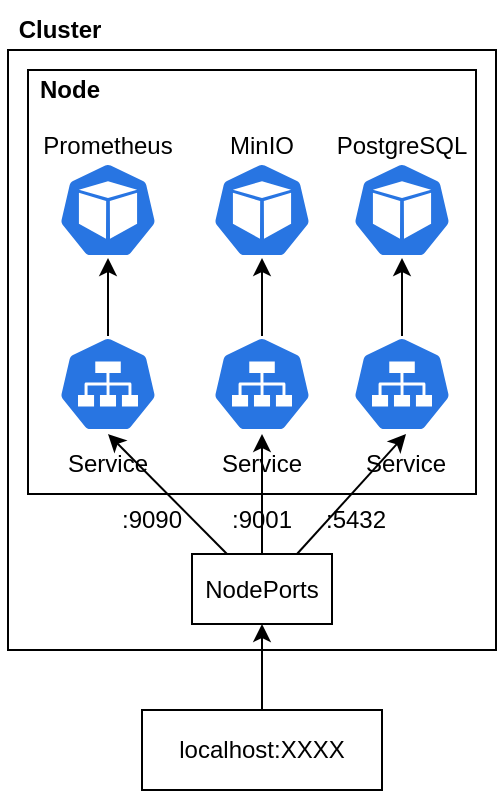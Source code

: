<mxfile>
    <diagram id="L3RTyXmMX6SAQxRSIMU0" name="Loadbalancer">
        <mxGraphModel dx="761" dy="436" grid="1" gridSize="10" guides="1" tooltips="1" connect="1" arrows="1" fold="1" page="1" pageScale="1" pageWidth="1169" pageHeight="827" math="0" shadow="0">
            <root>
                <mxCell id="0"/>
                <mxCell id="1" parent="0"/>
                <mxCell id="axfVzgQFIYOhHyZpRKV--13" value="" style="rounded=0;whiteSpace=wrap;html=1;fillColor=none;" vertex="1" parent="1">
                    <mxGeometry x="96" y="70" width="244" height="300" as="geometry"/>
                </mxCell>
                <mxCell id="ijsgAskJuAWHl0jnRlAK-42" value="" style="rounded=0;whiteSpace=wrap;html=1;" parent="1" vertex="1">
                    <mxGeometry x="106" y="80" width="224" height="212" as="geometry"/>
                </mxCell>
                <mxCell id="ijsgAskJuAWHl0jnRlAK-57" style="edgeStyle=orthogonalEdgeStyle;html=1;exitX=0.5;exitY=0;exitDx=0;exitDy=0;exitPerimeter=0;entryX=0.5;entryY=1;entryDx=0;entryDy=0;entryPerimeter=0;" parent="1" source="ijsgAskJuAWHl0jnRlAK-14" target="ijsgAskJuAWHl0jnRlAK-24" edge="1">
                    <mxGeometry relative="1" as="geometry"/>
                </mxCell>
                <mxCell id="ijsgAskJuAWHl0jnRlAK-14" value="" style="sketch=0;html=1;dashed=0;whitespace=wrap;fillColor=#2875E2;strokeColor=#ffffff;points=[[0.005,0.63,0],[0.1,0.2,0],[0.9,0.2,0],[0.5,0,0],[0.995,0.63,0],[0.72,0.99,0],[0.5,1,0],[0.28,0.99,0]];verticalLabelPosition=bottom;align=center;verticalAlign=top;shape=mxgraph.kubernetes.icon;prIcon=svc" parent="1" vertex="1">
                    <mxGeometry x="121" y="213" width="50" height="48" as="geometry"/>
                </mxCell>
                <mxCell id="ijsgAskJuAWHl0jnRlAK-12" value="" style="sketch=0;html=1;dashed=0;whitespace=wrap;fillColor=#2875E2;strokeColor=#ffffff;points=[[0.005,0.63,0],[0.1,0.2,0],[0.9,0.2,0],[0.5,0,0],[0.995,0.63,0],[0.72,0.99,0],[0.5,1,0],[0.28,0.99,0]];verticalLabelPosition=bottom;align=center;verticalAlign=top;shape=mxgraph.kubernetes.icon;prIcon=pod" parent="1" vertex="1">
                    <mxGeometry x="198" y="126" width="50" height="48" as="geometry"/>
                </mxCell>
                <mxCell id="ijsgAskJuAWHl0jnRlAK-24" value="" style="sketch=0;html=1;dashed=0;whitespace=wrap;fillColor=#2875E2;strokeColor=#ffffff;points=[[0.005,0.63,0],[0.1,0.2,0],[0.9,0.2,0],[0.5,0,0],[0.995,0.63,0],[0.72,0.99,0],[0.5,1,0],[0.28,0.99,0]];verticalLabelPosition=bottom;align=center;verticalAlign=top;shape=mxgraph.kubernetes.icon;prIcon=pod" parent="1" vertex="1">
                    <mxGeometry x="121" y="126" width="50" height="48" as="geometry"/>
                </mxCell>
                <mxCell id="ijsgAskJuAWHl0jnRlAK-26" value="MinIO" style="text;html=1;strokeColor=none;fillColor=none;align=center;verticalAlign=middle;whiteSpace=wrap;rounded=0;" parent="1" vertex="1">
                    <mxGeometry x="193" y="103" width="60" height="30" as="geometry"/>
                </mxCell>
                <mxCell id="ijsgAskJuAWHl0jnRlAK-27" value="Prometheus" style="text;html=1;strokeColor=none;fillColor=none;align=center;verticalAlign=middle;whiteSpace=wrap;rounded=0;" parent="1" vertex="1">
                    <mxGeometry x="116" y="103" width="60" height="30" as="geometry"/>
                </mxCell>
                <mxCell id="ijsgAskJuAWHl0jnRlAK-55" style="edgeStyle=orthogonalEdgeStyle;html=1;exitX=0.5;exitY=0;exitDx=0;exitDy=0;exitPerimeter=0;entryX=0.5;entryY=1;entryDx=0;entryDy=0;entryPerimeter=0;" parent="1" source="ijsgAskJuAWHl0jnRlAK-23" target="ijsgAskJuAWHl0jnRlAK-12" edge="1">
                    <mxGeometry relative="1" as="geometry"/>
                </mxCell>
                <mxCell id="ijsgAskJuAWHl0jnRlAK-23" value="" style="sketch=0;html=1;dashed=0;whitespace=wrap;fillColor=#2875E2;strokeColor=#ffffff;points=[[0.005,0.63,0],[0.1,0.2,0],[0.9,0.2,0],[0.5,0,0],[0.995,0.63,0],[0.72,0.99,0],[0.5,1,0],[0.28,0.99,0]];verticalLabelPosition=bottom;align=center;verticalAlign=top;shape=mxgraph.kubernetes.icon;prIcon=svc" parent="1" vertex="1">
                    <mxGeometry x="198" y="213" width="50" height="48" as="geometry"/>
                </mxCell>
                <mxCell id="ijsgAskJuAWHl0jnRlAK-43" value="&lt;b&gt;Node&lt;/b&gt;" style="text;html=1;strokeColor=none;fillColor=none;align=center;verticalAlign=middle;whiteSpace=wrap;rounded=0;" parent="1" vertex="1">
                    <mxGeometry x="97" y="75" width="60" height="30" as="geometry"/>
                </mxCell>
                <mxCell id="axfVzgQFIYOhHyZpRKV--14" value="&lt;b&gt;Cluster&lt;/b&gt;" style="text;html=1;strokeColor=none;fillColor=none;align=center;verticalAlign=middle;whiteSpace=wrap;rounded=0;" vertex="1" parent="1">
                    <mxGeometry x="92" y="45" width="60" height="30" as="geometry"/>
                </mxCell>
                <mxCell id="axfVzgQFIYOhHyZpRKV--26" value="" style="sketch=0;html=1;dashed=0;whitespace=wrap;fillColor=#2875E2;strokeColor=#ffffff;points=[[0.005,0.63,0],[0.1,0.2,0],[0.9,0.2,0],[0.5,0,0],[0.995,0.63,0],[0.72,0.99,0],[0.5,1,0],[0.28,0.99,0]];verticalLabelPosition=bottom;align=center;verticalAlign=top;shape=mxgraph.kubernetes.icon;prIcon=pod" vertex="1" parent="1">
                    <mxGeometry x="268" y="126" width="50" height="48" as="geometry"/>
                </mxCell>
                <mxCell id="axfVzgQFIYOhHyZpRKV--27" value="PostgreSQL" style="text;html=1;strokeColor=none;fillColor=none;align=center;verticalAlign=middle;whiteSpace=wrap;rounded=0;" vertex="1" parent="1">
                    <mxGeometry x="263" y="103" width="60" height="30" as="geometry"/>
                </mxCell>
                <mxCell id="axfVzgQFIYOhHyZpRKV--28" style="edgeStyle=orthogonalEdgeStyle;html=1;exitX=0.5;exitY=0;exitDx=0;exitDy=0;exitPerimeter=0;entryX=0.5;entryY=1;entryDx=0;entryDy=0;entryPerimeter=0;" edge="1" parent="1" source="axfVzgQFIYOhHyZpRKV--29" target="axfVzgQFIYOhHyZpRKV--26">
                    <mxGeometry relative="1" as="geometry"/>
                </mxCell>
                <mxCell id="axfVzgQFIYOhHyZpRKV--29" value="" style="sketch=0;html=1;dashed=0;whitespace=wrap;fillColor=#2875E2;strokeColor=#ffffff;points=[[0.005,0.63,0],[0.1,0.2,0],[0.9,0.2,0],[0.5,0,0],[0.995,0.63,0],[0.72,0.99,0],[0.5,1,0],[0.28,0.99,0]];verticalLabelPosition=bottom;align=center;verticalAlign=top;shape=mxgraph.kubernetes.icon;prIcon=svc" vertex="1" parent="1">
                    <mxGeometry x="268" y="213" width="50" height="48" as="geometry"/>
                </mxCell>
                <mxCell id="axfVzgQFIYOhHyZpRKV--35" value="Service" style="text;html=1;strokeColor=none;fillColor=none;align=center;verticalAlign=middle;whiteSpace=wrap;rounded=0;" vertex="1" parent="1">
                    <mxGeometry x="193" y="262" width="60" height="30" as="geometry"/>
                </mxCell>
                <mxCell id="axfVzgQFIYOhHyZpRKV--36" value="Service" style="text;html=1;strokeColor=none;fillColor=none;align=center;verticalAlign=middle;whiteSpace=wrap;rounded=0;" vertex="1" parent="1">
                    <mxGeometry x="116" y="262" width="60" height="30" as="geometry"/>
                </mxCell>
                <mxCell id="axfVzgQFIYOhHyZpRKV--37" value="Service" style="text;html=1;strokeColor=none;fillColor=none;align=center;verticalAlign=middle;whiteSpace=wrap;rounded=0;" vertex="1" parent="1">
                    <mxGeometry x="265" y="262" width="60" height="30" as="geometry"/>
                </mxCell>
                <mxCell id="axfVzgQFIYOhHyZpRKV--39" value=":9001" style="text;html=1;strokeColor=none;fillColor=none;align=center;verticalAlign=middle;whiteSpace=wrap;rounded=0;" vertex="1" parent="1">
                    <mxGeometry x="193" y="290" width="60" height="30" as="geometry"/>
                </mxCell>
                <mxCell id="axfVzgQFIYOhHyZpRKV--40" value=":5432" style="text;html=1;strokeColor=none;fillColor=none;align=center;verticalAlign=middle;whiteSpace=wrap;rounded=0;" vertex="1" parent="1">
                    <mxGeometry x="240" y="290" width="60" height="30" as="geometry"/>
                </mxCell>
                <mxCell id="axfVzgQFIYOhHyZpRKV--41" value=":9090" style="text;html=1;strokeColor=none;fillColor=none;align=center;verticalAlign=middle;whiteSpace=wrap;rounded=0;" vertex="1" parent="1">
                    <mxGeometry x="138" y="290" width="60" height="30" as="geometry"/>
                </mxCell>
                <mxCell id="axfVzgQFIYOhHyZpRKV--44" value="" style="group" vertex="1" connectable="0" parent="1">
                    <mxGeometry x="163" y="400" width="120" height="40" as="geometry"/>
                </mxCell>
                <mxCell id="axfVzgQFIYOhHyZpRKV--33" value="" style="rounded=0;whiteSpace=wrap;html=1;fillColor=none;" vertex="1" parent="axfVzgQFIYOhHyZpRKV--44">
                    <mxGeometry width="120" height="40" as="geometry"/>
                </mxCell>
                <mxCell id="axfVzgQFIYOhHyZpRKV--38" value="localhost:XXXX" style="text;html=1;strokeColor=none;fillColor=none;align=center;verticalAlign=middle;whiteSpace=wrap;rounded=0;" vertex="1" parent="axfVzgQFIYOhHyZpRKV--44">
                    <mxGeometry x="9" y="5" width="102" height="30" as="geometry"/>
                </mxCell>
                <mxCell id="axfVzgQFIYOhHyZpRKV--47" value="" style="group" vertex="1" connectable="0" parent="1">
                    <mxGeometry x="188" y="322" width="70" height="35" as="geometry"/>
                </mxCell>
                <mxCell id="axfVzgQFIYOhHyZpRKV--34" value="NodePorts" style="text;html=1;strokeColor=none;fillColor=none;align=center;verticalAlign=middle;whiteSpace=wrap;rounded=0;" vertex="1" parent="axfVzgQFIYOhHyZpRKV--47">
                    <mxGeometry x="5" y="2.5" width="60" height="30" as="geometry"/>
                </mxCell>
                <mxCell id="axfVzgQFIYOhHyZpRKV--46" value="" style="rounded=0;whiteSpace=wrap;html=1;fillColor=none;" vertex="1" parent="axfVzgQFIYOhHyZpRKV--47">
                    <mxGeometry width="70" height="35" as="geometry"/>
                </mxCell>
                <mxCell id="axfVzgQFIYOhHyZpRKV--48" style="edgeStyle=none;html=1;exitX=0.5;exitY=0;exitDx=0;exitDy=0;entryX=0.5;entryY=1;entryDx=0;entryDy=0;" edge="1" parent="1" source="axfVzgQFIYOhHyZpRKV--33" target="axfVzgQFIYOhHyZpRKV--46">
                    <mxGeometry relative="1" as="geometry"/>
                </mxCell>
                <mxCell id="axfVzgQFIYOhHyZpRKV--50" style="edgeStyle=none;html=1;exitX=0.25;exitY=0;exitDx=0;exitDy=0;entryX=0.5;entryY=0;entryDx=0;entryDy=0;" edge="1" parent="1" source="axfVzgQFIYOhHyZpRKV--46" target="axfVzgQFIYOhHyZpRKV--36">
                    <mxGeometry relative="1" as="geometry"/>
                </mxCell>
                <mxCell id="axfVzgQFIYOhHyZpRKV--51" style="edgeStyle=none;html=1;exitX=0.5;exitY=0;exitDx=0;exitDy=0;entryX=0.5;entryY=0;entryDx=0;entryDy=0;" edge="1" parent="1" source="axfVzgQFIYOhHyZpRKV--46" target="axfVzgQFIYOhHyZpRKV--35">
                    <mxGeometry relative="1" as="geometry"/>
                </mxCell>
                <mxCell id="axfVzgQFIYOhHyZpRKV--52" style="edgeStyle=none;html=1;exitX=0.75;exitY=0;exitDx=0;exitDy=0;entryX=0.5;entryY=0;entryDx=0;entryDy=0;" edge="1" parent="1" source="axfVzgQFIYOhHyZpRKV--46" target="axfVzgQFIYOhHyZpRKV--37">
                    <mxGeometry relative="1" as="geometry"/>
                </mxCell>
            </root>
        </mxGraphModel>
    </diagram>
    <diagram id="HUKsiufH9uN1sZcwfra3" name="Union">
        <mxGraphModel dx="1218" dy="698" grid="1" gridSize="10" guides="1" tooltips="1" connect="1" arrows="1" fold="1" page="1" pageScale="1" pageWidth="1169" pageHeight="827" math="0" shadow="0">
            <root>
                <mxCell id="0"/>
                <mxCell id="1" parent="0"/>
                <mxCell id="kXU4ZRj9zf_GpmDaAIn--6" value="" style="rounded=0;whiteSpace=wrap;html=1;fillColor=none;" vertex="1" parent="1">
                    <mxGeometry width="330" height="240" as="geometry"/>
                </mxCell>
                <mxCell id="kXU4ZRj9zf_GpmDaAIn--7" value="" style="group" vertex="1" connectable="0" parent="1">
                    <mxGeometry x="40" y="40" width="250" height="160" as="geometry"/>
                </mxCell>
                <mxCell id="kXU4ZRj9zf_GpmDaAIn--4" value="" style="ellipse;whiteSpace=wrap;html=1;aspect=fixed;fillColor=#3333FF;strokeColor=none;" vertex="1" parent="kXU4ZRj9zf_GpmDaAIn--7">
                    <mxGeometry width="160" height="160" as="geometry"/>
                </mxCell>
                <mxCell id="kXU4ZRj9zf_GpmDaAIn--5" value="" style="ellipse;whiteSpace=wrap;html=1;aspect=fixed;fillColor=#3333FF;strokeColor=none;" vertex="1" parent="kXU4ZRj9zf_GpmDaAIn--7">
                    <mxGeometry x="90" width="160" height="160" as="geometry"/>
                </mxCell>
                <mxCell id="kXU4ZRj9zf_GpmDaAIn--1" value="" style="ellipse;whiteSpace=wrap;html=1;aspect=fixed;fillColor=none;" vertex="1" parent="kXU4ZRj9zf_GpmDaAIn--7">
                    <mxGeometry width="160" height="160" as="geometry"/>
                </mxCell>
                <mxCell id="kXU4ZRj9zf_GpmDaAIn--2" value="" style="ellipse;whiteSpace=wrap;html=1;aspect=fixed;fillColor=none;" vertex="1" parent="kXU4ZRj9zf_GpmDaAIn--7">
                    <mxGeometry x="90" width="160" height="160" as="geometry"/>
                </mxCell>
                <mxCell id="kXU4ZRj9zf_GpmDaAIn--8" value="ClamAV" style="text;html=1;strokeColor=none;fillColor=none;align=center;verticalAlign=middle;whiteSpace=wrap;rounded=0;" vertex="1" parent="kXU4ZRj9zf_GpmDaAIn--7">
                    <mxGeometry x="50" y="-20" width="60" height="30" as="geometry"/>
                </mxCell>
                <mxCell id="kXU4ZRj9zf_GpmDaAIn--16" value="Infected" style="text;html=1;strokeColor=none;fillColor=none;align=center;verticalAlign=middle;whiteSpace=wrap;rounded=0;" vertex="1" parent="kXU4ZRj9zf_GpmDaAIn--7">
                    <mxGeometry x="95" y="65" width="60" height="30" as="geometry"/>
                </mxCell>
                <mxCell id="kXU4ZRj9zf_GpmDaAIn--26" value="Infected" style="text;html=1;strokeColor=none;fillColor=none;align=center;verticalAlign=middle;whiteSpace=wrap;rounded=0;" vertex="1" parent="kXU4ZRj9zf_GpmDaAIn--7">
                    <mxGeometry x="170" y="65" width="60" height="30" as="geometry"/>
                </mxCell>
                <mxCell id="kXU4ZRj9zf_GpmDaAIn--25" value="Infected" style="text;html=1;strokeColor=none;fillColor=none;align=center;verticalAlign=middle;whiteSpace=wrap;rounded=0;" vertex="1" parent="kXU4ZRj9zf_GpmDaAIn--7">
                    <mxGeometry x="20" y="65" width="60" height="30" as="geometry"/>
                </mxCell>
                <mxCell id="kXU4ZRj9zf_GpmDaAIn--15" value="Other AV" style="text;html=1;strokeColor=none;fillColor=none;align=center;verticalAlign=middle;whiteSpace=wrap;rounded=0;" vertex="1" parent="1">
                    <mxGeometry x="190" y="20" width="60" height="30" as="geometry"/>
                </mxCell>
                <mxCell id="kXU4ZRj9zf_GpmDaAIn--24" value="Clean" style="text;html=1;strokeColor=none;fillColor=none;align=center;verticalAlign=middle;whiteSpace=wrap;rounded=0;" vertex="1" parent="1">
                    <mxGeometry x="10" y="10" width="60" height="30" as="geometry"/>
                </mxCell>
            </root>
        </mxGraphModel>
    </diagram>
    <diagram id="koISAEOHm23Bz3s2_iX1" name="Class Diagram">
        <mxGraphModel dx="1218" dy="698" grid="1" gridSize="10" guides="1" tooltips="1" connect="1" arrows="1" fold="1" page="1" pageScale="1" pageWidth="1169" pageHeight="827" math="0" shadow="0">
            <root>
                <mxCell id="0"/>
                <mxCell id="1" parent="0"/>
                <mxCell id="pFUmgqGI1wj1FXPlnDMj-11" value="Object Scanner" style="swimlane;fontStyle=1;align=center;verticalAlign=top;childLayout=stackLayout;horizontal=1;startSize=26;horizontalStack=0;resizeParent=1;resizeParentMax=0;resizeLast=0;collapsible=1;marginBottom=0;" parent="1" vertex="1">
                    <mxGeometry x="871" y="40" width="140" height="210" as="geometry"/>
                </mxCell>
                <mxCell id="pFUmgqGI1wj1FXPlnDMj-12" value="logger&#10;objectStore&#10;antiviruses&#10;cleaner&#10;auditLogger&#10;scanCollector&#10;removeAfterScan&#10;datetimeFormat&#10;cachePath" style="text;strokeColor=none;fillColor=none;align=left;verticalAlign=top;spacingLeft=4;spacingRight=4;overflow=hidden;rotatable=0;points=[[0,0.5],[1,0.5]];portConstraint=eastwest;" parent="pFUmgqGI1wj1FXPlnDMj-11" vertex="1">
                    <mxGeometry y="26" width="140" height="134" as="geometry"/>
                </mxCell>
                <mxCell id="pFUmgqGI1wj1FXPlnDMj-13" value="" style="line;strokeWidth=1;fillColor=none;align=left;verticalAlign=middle;spacingTop=-1;spacingLeft=3;spacingRight=3;rotatable=0;labelPosition=right;points=[];portConstraint=eastwest;strokeColor=inherit;" parent="pFUmgqGI1wj1FXPlnDMj-11" vertex="1">
                    <mxGeometry y="160" width="140" height="8" as="geometry"/>
                </mxCell>
                <mxCell id="pFUmgqGI1wj1FXPlnDMj-14" value="CreateObjectScanner&#10;ScanObject(request)" style="text;strokeColor=none;fillColor=none;align=left;verticalAlign=top;spacingLeft=4;spacingRight=4;overflow=hidden;rotatable=0;points=[[0,0.5],[1,0.5]];portConstraint=eastwest;" parent="pFUmgqGI1wj1FXPlnDMj-11" vertex="1">
                    <mxGeometry y="168" width="140" height="42" as="geometry"/>
                </mxCell>
                <mxCell id="pFUmgqGI1wj1FXPlnDMj-15" value="ClamAV" style="swimlane;fontStyle=1;align=center;verticalAlign=top;childLayout=stackLayout;horizontal=1;startSize=26;horizontalStack=0;resizeParent=1;resizeParentMax=0;resizeLast=0;collapsible=1;marginBottom=0;" parent="1" vertex="1">
                    <mxGeometry x="1144" y="20" width="160" height="100" as="geometry"/>
                </mxCell>
                <mxCell id="pFUmgqGI1wj1FXPlnDMj-16" value="logger" style="text;strokeColor=none;fillColor=none;align=left;verticalAlign=top;spacingLeft=4;spacingRight=4;overflow=hidden;rotatable=0;points=[[0,0.5],[1,0.5]];portConstraint=eastwest;" parent="pFUmgqGI1wj1FXPlnDMj-15" vertex="1">
                    <mxGeometry y="26" width="160" height="26" as="geometry"/>
                </mxCell>
                <mxCell id="pFUmgqGI1wj1FXPlnDMj-17" value="" style="line;strokeWidth=1;fillColor=none;align=left;verticalAlign=middle;spacingTop=-1;spacingLeft=3;spacingRight=3;rotatable=0;labelPosition=right;points=[];portConstraint=eastwest;strokeColor=inherit;" parent="pFUmgqGI1wj1FXPlnDMj-15" vertex="1">
                    <mxGeometry y="52" width="160" height="8" as="geometry"/>
                </mxCell>
                <mxCell id="pFUmgqGI1wj1FXPlnDMj-18" value="CreateClamAV(*)&#10;ScanFile()" style="text;strokeColor=none;fillColor=none;align=left;verticalAlign=top;spacingLeft=4;spacingRight=4;overflow=hidden;rotatable=0;points=[[0,0.5],[1,0.5]];portConstraint=eastwest;" parent="pFUmgqGI1wj1FXPlnDMj-15" vertex="1">
                    <mxGeometry y="60" width="160" height="40" as="geometry"/>
                </mxCell>
                <mxCell id="pFUmgqGI1wj1FXPlnDMj-19" value="Dispatcher" style="swimlane;fontStyle=1;align=center;verticalAlign=top;childLayout=stackLayout;horizontal=1;startSize=26;horizontalStack=0;resizeParent=1;resizeParentMax=0;resizeLast=0;collapsible=1;marginBottom=0;" parent="1" vertex="1">
                    <mxGeometry x="260" y="32" width="210" height="128" as="geometry"/>
                </mxCell>
                <mxCell id="pFUmgqGI1wj1FXPlnDMj-20" value="logger&#10;scanChan&#10;scanners" style="text;strokeColor=none;fillColor=none;align=left;verticalAlign=top;spacingLeft=4;spacingRight=4;overflow=hidden;rotatable=0;points=[[0,0.5],[1,0.5]];portConstraint=eastwest;" parent="pFUmgqGI1wj1FXPlnDMj-19" vertex="1">
                    <mxGeometry y="26" width="210" height="54" as="geometry"/>
                </mxCell>
                <mxCell id="pFUmgqGI1wj1FXPlnDMj-21" value="" style="line;strokeWidth=1;fillColor=none;align=left;verticalAlign=middle;spacingTop=-1;spacingLeft=3;spacingRight=3;rotatable=0;labelPosition=right;points=[];portConstraint=eastwest;strokeColor=inherit;" parent="pFUmgqGI1wj1FXPlnDMj-19" vertex="1">
                    <mxGeometry y="80" width="210" height="8" as="geometry"/>
                </mxCell>
                <mxCell id="pFUmgqGI1wj1FXPlnDMj-22" value="CreateDispatcher(*)&#10;ScanObject(error chan, struct{} chan)" style="text;strokeColor=none;fillColor=none;align=left;verticalAlign=top;spacingLeft=4;spacingRight=4;overflow=hidden;rotatable=0;points=[[0,0.5],[1,0.5]];portConstraint=eastwest;" parent="pFUmgqGI1wj1FXPlnDMj-19" vertex="1">
                    <mxGeometry y="88" width="210" height="40" as="geometry"/>
                </mxCell>
                <mxCell id="pFUmgqGI1wj1FXPlnDMj-23" value="Event Manager" style="swimlane;fontStyle=1;align=center;verticalAlign=top;childLayout=stackLayout;horizontal=1;startSize=26;horizontalStack=0;resizeParent=1;resizeParentMax=0;resizeLast=0;collapsible=1;marginBottom=0;" parent="1" vertex="1">
                    <mxGeometry x="10" y="275" width="160" height="138" as="geometry">
                        <mxRectangle x="480" y="60" width="130" height="30" as="alternateBounds"/>
                    </mxGeometry>
                </mxCell>
                <mxCell id="pFUmgqGI1wj1FXPlnDMj-24" value="logger&#10;kafka&#10;scanChan&#10;eventsCollector" style="text;strokeColor=none;fillColor=none;align=left;verticalAlign=top;spacingLeft=4;spacingRight=4;overflow=hidden;rotatable=0;points=[[0,0.5],[1,0.5]];portConstraint=eastwest;" parent="pFUmgqGI1wj1FXPlnDMj-23" vertex="1">
                    <mxGeometry y="26" width="160" height="64" as="geometry"/>
                </mxCell>
                <mxCell id="pFUmgqGI1wj1FXPlnDMj-25" value="" style="line;strokeWidth=1;fillColor=none;align=left;verticalAlign=middle;spacingTop=-1;spacingLeft=3;spacingRight=3;rotatable=0;labelPosition=right;points=[];portConstraint=eastwest;strokeColor=inherit;" parent="pFUmgqGI1wj1FXPlnDMj-23" vertex="1">
                    <mxGeometry y="90" width="160" height="8" as="geometry"/>
                </mxCell>
                <mxCell id="pFUmgqGI1wj1FXPlnDMj-26" value="CreateEventManager&#10;Start()" style="text;strokeColor=none;fillColor=none;align=left;verticalAlign=top;spacingLeft=4;spacingRight=4;overflow=hidden;rotatable=0;points=[[0,0.5],[1,0.5]];portConstraint=eastwest;" parent="pFUmgqGI1wj1FXPlnDMj-23" vertex="1">
                    <mxGeometry y="98" width="160" height="40" as="geometry"/>
                </mxCell>
                <mxCell id="pFUmgqGI1wj1FXPlnDMj-27" value="Kafka" style="swimlane;fontStyle=1;align=center;verticalAlign=top;childLayout=stackLayout;horizontal=1;startSize=26;horizontalStack=0;resizeParent=1;resizeParentMax=0;resizeLast=0;collapsible=1;marginBottom=0;" parent="1" vertex="1">
                    <mxGeometry x="10" y="55" width="160" height="138" as="geometry"/>
                </mxCell>
                <mxCell id="pFUmgqGI1wj1FXPlnDMj-28" value="logger&#10;kafkaReader" style="text;strokeColor=none;fillColor=none;align=left;verticalAlign=top;spacingLeft=4;spacingRight=4;overflow=hidden;rotatable=0;points=[[0,0.5],[1,0.5]];portConstraint=eastwest;" parent="pFUmgqGI1wj1FXPlnDMj-27" vertex="1">
                    <mxGeometry y="26" width="160" height="34" as="geometry"/>
                </mxCell>
                <mxCell id="pFUmgqGI1wj1FXPlnDMj-29" value="" style="line;strokeWidth=1;fillColor=none;align=left;verticalAlign=middle;spacingTop=-1;spacingLeft=3;spacingRight=3;rotatable=0;labelPosition=right;points=[];portConstraint=eastwest;strokeColor=inherit;" parent="pFUmgqGI1wj1FXPlnDMj-27" vertex="1">
                    <mxGeometry y="60" width="160" height="8" as="geometry"/>
                </mxCell>
                <mxCell id="pFUmgqGI1wj1FXPlnDMj-30" value="CreateKafkaConsumer(*)&#10;ReadMessage(context)&#10;Close()&#10;decodeMessage(message)" style="text;strokeColor=none;fillColor=none;align=left;verticalAlign=top;spacingLeft=4;spacingRight=4;overflow=hidden;rotatable=0;points=[[0,0.5],[1,0.5]];portConstraint=eastwest;" parent="pFUmgqGI1wj1FXPlnDMj-27" vertex="1">
                    <mxGeometry y="68" width="160" height="70" as="geometry"/>
                </mxCell>
                <mxCell id="pFUmgqGI1wj1FXPlnDMj-31" value="Prometheus" style="swimlane;fontStyle=1;align=center;verticalAlign=top;childLayout=stackLayout;horizontal=1;startSize=26;horizontalStack=0;resizeParent=1;resizeParentMax=0;resizeLast=0;collapsible=1;marginBottom=0;" parent="1" vertex="1">
                    <mxGeometry x="764" y="661" width="170" height="140" as="geometry"/>
                </mxCell>
                <mxCell id="pFUmgqGI1wj1FXPlnDMj-32" value="logger&#10;httpServer&#10;context" style="text;strokeColor=none;fillColor=none;align=left;verticalAlign=top;spacingLeft=4;spacingRight=4;overflow=hidden;rotatable=0;points=[[0,0.5],[1,0.5]];portConstraint=eastwest;" parent="pFUmgqGI1wj1FXPlnDMj-31" vertex="1">
                    <mxGeometry y="26" width="170" height="54" as="geometry"/>
                </mxCell>
                <mxCell id="pFUmgqGI1wj1FXPlnDMj-33" value="" style="line;strokeWidth=1;fillColor=none;align=left;verticalAlign=middle;spacingTop=-1;spacingLeft=3;spacingRight=3;rotatable=0;labelPosition=right;points=[];portConstraint=eastwest;strokeColor=inherit;" parent="pFUmgqGI1wj1FXPlnDMj-31" vertex="1">
                    <mxGeometry y="80" width="170" height="8" as="geometry"/>
                </mxCell>
                <mxCell id="pFUmgqGI1wj1FXPlnDMj-34" value="CreatePrometheusExporter(*)&#10;Start()&#10;Stop()" style="text;strokeColor=none;fillColor=none;align=left;verticalAlign=top;spacingLeft=4;spacingRight=4;overflow=hidden;rotatable=0;points=[[0,0.5],[1,0.5]];portConstraint=eastwest;" parent="pFUmgqGI1wj1FXPlnDMj-31" vertex="1">
                    <mxGeometry y="88" width="170" height="52" as="geometry"/>
                </mxCell>
                <mxCell id="pFUmgqGI1wj1FXPlnDMj-35" value="Cleaner" style="swimlane;fontStyle=1;align=center;verticalAlign=top;childLayout=stackLayout;horizontal=1;startSize=26;horizontalStack=0;resizeParent=1;resizeParentMax=0;resizeLast=0;collapsible=1;marginBottom=0;" parent="1" vertex="1">
                    <mxGeometry x="406" y="180" width="190" height="210" as="geometry"/>
                </mxCell>
                <mxCell id="pFUmgqGI1wj1FXPlnDMj-36" value="logger&#10;objectStore&#10;cleanupPolicy&#10;quarantineBucket&#10;cleanerCollector&#10;auditLogger" style="text;strokeColor=none;fillColor=none;align=left;verticalAlign=top;spacingLeft=4;spacingRight=4;overflow=hidden;rotatable=0;points=[[0,0.5],[1,0.5]];portConstraint=eastwest;" parent="pFUmgqGI1wj1FXPlnDMj-35" vertex="1">
                    <mxGeometry y="26" width="190" height="94" as="geometry"/>
                </mxCell>
                <mxCell id="pFUmgqGI1wj1FXPlnDMj-37" value="" style="line;strokeWidth=1;fillColor=none;align=left;verticalAlign=middle;spacingTop=-1;spacingLeft=3;spacingRight=3;rotatable=0;labelPosition=right;points=[];portConstraint=eastwest;strokeColor=inherit;" parent="pFUmgqGI1wj1FXPlnDMj-35" vertex="1">
                    <mxGeometry y="120" width="190" height="8" as="geometry"/>
                </mxCell>
                <mxCell id="pFUmgqGI1wj1FXPlnDMj-38" value="CreateCleaner(*)&#10;Cleanup(object, result)&#10;tagInfected(object, result)&#10;removeInfected(object, result)&#10;quarantineInfected(object, result)&#10;" style="text;strokeColor=none;fillColor=none;align=left;verticalAlign=top;spacingLeft=4;spacingRight=4;overflow=hidden;rotatable=0;points=[[0,0.5],[1,0.5]];portConstraint=eastwest;" parent="pFUmgqGI1wj1FXPlnDMj-35" vertex="1">
                    <mxGeometry y="128" width="190" height="82" as="geometry"/>
                </mxCell>
                <mxCell id="pFUmgqGI1wj1FXPlnDMj-39" value="Metric Manager" style="swimlane;fontStyle=1;align=center;verticalAlign=top;childLayout=stackLayout;horizontal=1;startSize=26;horizontalStack=0;resizeParent=1;resizeParentMax=0;resizeLast=0;collapsible=1;marginBottom=0;" parent="1" vertex="1">
                    <mxGeometry x="480" y="667" width="140" height="128" as="geometry"/>
                </mxCell>
                <mxCell id="pFUmgqGI1wj1FXPlnDMj-40" value="logger&#10;prometheus" style="text;strokeColor=none;fillColor=none;align=left;verticalAlign=top;spacingLeft=4;spacingRight=4;overflow=hidden;rotatable=0;points=[[0,0.5],[1,0.5]];portConstraint=eastwest;" parent="pFUmgqGI1wj1FXPlnDMj-39" vertex="1">
                    <mxGeometry y="26" width="140" height="44" as="geometry"/>
                </mxCell>
                <mxCell id="pFUmgqGI1wj1FXPlnDMj-41" value="" style="line;strokeWidth=1;fillColor=none;align=left;verticalAlign=middle;spacingTop=-1;spacingLeft=3;spacingRight=3;rotatable=0;labelPosition=right;points=[];portConstraint=eastwest;strokeColor=inherit;" parent="pFUmgqGI1wj1FXPlnDMj-39" vertex="1">
                    <mxGeometry y="70" width="140" height="8" as="geometry"/>
                </mxCell>
                <mxCell id="pFUmgqGI1wj1FXPlnDMj-42" value="CreateMetricManager(*)&#10;Start()&#10;Stop()" style="text;strokeColor=none;fillColor=none;align=left;verticalAlign=top;spacingLeft=4;spacingRight=4;overflow=hidden;rotatable=0;points=[[0,0.5],[1,0.5]];portConstraint=eastwest;" parent="pFUmgqGI1wj1FXPlnDMj-39" vertex="1">
                    <mxGeometry y="78" width="140" height="50" as="geometry"/>
                </mxCell>
                <mxCell id="1tD8I9IgnXsMTTlHbb92-1" style="html=1;exitX=0.5;exitY=0;exitDx=0;exitDy=0;strokeWidth=1;fontSize=14;startArrow=none;startFill=0;endArrow=open;endFill=0;" parent="1" source="pFUmgqGI1wj1FXPlnDMj-43" edge="1">
                    <mxGeometry relative="1" as="geometry">
                        <mxPoint x="210" y="200" as="targetPoint"/>
                    </mxGeometry>
                </mxCell>
                <mxCell id="1tD8I9IgnXsMTTlHbb92-2" value="&lt;font style=&quot;font-size: 10px;&quot;&gt;Channel type&lt;/font&gt;" style="edgeLabel;html=1;align=center;verticalAlign=middle;resizable=0;points=[];fontSize=14;" parent="1tD8I9IgnXsMTTlHbb92-1" vertex="1" connectable="0">
                    <mxGeometry x="-0.037" relative="1" as="geometry">
                        <mxPoint x="8" as="offset"/>
                    </mxGeometry>
                </mxCell>
                <mxCell id="pFUmgqGI1wj1FXPlnDMj-43" value="Object" style="swimlane;fontStyle=1;align=center;verticalAlign=top;childLayout=stackLayout;horizontal=1;startSize=26;horizontalStack=0;resizeParent=1;resizeParentMax=0;resizeLast=0;collapsible=1;marginBottom=0;" parent="1" vertex="1">
                    <mxGeometry x="230" y="255" width="160" height="170" as="geometry"/>
                </mxCell>
                <mxCell id="pFUmgqGI1wj1FXPlnDMj-44" value="logger&#10;BucketName&#10;ObjectKey&#10;Perms&#10;Path" style="text;strokeColor=none;fillColor=none;align=left;verticalAlign=top;spacingLeft=4;spacingRight=4;overflow=hidden;rotatable=0;points=[[0,0.5],[1,0.5]];portConstraint=eastwest;" parent="pFUmgqGI1wj1FXPlnDMj-43" vertex="1">
                    <mxGeometry y="26" width="160" height="84" as="geometry"/>
                </mxCell>
                <mxCell id="pFUmgqGI1wj1FXPlnDMj-45" value="" style="line;strokeWidth=1;fillColor=none;align=left;verticalAlign=middle;spacingTop=-1;spacingLeft=3;spacingRight=3;rotatable=0;labelPosition=right;points=[];portConstraint=eastwest;strokeColor=inherit;" parent="pFUmgqGI1wj1FXPlnDMj-43" vertex="1">
                    <mxGeometry y="110" width="160" height="8" as="geometry"/>
                </mxCell>
                <mxCell id="pFUmgqGI1wj1FXPlnDMj-46" value="CreateObject(*)&#10;SetCachePath(string)&#10;RemoveFileFromCache()" style="text;strokeColor=none;fillColor=none;align=left;verticalAlign=top;spacingLeft=4;spacingRight=4;overflow=hidden;rotatable=0;points=[[0,0.5],[1,0.5]];portConstraint=eastwest;" parent="pFUmgqGI1wj1FXPlnDMj-43" vertex="1">
                    <mxGeometry y="118" width="160" height="52" as="geometry"/>
                </mxCell>
                <mxCell id="pFUmgqGI1wj1FXPlnDMj-47" value="Events Collector" style="swimlane;fontStyle=1;align=center;verticalAlign=top;childLayout=stackLayout;horizontal=1;startSize=26;horizontalStack=0;resizeParent=1;resizeParentMax=0;resizeLast=0;collapsible=1;marginBottom=0;" parent="1" vertex="1">
                    <mxGeometry x="15" y="652" width="150" height="118" as="geometry"/>
                </mxCell>
                <mxCell id="pFUmgqGI1wj1FXPlnDMj-48" value="logger&#10;messagesReceieved" style="text;strokeColor=none;fillColor=none;align=left;verticalAlign=top;spacingLeft=4;spacingRight=4;overflow=hidden;rotatable=0;points=[[0,0.5],[1,0.5]];portConstraint=eastwest;" parent="pFUmgqGI1wj1FXPlnDMj-47" vertex="1">
                    <mxGeometry y="26" width="150" height="44" as="geometry"/>
                </mxCell>
                <mxCell id="pFUmgqGI1wj1FXPlnDMj-49" value="" style="line;strokeWidth=1;fillColor=none;align=left;verticalAlign=middle;spacingTop=-1;spacingLeft=3;spacingRight=3;rotatable=0;labelPosition=right;points=[];portConstraint=eastwest;strokeColor=inherit;" parent="pFUmgqGI1wj1FXPlnDMj-47" vertex="1">
                    <mxGeometry y="70" width="150" height="8" as="geometry"/>
                </mxCell>
                <mxCell id="pFUmgqGI1wj1FXPlnDMj-50" value="CreateEventsCollector(*)&#10;MessageReceived()" style="text;strokeColor=none;fillColor=none;align=left;verticalAlign=top;spacingLeft=4;spacingRight=4;overflow=hidden;rotatable=0;points=[[0,0.5],[1,0.5]];portConstraint=eastwest;" parent="pFUmgqGI1wj1FXPlnDMj-47" vertex="1">
                    <mxGeometry y="78" width="150" height="40" as="geometry"/>
                </mxCell>
                <mxCell id="pFUmgqGI1wj1FXPlnDMj-51" value="Scan Collector" style="swimlane;fontStyle=1;align=center;verticalAlign=top;childLayout=stackLayout;horizontal=1;startSize=26;horizontalStack=0;resizeParent=1;resizeParentMax=0;resizeLast=0;collapsible=1;marginBottom=0;" parent="1" vertex="1">
                    <mxGeometry x="834" y="320" width="140" height="198" as="geometry"/>
                </mxCell>
                <mxCell id="pFUmgqGI1wj1FXPlnDMj-209" value="" style="endArrow=diamond;html=1;endFill=1;strokeWidth=1;endSize=15;startArrow=open;startFill=0;exitX=1.015;exitY=0.074;exitDx=0;exitDy=0;exitPerimeter=0;entryX=0.003;entryY=0.056;entryDx=0;entryDy=0;entryPerimeter=0;" parent="pFUmgqGI1wj1FXPlnDMj-51" target="pFUmgqGI1wj1FXPlnDMj-51" edge="1">
                    <mxGeometry relative="1" as="geometry">
                        <mxPoint x="-44.0" y="10.62" as="sourcePoint"/>
                        <mxPoint x="-4" y="10" as="targetPoint"/>
                    </mxGeometry>
                </mxCell>
                <mxCell id="pFUmgqGI1wj1FXPlnDMj-210" value="&lt;font style=&quot;font-size: 14px;&quot;&gt;1&lt;/font&gt;" style="edgeLabel;resizable=0;html=1;align=left;verticalAlign=bottom;" parent="pFUmgqGI1wj1FXPlnDMj-209" connectable="0" vertex="1">
                    <mxGeometry x="-1" relative="1" as="geometry">
                        <mxPoint y="-2" as="offset"/>
                    </mxGeometry>
                </mxCell>
                <mxCell id="pFUmgqGI1wj1FXPlnDMj-211" value="&lt;font style=&quot;font-size: 14px;&quot;&gt;1&lt;/font&gt;" style="edgeLabel;resizable=0;html=1;align=right;verticalAlign=bottom;" parent="pFUmgqGI1wj1FXPlnDMj-209" connectable="0" vertex="1">
                    <mxGeometry x="1" relative="1" as="geometry">
                        <mxPoint x="-10" y="25" as="offset"/>
                    </mxGeometry>
                </mxCell>
                <mxCell id="pFUmgqGI1wj1FXPlnDMj-52" value="logger&#10;fileScanned&#10;cleanFile&#10;infectedFile&#10;scanError" style="text;strokeColor=none;fillColor=none;align=left;verticalAlign=top;spacingLeft=4;spacingRight=4;overflow=hidden;rotatable=0;points=[[0,0.5],[1,0.5]];portConstraint=eastwest;" parent="pFUmgqGI1wj1FXPlnDMj-51" vertex="1">
                    <mxGeometry y="26" width="140" height="84" as="geometry"/>
                </mxCell>
                <mxCell id="pFUmgqGI1wj1FXPlnDMj-53" value="" style="line;strokeWidth=1;fillColor=none;align=left;verticalAlign=middle;spacingTop=-1;spacingLeft=3;spacingRight=3;rotatable=0;labelPosition=right;points=[];portConstraint=eastwest;strokeColor=inherit;" parent="pFUmgqGI1wj1FXPlnDMj-51" vertex="1">
                    <mxGeometry y="110" width="140" height="8" as="geometry"/>
                </mxCell>
                <mxCell id="pFUmgqGI1wj1FXPlnDMj-54" value="CreateScanCollector(*)&#10;FileScanned()&#10;CleanFile()&#10;InfectedFile()&#10;ScanError()" style="text;strokeColor=none;fillColor=none;align=left;verticalAlign=top;spacingLeft=4;spacingRight=4;overflow=hidden;rotatable=0;points=[[0,0.5],[1,0.5]];portConstraint=eastwest;" parent="pFUmgqGI1wj1FXPlnDMj-51" vertex="1">
                    <mxGeometry y="118" width="140" height="80" as="geometry"/>
                </mxCell>
                <mxCell id="pFUmgqGI1wj1FXPlnDMj-55" value="Cleaner Collector" style="swimlane;fontStyle=1;align=center;verticalAlign=top;childLayout=stackLayout;horizontal=1;startSize=26;horizontalStack=0;resizeParent=1;resizeParentMax=0;resizeLast=0;collapsible=1;marginBottom=0;" parent="1" vertex="1">
                    <mxGeometry x="300" y="450" width="150" height="170" as="geometry"/>
                </mxCell>
                <mxCell id="pFUmgqGI1wj1FXPlnDMj-56" value="logger&#10;objectsRemoved&#10;objectsTagged&#10;objectsQuarantined&#10;CleanupErrors" style="text;strokeColor=none;fillColor=none;align=left;verticalAlign=top;spacingLeft=4;spacingRight=4;overflow=hidden;rotatable=0;points=[[0,0.5],[1,0.5]];portConstraint=eastwest;" parent="pFUmgqGI1wj1FXPlnDMj-55" vertex="1">
                    <mxGeometry y="26" width="150" height="74" as="geometry"/>
                </mxCell>
                <mxCell id="pFUmgqGI1wj1FXPlnDMj-57" value="" style="line;strokeWidth=1;fillColor=none;align=left;verticalAlign=middle;spacingTop=-1;spacingLeft=3;spacingRight=3;rotatable=0;labelPosition=right;points=[];portConstraint=eastwest;strokeColor=inherit;" parent="pFUmgqGI1wj1FXPlnDMj-55" vertex="1">
                    <mxGeometry y="100" width="150" height="8" as="geometry"/>
                </mxCell>
                <mxCell id="pFUmgqGI1wj1FXPlnDMj-58" value="CreateCleanerCollector(*)&#10;ObjectRemoved()&#10;ObjectTagged()&#10;ObjectQuarantined()" style="text;strokeColor=none;fillColor=none;align=left;verticalAlign=top;spacingLeft=4;spacingRight=4;overflow=hidden;rotatable=0;points=[[0,0.5],[1,0.5]];portConstraint=eastwest;" parent="pFUmgqGI1wj1FXPlnDMj-55" vertex="1">
                    <mxGeometry y="108" width="150" height="62" as="geometry"/>
                </mxCell>
                <mxCell id="pFUmgqGI1wj1FXPlnDMj-59" value="Object Store Collector" style="swimlane;fontStyle=1;align=center;verticalAlign=top;childLayout=stackLayout;horizontal=1;startSize=26;horizontalStack=0;resizeParent=1;resizeParentMax=0;resizeLast=0;collapsible=1;marginBottom=0;" parent="1" vertex="1">
                    <mxGeometry x="988" y="391" width="170" height="228" as="geometry"/>
                </mxCell>
                <mxCell id="pFUmgqGI1wj1FXPlnDMj-60" value="logger&#10;getObject&#10;putObject&#10;removeObject&#10;getObjectTagging&#10;putObjectTagging" style="text;strokeColor=none;fillColor=none;align=left;verticalAlign=top;spacingLeft=4;spacingRight=4;overflow=hidden;rotatable=0;points=[[0,0.5],[1,0.5]];portConstraint=eastwest;" parent="pFUmgqGI1wj1FXPlnDMj-59" vertex="1">
                    <mxGeometry y="26" width="170" height="94" as="geometry"/>
                </mxCell>
                <mxCell id="pFUmgqGI1wj1FXPlnDMj-61" value="" style="line;strokeWidth=1;fillColor=none;align=left;verticalAlign=middle;spacingTop=-1;spacingLeft=3;spacingRight=3;rotatable=0;labelPosition=right;points=[];portConstraint=eastwest;strokeColor=inherit;" parent="pFUmgqGI1wj1FXPlnDMj-59" vertex="1">
                    <mxGeometry y="120" width="170" height="8" as="geometry"/>
                </mxCell>
                <mxCell id="pFUmgqGI1wj1FXPlnDMj-62" value="CreateObjectStoreCollector(*)&#10;GetObject()&#10;PutObject()&#10;RemoveObject()&#10;GetObjectTagging()&#10;PutObjectTagging()" style="text;strokeColor=none;fillColor=none;align=left;verticalAlign=top;spacingLeft=4;spacingRight=4;overflow=hidden;rotatable=0;points=[[0,0.5],[1,0.5]];portConstraint=eastwest;" parent="pFUmgqGI1wj1FXPlnDMj-59" vertex="1">
                    <mxGeometry y="128" width="170" height="100" as="geometry"/>
                </mxCell>
                <mxCell id="pFUmgqGI1wj1FXPlnDMj-92" value="" style="endArrow=none;dashed=1;html=1;dashPattern=1 3;strokeWidth=2;fontSize=18;endSize=15;entryX=0;entryY=0.8;entryDx=0;entryDy=0;entryPerimeter=0;exitX=1;exitY=0;exitDx=0;exitDy=0;edgeStyle=orthogonalEdgeStyle;curved=1;" parent="1" source="pFUmgqGI1wj1FXPlnDMj-23" target="pFUmgqGI1wj1FXPlnDMj-20" edge="1">
                    <mxGeometry width="50" height="50" relative="1" as="geometry">
                        <mxPoint x="170" y="85" as="sourcePoint"/>
                        <mxPoint x="110" y="305" as="targetPoint"/>
                        <Array as="points">
                            <mxPoint x="210" y="275"/>
                            <mxPoint x="210" y="101"/>
                            <mxPoint x="260" y="101"/>
                        </Array>
                    </mxGeometry>
                </mxCell>
                <mxCell id="pFUmgqGI1wj1FXPlnDMj-93" value="&lt;font style=&quot;font-size: 12px;&quot;&gt;scanChan&lt;/font&gt;" style="edgeLabel;html=1;align=center;verticalAlign=middle;resizable=0;points=[];fontSize=18;" parent="pFUmgqGI1wj1FXPlnDMj-92" vertex="1" connectable="0">
                    <mxGeometry x="-0.253" y="-5" relative="1" as="geometry">
                        <mxPoint x="-5" y="-92" as="offset"/>
                    </mxGeometry>
                </mxCell>
                <mxCell id="pFUmgqGI1wj1FXPlnDMj-97" value="" style="endArrow=diamond;html=1;endFill=1;strokeWidth=1;endSize=15;startArrow=open;startFill=0;exitX=-0.01;exitY=0.22;exitDx=0;exitDy=0;exitPerimeter=0;entryX=1;entryY=0.5;entryDx=0;entryDy=0;" parent="1" source="pFUmgqGI1wj1FXPlnDMj-12" edge="1">
                    <mxGeometry relative="1" as="geometry">
                        <mxPoint x="687.34" y="95.742" as="sourcePoint"/>
                        <mxPoint x="470" y="95.58" as="targetPoint"/>
                    </mxGeometry>
                </mxCell>
                <mxCell id="pFUmgqGI1wj1FXPlnDMj-98" value="&lt;span style=&quot;font-size: 18px;&quot;&gt;*&lt;/span&gt;" style="edgeLabel;resizable=0;html=1;align=left;verticalAlign=bottom;" parent="pFUmgqGI1wj1FXPlnDMj-97" connectable="0" vertex="1">
                    <mxGeometry x="-1" relative="1" as="geometry">
                        <mxPoint x="-15" y="30" as="offset"/>
                    </mxGeometry>
                </mxCell>
                <mxCell id="pFUmgqGI1wj1FXPlnDMj-99" value="&lt;font style=&quot;font-size: 14px;&quot;&gt;1&lt;/font&gt;" style="edgeLabel;resizable=0;html=1;align=right;verticalAlign=bottom;" parent="pFUmgqGI1wj1FXPlnDMj-97" connectable="0" vertex="1">
                    <mxGeometry x="1" relative="1" as="geometry">
                        <mxPoint x="26" y="1" as="offset"/>
                    </mxGeometry>
                </mxCell>
                <mxCell id="pFUmgqGI1wj1FXPlnDMj-107" value="Object Store" style="swimlane;fontStyle=1;align=center;verticalAlign=top;childLayout=stackLayout;horizontal=1;startSize=26;horizontalStack=0;resizeParent=1;resizeParentMax=0;resizeLast=0;collapsible=1;marginBottom=0;" parent="1" vertex="1">
                    <mxGeometry x="1074" y="135" width="280" height="210" as="geometry"/>
                </mxCell>
                <mxCell id="pFUmgqGI1wj1FXPlnDMj-108" value="logger&#10;minio&#10;objectStoreCollector" style="text;strokeColor=none;fillColor=none;align=left;verticalAlign=top;spacingLeft=4;spacingRight=4;overflow=hidden;rotatable=0;points=[[0,0.5],[1,0.5]];portConstraint=eastwest;" parent="pFUmgqGI1wj1FXPlnDMj-107" vertex="1">
                    <mxGeometry y="26" width="280" height="54" as="geometry"/>
                </mxCell>
                <mxCell id="pFUmgqGI1wj1FXPlnDMj-109" value="" style="line;strokeWidth=1;fillColor=none;align=left;verticalAlign=middle;spacingTop=-1;spacingLeft=3;spacingRight=3;rotatable=0;labelPosition=right;points=[];portConstraint=eastwest;strokeColor=inherit;" parent="pFUmgqGI1wj1FXPlnDMj-107" vertex="1">
                    <mxGeometry y="80" width="280" height="8" as="geometry"/>
                </mxCell>
                <mxCell id="pFUmgqGI1wj1FXPlnDMj-110" value="CreateObjectStore(*)&#10;GetObject(string, string)&#10;PutObject(string string, byte[])&#10;RemoveObject(string, string)&#10;MoveObject(string, string, string, string)&#10;GetObjectTagging(string, string)&#10;PutObjectTagging(string, string, map[string]string)&#10;AddObjectTagging(string, string, map[string]string)&#10;   &#10;" style="text;strokeColor=none;fillColor=none;align=left;verticalAlign=top;spacingLeft=4;spacingRight=4;overflow=hidden;rotatable=0;points=[[0,0.5],[1,0.5]];portConstraint=eastwest;" parent="pFUmgqGI1wj1FXPlnDMj-107" vertex="1">
                    <mxGeometry y="88" width="280" height="122" as="geometry"/>
                </mxCell>
                <mxCell id="pFUmgqGI1wj1FXPlnDMj-114" value="" style="endArrow=block;html=1;endFill=0;strokeWidth=1;endSize=15;exitX=0.496;exitY=0.994;exitDx=0;exitDy=0;exitPerimeter=0;entryX=0.5;entryY=0;entryDx=0;entryDy=0;dashed=1;" parent="1" source="pFUmgqGI1wj1FXPlnDMj-30" target="pFUmgqGI1wj1FXPlnDMj-23" edge="1">
                    <mxGeometry relative="1" as="geometry">
                        <mxPoint x="89" y="275" as="sourcePoint"/>
                        <mxPoint x="140" y="240" as="targetPoint"/>
                    </mxGeometry>
                </mxCell>
                <mxCell id="pFUmgqGI1wj1FXPlnDMj-115" value="&lt;font style=&quot;font-size: 14px;&quot;&gt;1&lt;/font&gt;" style="edgeLabel;resizable=0;html=1;align=left;verticalAlign=bottom;" parent="pFUmgqGI1wj1FXPlnDMj-114" connectable="0" vertex="1">
                    <mxGeometry x="-1" relative="1" as="geometry">
                        <mxPoint x="-12" y="23" as="offset"/>
                    </mxGeometry>
                </mxCell>
                <mxCell id="pFUmgqGI1wj1FXPlnDMj-116" value="&lt;font style=&quot;font-size: 14px;&quot;&gt;1&lt;/font&gt;" style="edgeLabel;resizable=0;html=1;align=right;verticalAlign=bottom;" parent="pFUmgqGI1wj1FXPlnDMj-114" connectable="0" vertex="1">
                    <mxGeometry x="1" relative="1" as="geometry">
                        <mxPoint x="14" y="-11" as="offset"/>
                    </mxGeometry>
                </mxCell>
                <mxCell id="pFUmgqGI1wj1FXPlnDMj-159" value="&lt;font style=&quot;font-size: 11px;&quot;&gt;Implements&lt;/font&gt;" style="edgeLabel;html=1;align=center;verticalAlign=middle;resizable=0;points=[];fontSize=14;" parent="pFUmgqGI1wj1FXPlnDMj-114" vertex="1" connectable="0">
                    <mxGeometry x="-0.167" relative="1" as="geometry">
                        <mxPoint as="offset"/>
                    </mxGeometry>
                </mxCell>
                <mxCell id="pFUmgqGI1wj1FXPlnDMj-117" value="" style="endArrow=diamond;html=1;endFill=1;strokeWidth=1;endSize=15;startArrow=open;startFill=0;exitX=0.5;exitY=0;exitDx=0;exitDy=0;entryX=0.5;entryY=1;entryDx=0;entryDy=0;" parent="1" source="pFUmgqGI1wj1FXPlnDMj-47" target="pFUmgqGI1wj1FXPlnDMj-23" edge="1">
                    <mxGeometry relative="1" as="geometry">
                        <mxPoint x="84" y="413" as="sourcePoint"/>
                        <mxPoint x="150" y="460" as="targetPoint"/>
                    </mxGeometry>
                </mxCell>
                <mxCell id="pFUmgqGI1wj1FXPlnDMj-118" value="&lt;font style=&quot;font-size: 14px;&quot;&gt;1&lt;/font&gt;" style="edgeLabel;resizable=0;html=1;align=left;verticalAlign=bottom;" parent="pFUmgqGI1wj1FXPlnDMj-117" connectable="0" vertex="1">
                    <mxGeometry x="-1" relative="1" as="geometry">
                        <mxPoint x="-14" y="-9" as="offset"/>
                    </mxGeometry>
                </mxCell>
                <mxCell id="pFUmgqGI1wj1FXPlnDMj-119" value="&lt;font style=&quot;font-size: 14px;&quot;&gt;1&lt;/font&gt;" style="edgeLabel;resizable=0;html=1;align=right;verticalAlign=bottom;" parent="pFUmgqGI1wj1FXPlnDMj-117" connectable="0" vertex="1">
                    <mxGeometry x="1" relative="1" as="geometry">
                        <mxPoint x="12" y="33" as="offset"/>
                    </mxGeometry>
                </mxCell>
                <mxCell id="pFUmgqGI1wj1FXPlnDMj-135" value="MinIO" style="swimlane;fontStyle=1;align=center;verticalAlign=top;childLayout=stackLayout;horizontal=1;startSize=26;horizontalStack=0;resizeParent=1;resizeParentMax=0;resizeLast=0;collapsible=1;marginBottom=0;" parent="1" vertex="1">
                    <mxGeometry x="987" y="635" width="280" height="170" as="geometry"/>
                </mxCell>
                <mxCell id="pFUmgqGI1wj1FXPlnDMj-136" value="logger&#10;minioClient&#10;context" style="text;strokeColor=none;fillColor=none;align=left;verticalAlign=top;spacingLeft=4;spacingRight=4;overflow=hidden;rotatable=0;points=[[0,0.5],[1,0.5]];portConstraint=eastwest;" parent="pFUmgqGI1wj1FXPlnDMj-135" vertex="1">
                    <mxGeometry y="26" width="280" height="54" as="geometry"/>
                </mxCell>
                <mxCell id="pFUmgqGI1wj1FXPlnDMj-137" value="" style="line;strokeWidth=1;fillColor=none;align=left;verticalAlign=middle;spacingTop=-1;spacingLeft=3;spacingRight=3;rotatable=0;labelPosition=right;points=[];portConstraint=eastwest;strokeColor=inherit;" parent="pFUmgqGI1wj1FXPlnDMj-135" vertex="1">
                    <mxGeometry y="80" width="280" height="8" as="geometry"/>
                </mxCell>
                <mxCell id="pFUmgqGI1wj1FXPlnDMj-138" value="CreateMinio(*)&#10;GetObject(string, string)&#10;PutObject(string string, byte[])&#10;RemoveObject(string, string)&#10;AddObjectTagging(string, string, map[string]string)&#10;   &#10;" style="text;strokeColor=none;fillColor=none;align=left;verticalAlign=top;spacingLeft=4;spacingRight=4;overflow=hidden;rotatable=0;points=[[0,0.5],[1,0.5]];portConstraint=eastwest;" parent="pFUmgqGI1wj1FXPlnDMj-135" vertex="1">
                    <mxGeometry y="88" width="280" height="82" as="geometry"/>
                </mxCell>
                <mxCell id="pFUmgqGI1wj1FXPlnDMj-139" value="Implements" style="endArrow=block;html=1;endFill=0;strokeWidth=1;endSize=15;entryX=0.382;entryY=1.014;entryDx=0;entryDy=0;entryPerimeter=0;startArrow=none;startFill=0;dashed=1;exitX=0.795;exitY=0.007;exitDx=0;exitDy=0;exitPerimeter=0;" parent="1" edge="1">
                    <mxGeometry relative="1" as="geometry">
                        <mxPoint x="1192.6" y="636.19" as="sourcePoint"/>
                        <mxPoint x="1193.96" y="346.708" as="targetPoint"/>
                    </mxGeometry>
                </mxCell>
                <mxCell id="pFUmgqGI1wj1FXPlnDMj-140" value="&lt;font style=&quot;font-size: 14px;&quot;&gt;1&lt;/font&gt;" style="edgeLabel;resizable=0;html=1;align=left;verticalAlign=bottom;" parent="pFUmgqGI1wj1FXPlnDMj-139" connectable="0" vertex="1">
                    <mxGeometry x="-1" relative="1" as="geometry">
                        <mxPoint y="-2" as="offset"/>
                    </mxGeometry>
                </mxCell>
                <mxCell id="pFUmgqGI1wj1FXPlnDMj-141" value="&lt;font style=&quot;font-size: 14px;&quot;&gt;1&lt;/font&gt;" style="edgeLabel;resizable=0;html=1;align=right;verticalAlign=bottom;" parent="pFUmgqGI1wj1FXPlnDMj-139" connectable="0" vertex="1">
                    <mxGeometry x="1" relative="1" as="geometry">
                        <mxPoint x="21" y="26" as="offset"/>
                    </mxGeometry>
                </mxCell>
                <mxCell id="pFUmgqGI1wj1FXPlnDMj-142" value="" style="endArrow=diamond;html=1;endFill=1;strokeWidth=1;endSize=15;exitX=0.89;exitY=-0.014;exitDx=0;exitDy=0;entryX=0.145;entryY=1;entryDx=0;entryDy=0;entryPerimeter=0;exitPerimeter=0;startArrow=open;startFill=0;" parent="1" source="pFUmgqGI1wj1FXPlnDMj-55" target="pFUmgqGI1wj1FXPlnDMj-38" edge="1">
                    <mxGeometry relative="1" as="geometry">
                        <mxPoint x="510.64" y="600.68" as="sourcePoint"/>
                        <mxPoint x="510.0" y="425.0" as="targetPoint"/>
                    </mxGeometry>
                </mxCell>
                <mxCell id="pFUmgqGI1wj1FXPlnDMj-143" value="&lt;font style=&quot;font-size: 14px;&quot;&gt;1&lt;/font&gt;" style="edgeLabel;resizable=0;html=1;align=left;verticalAlign=bottom;" parent="pFUmgqGI1wj1FXPlnDMj-142" connectable="0" vertex="1">
                    <mxGeometry x="-1" relative="1" as="geometry">
                        <mxPoint x="3" y="1" as="offset"/>
                    </mxGeometry>
                </mxCell>
                <mxCell id="pFUmgqGI1wj1FXPlnDMj-144" value="&lt;font style=&quot;font-size: 14px;&quot;&gt;1&lt;/font&gt;" style="edgeLabel;resizable=0;html=1;align=right;verticalAlign=bottom;" parent="pFUmgqGI1wj1FXPlnDMj-142" connectable="0" vertex="1">
                    <mxGeometry x="1" relative="1" as="geometry">
                        <mxPoint x="-4" y="30" as="offset"/>
                    </mxGeometry>
                </mxCell>
                <mxCell id="pFUmgqGI1wj1FXPlnDMj-160" value="Promauto Registry" style="html=1;fontSize=14;" parent="1" vertex="1">
                    <mxGeometry x="758" y="570" width="126" height="40" as="geometry"/>
                </mxCell>
                <mxCell id="pFUmgqGI1wj1FXPlnDMj-161" value="" style="endArrow=classic;html=1;strokeWidth=1;fontSize=14;curved=1;exitX=0.5;exitY=1;exitDx=0;exitDy=0;" parent="1" source="pFUmgqGI1wj1FXPlnDMj-160" edge="1">
                    <mxGeometry width="50" height="50" relative="1" as="geometry">
                        <mxPoint x="821" y="610" as="sourcePoint"/>
                        <mxPoint x="821" y="660" as="targetPoint"/>
                    </mxGeometry>
                </mxCell>
                <mxCell id="pFUmgqGI1wj1FXPlnDMj-162" value="" style="endArrow=classic;html=1;strokeWidth=1;fontSize=14;curved=1;exitX=1.007;exitY=0.068;exitDx=0;exitDy=0;exitPerimeter=0;entryX=0;entryY=0.75;entryDx=0;entryDy=0;" parent="1" source="pFUmgqGI1wj1FXPlnDMj-48" target="pFUmgqGI1wj1FXPlnDMj-160" edge="1">
                    <mxGeometry width="50" height="50" relative="1" as="geometry">
                        <mxPoint x="320" y="750" as="sourcePoint"/>
                        <mxPoint x="530" y="600" as="targetPoint"/>
                    </mxGeometry>
                </mxCell>
                <mxCell id="pFUmgqGI1wj1FXPlnDMj-163" value="" style="endArrow=classic;html=1;strokeWidth=1;fontSize=14;curved=1;exitX=1;exitY=0.5;exitDx=0;exitDy=0;entryX=0;entryY=0.5;entryDx=0;entryDy=0;" parent="1" edge="1">
                    <mxGeometry width="50" height="50" relative="1" as="geometry">
                        <mxPoint x="450" y="579" as="sourcePoint"/>
                        <mxPoint x="758" y="580" as="targetPoint"/>
                    </mxGeometry>
                </mxCell>
                <mxCell id="pFUmgqGI1wj1FXPlnDMj-164" value="" style="endArrow=classic;html=1;strokeWidth=1;fontSize=14;curved=1;exitX=0.215;exitY=1;exitDx=0;exitDy=0;exitPerimeter=0;entryX=0.841;entryY=-0.011;entryDx=0;entryDy=0;entryPerimeter=0;" parent="1" source="pFUmgqGI1wj1FXPlnDMj-54" target="pFUmgqGI1wj1FXPlnDMj-160" edge="1">
                    <mxGeometry width="50" height="50" relative="1" as="geometry">
                        <mxPoint x="864" y="550" as="sourcePoint"/>
                        <mxPoint x="914" y="500" as="targetPoint"/>
                    </mxGeometry>
                </mxCell>
                <mxCell id="pFUmgqGI1wj1FXPlnDMj-165" value="" style="endArrow=classic;html=1;strokeWidth=1;fontSize=14;curved=1;exitX=-0.001;exitY=0.71;exitDx=0;exitDy=0;exitPerimeter=0;entryX=1;entryY=0.5;entryDx=0;entryDy=0;" parent="1" source="pFUmgqGI1wj1FXPlnDMj-62" target="pFUmgqGI1wj1FXPlnDMj-160" edge="1">
                    <mxGeometry width="50" height="50" relative="1" as="geometry">
                        <mxPoint x="924" y="620" as="sourcePoint"/>
                        <mxPoint x="974" y="570" as="targetPoint"/>
                    </mxGeometry>
                </mxCell>
                <mxCell id="pFUmgqGI1wj1FXPlnDMj-170" value="" style="endArrow=diamond;html=1;endFill=1;strokeWidth=1;endSize=15;startArrow=open;startFill=0;exitX=0;exitY=0.272;exitDx=0;exitDy=0;exitPerimeter=0;" parent="1" source="pFUmgqGI1wj1FXPlnDMj-108" edge="1">
                    <mxGeometry relative="1" as="geometry">
                        <mxPoint x="1050" y="175" as="sourcePoint"/>
                        <mxPoint x="1010" y="175" as="targetPoint"/>
                    </mxGeometry>
                </mxCell>
                <mxCell id="pFUmgqGI1wj1FXPlnDMj-171" value="&lt;span style=&quot;font-size: 18px;&quot;&gt;*&lt;/span&gt;" style="edgeLabel;resizable=0;html=1;align=left;verticalAlign=bottom;" parent="pFUmgqGI1wj1FXPlnDMj-170" connectable="0" vertex="1">
                    <mxGeometry x="-1" relative="1" as="geometry">
                        <mxPoint x="-12" y="28" as="offset"/>
                    </mxGeometry>
                </mxCell>
                <mxCell id="pFUmgqGI1wj1FXPlnDMj-172" value="&lt;font style=&quot;font-size: 14px;&quot;&gt;1&lt;/font&gt;" style="edgeLabel;resizable=0;html=1;align=right;verticalAlign=bottom;" parent="pFUmgqGI1wj1FXPlnDMj-170" connectable="0" vertex="1">
                    <mxGeometry x="1" relative="1" as="geometry">
                        <mxPoint x="25" as="offset"/>
                    </mxGeometry>
                </mxCell>
                <mxCell id="pFUmgqGI1wj1FXPlnDMj-173" value="" style="endArrow=diamond;html=1;endFill=1;strokeWidth=1;endSize=15;startArrow=open;startFill=0;entryX=0.445;entryY=0.994;entryDx=0;entryDy=0;entryPerimeter=0;exitX=0.71;exitY=-0.016;exitDx=0;exitDy=0;exitPerimeter=0;" parent="1" target="pFUmgqGI1wj1FXPlnDMj-14" edge="1">
                    <mxGeometry relative="1" as="geometry">
                        <mxPoint x="933.4" y="319.832" as="sourcePoint"/>
                        <mxPoint x="933.58" y="253.462" as="targetPoint"/>
                    </mxGeometry>
                </mxCell>
                <mxCell id="pFUmgqGI1wj1FXPlnDMj-174" value="&lt;font style=&quot;font-size: 14px;&quot;&gt;1&lt;/font&gt;" style="edgeLabel;resizable=0;html=1;align=left;verticalAlign=bottom;" parent="pFUmgqGI1wj1FXPlnDMj-173" connectable="0" vertex="1">
                    <mxGeometry x="-1" relative="1" as="geometry">
                        <mxPoint x="-14" y="4" as="offset"/>
                    </mxGeometry>
                </mxCell>
                <mxCell id="pFUmgqGI1wj1FXPlnDMj-175" value="&lt;font style=&quot;font-size: 14px;&quot;&gt;1&lt;/font&gt;" style="edgeLabel;resizable=0;html=1;align=right;verticalAlign=bottom;" parent="pFUmgqGI1wj1FXPlnDMj-173" connectable="0" vertex="1">
                    <mxGeometry x="1" relative="1" as="geometry">
                        <mxPoint x="12" y="32" as="offset"/>
                    </mxGeometry>
                </mxCell>
                <mxCell id="pFUmgqGI1wj1FXPlnDMj-176" value="" style="endArrow=diamond;html=1;endFill=1;strokeWidth=1;endSize=15;startArrow=open;startFill=0;exitX=1.006;exitY=0.112;exitDx=0;exitDy=0;exitPerimeter=0;entryX=0;entryY=0.916;entryDx=0;entryDy=0;entryPerimeter=0;" parent="1" target="pFUmgqGI1wj1FXPlnDMj-12" edge="1">
                    <mxGeometry relative="1" as="geometry">
                        <mxPoint x="597.14" y="189.528" as="sourcePoint"/>
                        <mxPoint x="920" y="191" as="targetPoint"/>
                    </mxGeometry>
                </mxCell>
                <mxCell id="pFUmgqGI1wj1FXPlnDMj-177" value="&lt;span style=&quot;font-size: 18px;&quot;&gt;*&lt;/span&gt;" style="edgeLabel;resizable=0;html=1;align=left;verticalAlign=bottom;" parent="pFUmgqGI1wj1FXPlnDMj-176" connectable="0" vertex="1">
                    <mxGeometry x="-1" relative="1" as="geometry">
                        <mxPoint x="8" y="26" as="offset"/>
                    </mxGeometry>
                </mxCell>
                <mxCell id="pFUmgqGI1wj1FXPlnDMj-178" value="&lt;font style=&quot;font-size: 14px;&quot;&gt;1&lt;/font&gt;" style="edgeLabel;resizable=0;html=1;align=right;verticalAlign=bottom;" parent="pFUmgqGI1wj1FXPlnDMj-176" connectable="0" vertex="1">
                    <mxGeometry x="1" relative="1" as="geometry">
                        <mxPoint x="-15" as="offset"/>
                    </mxGeometry>
                </mxCell>
                <mxCell id="pFUmgqGI1wj1FXPlnDMj-179" value="" style="endArrow=diamond;html=1;endFill=1;strokeWidth=1;endSize=15;startArrow=open;startFill=0;entryX=0.178;entryY=0.996;entryDx=0;entryDy=0;entryPerimeter=0;exitX=0.8;exitY=0.003;exitDx=0;exitDy=0;exitPerimeter=0;" parent="1" source="pFUmgqGI1wj1FXPlnDMj-59" target="pFUmgqGI1wj1FXPlnDMj-110" edge="1">
                    <mxGeometry relative="1" as="geometry">
                        <mxPoint x="1170" y="390" as="sourcePoint"/>
                        <mxPoint x="1124.0" y="370.0" as="targetPoint"/>
                    </mxGeometry>
                </mxCell>
                <mxCell id="pFUmgqGI1wj1FXPlnDMj-181" value="&lt;font style=&quot;font-size: 14px;&quot;&gt;1&lt;/font&gt;" style="edgeLabel;resizable=0;html=1;align=right;verticalAlign=bottom;" parent="pFUmgqGI1wj1FXPlnDMj-179" connectable="0" vertex="1">
                    <mxGeometry x="1" relative="1" as="geometry">
                        <mxPoint x="19" y="20" as="offset"/>
                    </mxGeometry>
                </mxCell>
                <mxCell id="pFUmgqGI1wj1FXPlnDMj-185" value="Implements" style="endArrow=block;html=1;endFill=0;strokeWidth=1;endSize=15;entryX=1;entryY=0.5;entryDx=0;entryDy=0;startArrow=none;startFill=0;dashed=1;exitX=0;exitY=0.524;exitDx=0;exitDy=0;exitPerimeter=0;" parent="1" edge="1">
                    <mxGeometry relative="1" as="geometry">
                        <mxPoint x="764" y="731.296" as="sourcePoint"/>
                        <mxPoint x="620" y="731" as="targetPoint"/>
                    </mxGeometry>
                </mxCell>
                <mxCell id="pFUmgqGI1wj1FXPlnDMj-186" value="&lt;font style=&quot;font-size: 14px;&quot;&gt;1&lt;/font&gt;" style="edgeLabel;resizable=0;html=1;align=left;verticalAlign=bottom;" parent="pFUmgqGI1wj1FXPlnDMj-185" connectable="0" vertex="1">
                    <mxGeometry x="-1" relative="1" as="geometry">
                        <mxPoint x="-12" y="1" as="offset"/>
                    </mxGeometry>
                </mxCell>
                <mxCell id="pFUmgqGI1wj1FXPlnDMj-187" value="&lt;font style=&quot;font-size: 14px;&quot;&gt;1&lt;/font&gt;" style="edgeLabel;resizable=0;html=1;align=right;verticalAlign=bottom;" parent="pFUmgqGI1wj1FXPlnDMj-185" connectable="0" vertex="1">
                    <mxGeometry x="1" relative="1" as="geometry">
                        <mxPoint x="12" y="26" as="offset"/>
                    </mxGeometry>
                </mxCell>
                <mxCell id="pFUmgqGI1wj1FXPlnDMj-197" value="Audit Logger" style="swimlane;fontStyle=1;align=center;verticalAlign=top;childLayout=stackLayout;horizontal=1;startSize=26;horizontalStack=0;resizeParent=1;resizeParentMax=0;resizeLast=0;collapsible=1;marginBottom=0;" parent="1" vertex="1">
                    <mxGeometry x="620" y="220" width="170" height="130" as="geometry"/>
                </mxCell>
                <mxCell id="pFUmgqGI1wj1FXPlnDMj-198" value="logger&#10;db&#10;tableName" style="text;strokeColor=none;fillColor=none;align=left;verticalAlign=top;spacingLeft=4;spacingRight=4;overflow=hidden;rotatable=0;points=[[0,0.5],[1,0.5]];portConstraint=eastwest;" parent="pFUmgqGI1wj1FXPlnDMj-197" vertex="1">
                    <mxGeometry y="26" width="170" height="54" as="geometry"/>
                </mxCell>
                <mxCell id="pFUmgqGI1wj1FXPlnDMj-199" value="" style="line;strokeWidth=1;fillColor=none;align=left;verticalAlign=middle;spacingTop=-1;spacingLeft=3;spacingRight=3;rotatable=0;labelPosition=right;points=[];portConstraint=eastwest;strokeColor=inherit;" parent="pFUmgqGI1wj1FXPlnDMj-197" vertex="1">
                    <mxGeometry y="80" width="170" height="8" as="geometry"/>
                </mxCell>
                <mxCell id="pFUmgqGI1wj1FXPlnDMj-200" value="CreateAuditLogger(*)&#10;Log(string, ...)" style="text;strokeColor=none;fillColor=none;align=left;verticalAlign=top;spacingLeft=4;spacingRight=4;overflow=hidden;rotatable=0;points=[[0,0.5],[1,0.5]];portConstraint=eastwest;" parent="pFUmgqGI1wj1FXPlnDMj-197" vertex="1">
                    <mxGeometry y="88" width="170" height="42" as="geometry"/>
                </mxCell>
                <mxCell id="pFUmgqGI1wj1FXPlnDMj-201" value="Postgresql" style="swimlane;fontStyle=1;align=center;verticalAlign=top;childLayout=stackLayout;horizontal=1;startSize=26;horizontalStack=0;resizeParent=1;resizeParentMax=0;resizeLast=0;collapsible=1;marginBottom=0;" parent="1" vertex="1">
                    <mxGeometry x="620" y="413" width="170" height="140" as="geometry"/>
                </mxCell>
                <mxCell id="pFUmgqGI1wj1FXPlnDMj-202" value="logger&#10;pool&#10;context" style="text;strokeColor=none;fillColor=none;align=left;verticalAlign=top;spacingLeft=4;spacingRight=4;overflow=hidden;rotatable=0;points=[[0,0.5],[1,0.5]];portConstraint=eastwest;" parent="pFUmgqGI1wj1FXPlnDMj-201" vertex="1">
                    <mxGeometry y="26" width="170" height="54" as="geometry"/>
                </mxCell>
                <mxCell id="pFUmgqGI1wj1FXPlnDMj-203" value="" style="line;strokeWidth=1;fillColor=none;align=left;verticalAlign=middle;spacingTop=-1;spacingLeft=3;spacingRight=3;rotatable=0;labelPosition=right;points=[];portConstraint=eastwest;strokeColor=inherit;" parent="pFUmgqGI1wj1FXPlnDMj-201" vertex="1">
                    <mxGeometry y="80" width="170" height="8" as="geometry"/>
                </mxCell>
                <mxCell id="pFUmgqGI1wj1FXPlnDMj-204" value="CreatePostgresqlDB(*)&#10;CreateTable(string)&#10;Insert(string, ...)" style="text;strokeColor=none;fillColor=none;align=left;verticalAlign=top;spacingLeft=4;spacingRight=4;overflow=hidden;rotatable=0;points=[[0,0.5],[1,0.5]];portConstraint=eastwest;" parent="pFUmgqGI1wj1FXPlnDMj-201" vertex="1">
                    <mxGeometry y="88" width="170" height="52" as="geometry"/>
                </mxCell>
                <mxCell id="pFUmgqGI1wj1FXPlnDMj-206" value="" style="endArrow=diamond;html=1;endFill=1;strokeWidth=1;endSize=15;startArrow=open;startFill=0;entryX=0;entryY=0.5;entryDx=0;entryDy=0;exitX=1.015;exitY=0.074;exitDx=0;exitDy=0;exitPerimeter=0;" parent="1" source="pFUmgqGI1wj1FXPlnDMj-197" target="pFUmgqGI1wj1FXPlnDMj-14" edge="1">
                    <mxGeometry relative="1" as="geometry">
                        <mxPoint x="860.08" y="286.202" as="sourcePoint"/>
                        <mxPoint x="860.0" y="220.0" as="targetPoint"/>
                    </mxGeometry>
                </mxCell>
                <mxCell id="pFUmgqGI1wj1FXPlnDMj-207" value="&lt;font style=&quot;font-size: 14px;&quot;&gt;1&lt;/font&gt;" style="edgeLabel;resizable=0;html=1;align=left;verticalAlign=bottom;" parent="pFUmgqGI1wj1FXPlnDMj-206" connectable="0" vertex="1">
                    <mxGeometry x="-1" relative="1" as="geometry">
                        <mxPoint x="7" y="1" as="offset"/>
                    </mxGeometry>
                </mxCell>
                <mxCell id="pFUmgqGI1wj1FXPlnDMj-208" value="&lt;font style=&quot;font-size: 14px;&quot;&gt;1&lt;/font&gt;" style="edgeLabel;resizable=0;html=1;align=right;verticalAlign=bottom;" parent="pFUmgqGI1wj1FXPlnDMj-206" connectable="0" vertex="1">
                    <mxGeometry x="1" relative="1" as="geometry">
                        <mxPoint x="-14" y="22" as="offset"/>
                    </mxGeometry>
                </mxCell>
                <mxCell id="pFUmgqGI1wj1FXPlnDMj-212" value="" style="endArrow=diamond;html=1;endFill=1;strokeWidth=1;endSize=15;startArrow=open;startFill=0;exitX=0.5;exitY=0;exitDx=0;exitDy=0;" parent="1" source="pFUmgqGI1wj1FXPlnDMj-201" edge="1">
                    <mxGeometry relative="1" as="geometry">
                        <mxPoint x="682.79" y="390.0" as="sourcePoint"/>
                        <mxPoint x="705" y="350" as="targetPoint"/>
                    </mxGeometry>
                </mxCell>
                <mxCell id="pFUmgqGI1wj1FXPlnDMj-213" value="&lt;font style=&quot;font-size: 14px;&quot;&gt;1&lt;/font&gt;" style="edgeLabel;resizable=0;html=1;align=left;verticalAlign=bottom;" parent="pFUmgqGI1wj1FXPlnDMj-212" connectable="0" vertex="1">
                    <mxGeometry x="-1" relative="1" as="geometry">
                        <mxPoint x="3" y="1" as="offset"/>
                    </mxGeometry>
                </mxCell>
                <mxCell id="pFUmgqGI1wj1FXPlnDMj-214" value="&lt;font style=&quot;font-size: 14px;&quot;&gt;1&lt;/font&gt;" style="edgeLabel;resizable=0;html=1;align=right;verticalAlign=bottom;" parent="pFUmgqGI1wj1FXPlnDMj-212" connectable="0" vertex="1">
                    <mxGeometry x="1" relative="1" as="geometry">
                        <mxPoint x="-8" y="21" as="offset"/>
                    </mxGeometry>
                </mxCell>
                <mxCell id="pFUmgqGI1wj1FXPlnDMj-167" value="" style="endArrow=diamond;html=1;endFill=1;strokeWidth=1;endSize=15;startArrow=open;startFill=0;exitX=-0.005;exitY=0.256;exitDx=0;exitDy=0;exitPerimeter=0;entryX=1.011;entryY=0.18;entryDx=0;entryDy=0;entryPerimeter=0;" parent="1" source="pFUmgqGI1wj1FXPlnDMj-18" target="pFUmgqGI1wj1FXPlnDMj-12" edge="1">
                    <mxGeometry relative="1" as="geometry">
                        <mxPoint x="1272.6" y="90.0" as="sourcePoint"/>
                        <mxPoint x="1054" y="90.1" as="targetPoint"/>
                    </mxGeometry>
                </mxCell>
                <mxCell id="pFUmgqGI1wj1FXPlnDMj-168" value="&lt;span style=&quot;font-size: 18px;&quot;&gt;*&lt;/span&gt;" style="edgeLabel;resizable=0;html=1;align=left;verticalAlign=bottom;" parent="pFUmgqGI1wj1FXPlnDMj-167" connectable="0" vertex="1">
                    <mxGeometry x="-1" relative="1" as="geometry">
                        <mxPoint x="-12" y="28" as="offset"/>
                    </mxGeometry>
                </mxCell>
                <mxCell id="pFUmgqGI1wj1FXPlnDMj-169" value="&lt;font style=&quot;font-size: 14px;&quot;&gt;1&lt;/font&gt;" style="edgeLabel;resizable=0;html=1;align=right;verticalAlign=bottom;" parent="pFUmgqGI1wj1FXPlnDMj-167" connectable="0" vertex="1">
                    <mxGeometry x="1" relative="1" as="geometry">
                        <mxPoint x="25" as="offset"/>
                    </mxGeometry>
                </mxCell>
            </root>
        </mxGraphModel>
    </diagram>
    <diagram id="SXD40l6TKOvhOoirFQVQ" name="State Diagram">
        <mxGraphModel dx="1218" dy="698" grid="1" gridSize="10" guides="1" tooltips="1" connect="1" arrows="1" fold="1" page="1" pageScale="1" pageWidth="1169" pageHeight="827" math="0" shadow="0">
            <root>
                <mxCell id="0"/>
                <mxCell id="1" parent="0"/>
                <mxCell id="AAHFpMI3XbXB8AGyj1nf-6" style="edgeStyle=orthogonalEdgeStyle;curved=1;html=1;exitX=0.5;exitY=1;exitDx=0;exitDy=0;entryX=0.5;entryY=0;entryDx=0;entryDy=0;strokeWidth=1;fontSize=14;startArrow=none;startFill=0;endArrow=open;endFill=0;" parent="1" target="AAHFpMI3XbXB8AGyj1nf-2" edge="1">
                    <mxGeometry relative="1" as="geometry">
                        <mxPoint x="284.76" y="75" as="sourcePoint"/>
                    </mxGeometry>
                </mxCell>
                <mxCell id="AAHFpMI3XbXB8AGyj1nf-84" style="edgeStyle=orthogonalEdgeStyle;curved=1;html=1;exitX=0.5;exitY=1;exitDx=0;exitDy=0;entryX=0.5;entryY=0;entryDx=0;entryDy=0;strokeWidth=1;fontSize=14;startArrow=none;startFill=0;endArrow=open;endFill=0;" parent="1" source="AAHFpMI3XbXB8AGyj1nf-2" target="AAHFpMI3XbXB8AGyj1nf-74" edge="1">
                    <mxGeometry relative="1" as="geometry"/>
                </mxCell>
                <mxCell id="AAHFpMI3XbXB8AGyj1nf-2" value="Event Manager" style="rounded=0;whiteSpace=wrap;html=1;fontSize=14;" parent="1" vertex="1">
                    <mxGeometry x="224.76" y="115" width="120" height="40" as="geometry"/>
                </mxCell>
                <mxCell id="AAHFpMI3XbXB8AGyj1nf-50" value="Start Aegis" style="whiteSpace=wrap;html=1;rounded=1;arcSize=50;align=center;verticalAlign=middle;strokeWidth=1;autosize=1;spacing=4;treeFolding=1;treeMoving=1;newEdgeStyle={&quot;edgeStyle&quot;:&quot;entityRelationEdgeStyle&quot;,&quot;startArrow&quot;:&quot;none&quot;,&quot;endArrow&quot;:&quot;none&quot;,&quot;segment&quot;:10,&quot;curved&quot;:1,&quot;sourcePerimeterSpacing&quot;:0,&quot;targetPerimeterSpacing&quot;:0};fontSize=12;" parent="1" vertex="1" collapsed="1">
                    <mxGeometry x="234.76" y="40" width="100" height="30" as="geometry"/>
                </mxCell>
                <mxCell id="AAHFpMI3XbXB8AGyj1nf-66" value="" style="shape=flexArrow;endArrow=classic;html=1;strokeWidth=1;fontSize=8;curved=1;" parent="1" edge="1">
                    <mxGeometry width="50" height="50" relative="1" as="geometry">
                        <mxPoint x="97.76" y="135" as="sourcePoint"/>
                        <mxPoint x="224.76" y="134.68" as="targetPoint"/>
                    </mxGeometry>
                </mxCell>
                <mxCell id="AAHFpMI3XbXB8AGyj1nf-67" value="&lt;font style=&quot;font-size: 12px;&quot;&gt;Scan Request&lt;/font&gt;" style="edgeLabel;html=1;align=center;verticalAlign=middle;resizable=0;points=[];fontSize=8;" parent="AAHFpMI3XbXB8AGyj1nf-66" vertex="1" connectable="0">
                    <mxGeometry x="-0.13" y="4" relative="1" as="geometry">
                        <mxPoint x="2" y="-10" as="offset"/>
                    </mxGeometry>
                </mxCell>
                <mxCell id="AAHFpMI3XbXB8AGyj1nf-86" value="" style="group" parent="1" vertex="1" connectable="0">
                    <mxGeometry x="40" y="196" width="490" height="520" as="geometry"/>
                </mxCell>
                <mxCell id="AAHFpMI3XbXB8AGyj1nf-74" value="" style="rounded=1;whiteSpace=wrap;html=1;fontSize=12;arcSize=4;" parent="AAHFpMI3XbXB8AGyj1nf-86" vertex="1">
                    <mxGeometry width="490" height="520" as="geometry"/>
                </mxCell>
                <mxCell id="AAHFpMI3XbXB8AGyj1nf-3" value="Antivirus" style="rounded=0;whiteSpace=wrap;html=1;fontSize=14;" parent="AAHFpMI3XbXB8AGyj1nf-86" vertex="1">
                    <mxGeometry x="323.5" y="94" width="120" height="40" as="geometry"/>
                </mxCell>
                <mxCell id="AAHFpMI3XbXB8AGyj1nf-4" value="Dispatcher" style="rounded=0;whiteSpace=wrap;html=1;fontSize=14;" parent="AAHFpMI3XbXB8AGyj1nf-86" vertex="1">
                    <mxGeometry x="143.5" y="14" width="120" height="40" as="geometry"/>
                </mxCell>
                <mxCell id="AAHFpMI3XbXB8AGyj1nf-17" value="&lt;font style=&quot;font-size: 8px;&quot;&gt;Scan&lt;/font&gt;" style="edgeStyle=orthogonalEdgeStyle;curved=1;html=1;exitX=1;exitY=0.25;exitDx=0;exitDy=0;entryX=0;entryY=0.25;entryDx=0;entryDy=0;strokeWidth=1;fontSize=14;startArrow=none;startFill=0;endArrow=open;endFill=0;" parent="AAHFpMI3XbXB8AGyj1nf-86" edge="1">
                    <mxGeometry y="11" relative="1" as="geometry">
                        <mxPoint x="263.5" y="105" as="sourcePoint"/>
                        <mxPoint x="323.5" y="105" as="targetPoint"/>
                        <mxPoint as="offset"/>
                    </mxGeometry>
                </mxCell>
                <mxCell id="AAHFpMI3XbXB8AGyj1nf-5" value="Scanner" style="rounded=0;whiteSpace=wrap;html=1;fontSize=14;" parent="AAHFpMI3XbXB8AGyj1nf-86" vertex="1">
                    <mxGeometry x="143.5" y="94" width="120" height="40" as="geometry"/>
                </mxCell>
                <mxCell id="AAHFpMI3XbXB8AGyj1nf-18" style="edgeStyle=orthogonalEdgeStyle;curved=1;html=1;exitX=0;exitY=0.75;exitDx=0;exitDy=0;entryX=1;entryY=0.75;entryDx=0;entryDy=0;strokeWidth=1;fontSize=14;startArrow=none;startFill=0;endArrow=open;endFill=0;" parent="AAHFpMI3XbXB8AGyj1nf-86" source="AAHFpMI3XbXB8AGyj1nf-3" target="AAHFpMI3XbXB8AGyj1nf-5" edge="1">
                    <mxGeometry relative="1" as="geometry">
                        <Array as="points">
                            <mxPoint x="303.5" y="124"/>
                            <mxPoint x="303.5" y="124"/>
                        </Array>
                    </mxGeometry>
                </mxCell>
                <mxCell id="AAHFpMI3XbXB8AGyj1nf-20" value="&lt;font style=&quot;font-size: 8px;&quot;&gt;Result&lt;/font&gt;" style="edgeLabel;html=1;align=center;verticalAlign=middle;resizable=0;points=[];fontSize=10;" parent="AAHFpMI3XbXB8AGyj1nf-18" vertex="1" connectable="0">
                    <mxGeometry x="-0.003" y="-1" relative="1" as="geometry">
                        <mxPoint y="11" as="offset"/>
                    </mxGeometry>
                </mxCell>
                <mxCell id="AAHFpMI3XbXB8AGyj1nf-9" style="edgeStyle=orthogonalEdgeStyle;curved=1;html=1;exitX=0.5;exitY=1;exitDx=0;exitDy=0;entryX=0.503;entryY=-0.077;entryDx=0;entryDy=0;entryPerimeter=0;strokeWidth=1;fontSize=14;startArrow=none;startFill=0;endArrow=open;endFill=0;" parent="AAHFpMI3XbXB8AGyj1nf-86" source="AAHFpMI3XbXB8AGyj1nf-4" target="AAHFpMI3XbXB8AGyj1nf-5" edge="1">
                    <mxGeometry relative="1" as="geometry"/>
                </mxCell>
                <mxCell id="AAHFpMI3XbXB8AGyj1nf-21" value="Cleaner" style="rounded=0;whiteSpace=wrap;html=1;fontSize=14;" parent="AAHFpMI3XbXB8AGyj1nf-86" vertex="1">
                    <mxGeometry x="143.5" y="174" width="120" height="40" as="geometry"/>
                </mxCell>
                <mxCell id="AAHFpMI3XbXB8AGyj1nf-22" style="edgeStyle=orthogonalEdgeStyle;curved=1;html=1;exitX=0.5;exitY=1;exitDx=0;exitDy=0;entryX=0.5;entryY=0;entryDx=0;entryDy=0;strokeWidth=1;fontSize=8;startArrow=none;startFill=0;endArrow=open;endFill=0;" parent="AAHFpMI3XbXB8AGyj1nf-86" source="AAHFpMI3XbXB8AGyj1nf-5" target="AAHFpMI3XbXB8AGyj1nf-21" edge="1">
                    <mxGeometry relative="1" as="geometry"/>
                </mxCell>
                <mxCell id="AAHFpMI3XbXB8AGyj1nf-25" value="&lt;font style=&quot;font-size: 12px;&quot;&gt;Policy?&lt;/font&gt;" style="rhombus;whiteSpace=wrap;html=1;fontSize=8;" parent="AAHFpMI3XbXB8AGyj1nf-86" vertex="1">
                    <mxGeometry x="168.5" y="254" width="70" height="70" as="geometry"/>
                </mxCell>
                <mxCell id="AAHFpMI3XbXB8AGyj1nf-26" style="edgeStyle=orthogonalEdgeStyle;curved=1;html=1;exitX=0.5;exitY=1;exitDx=0;exitDy=0;entryX=0.5;entryY=0;entryDx=0;entryDy=0;strokeWidth=1;fontSize=8;startArrow=none;startFill=0;endArrow=open;endFill=0;" parent="AAHFpMI3XbXB8AGyj1nf-86" source="AAHFpMI3XbXB8AGyj1nf-21" target="AAHFpMI3XbXB8AGyj1nf-25" edge="1">
                    <mxGeometry relative="1" as="geometry"/>
                </mxCell>
                <mxCell id="AAHFpMI3XbXB8AGyj1nf-27" value="&lt;font style=&quot;font-size: 12px;&quot;&gt;Infected?&lt;/font&gt;" style="rhombus;whiteSpace=wrap;html=1;fontSize=8;" parent="AAHFpMI3XbXB8AGyj1nf-86" vertex="1">
                    <mxGeometry x="283.5" y="254" width="70" height="70" as="geometry"/>
                </mxCell>
                <mxCell id="AAHFpMI3XbXB8AGyj1nf-28" style="edgeStyle=orthogonalEdgeStyle;curved=1;html=1;entryX=0;entryY=0.5;entryDx=0;entryDy=0;strokeWidth=1;fontSize=8;startArrow=none;startFill=0;endArrow=open;endFill=0;" parent="AAHFpMI3XbXB8AGyj1nf-86" source="AAHFpMI3XbXB8AGyj1nf-25" target="AAHFpMI3XbXB8AGyj1nf-27" edge="1">
                    <mxGeometry relative="1" as="geometry"/>
                </mxCell>
                <mxCell id="AAHFpMI3XbXB8AGyj1nf-29" value="&quot;Tag&quot;" style="edgeLabel;html=1;align=center;verticalAlign=middle;resizable=0;points=[];fontSize=12;" parent="AAHFpMI3XbXB8AGyj1nf-28" vertex="1" connectable="0">
                    <mxGeometry x="-0.141" relative="1" as="geometry">
                        <mxPoint as="offset"/>
                    </mxGeometry>
                </mxCell>
                <mxCell id="AAHFpMI3XbXB8AGyj1nf-34" value="&lt;font style=&quot;font-size: 12px;&quot;&gt;Infected?&lt;/font&gt;" style="rhombus;whiteSpace=wrap;html=1;fontSize=8;" parent="AAHFpMI3XbXB8AGyj1nf-86" vertex="1">
                    <mxGeometry x="168.5" y="364" width="70" height="70" as="geometry"/>
                </mxCell>
                <mxCell id="AAHFpMI3XbXB8AGyj1nf-35" style="edgeStyle=orthogonalEdgeStyle;curved=1;html=1;exitX=0.5;exitY=1;exitDx=0;exitDy=0;entryX=0.5;entryY=0;entryDx=0;entryDy=0;strokeWidth=1;fontSize=12;startArrow=none;startFill=0;endArrow=open;endFill=0;" parent="AAHFpMI3XbXB8AGyj1nf-86" source="AAHFpMI3XbXB8AGyj1nf-25" target="AAHFpMI3XbXB8AGyj1nf-34" edge="1">
                    <mxGeometry relative="1" as="geometry"/>
                </mxCell>
                <mxCell id="AAHFpMI3XbXB8AGyj1nf-39" value="&quot;Quarantine&quot;" style="edgeLabel;html=1;align=center;verticalAlign=middle;resizable=0;points=[];fontSize=12;" parent="AAHFpMI3XbXB8AGyj1nf-35" vertex="1" connectable="0">
                    <mxGeometry x="-0.194" y="-1" relative="1" as="geometry">
                        <mxPoint as="offset"/>
                    </mxGeometry>
                </mxCell>
                <mxCell id="AAHFpMI3XbXB8AGyj1nf-36" value="&lt;font style=&quot;font-size: 12px;&quot;&gt;Infected?&lt;/font&gt;" style="rhombus;whiteSpace=wrap;html=1;fontSize=8;" parent="AAHFpMI3XbXB8AGyj1nf-86" vertex="1">
                    <mxGeometry x="31.5" y="254" width="70" height="70" as="geometry"/>
                </mxCell>
                <mxCell id="AAHFpMI3XbXB8AGyj1nf-37" style="edgeStyle=orthogonalEdgeStyle;curved=1;html=1;exitX=0;exitY=0.5;exitDx=0;exitDy=0;entryX=1;entryY=0.5;entryDx=0;entryDy=0;strokeWidth=1;fontSize=12;startArrow=none;startFill=0;endArrow=open;endFill=0;" parent="AAHFpMI3XbXB8AGyj1nf-86" source="AAHFpMI3XbXB8AGyj1nf-25" target="AAHFpMI3XbXB8AGyj1nf-36" edge="1">
                    <mxGeometry relative="1" as="geometry"/>
                </mxCell>
                <mxCell id="AAHFpMI3XbXB8AGyj1nf-38" value="&quot;Remove&quot;" style="edgeLabel;html=1;align=center;verticalAlign=middle;resizable=0;points=[];fontSize=12;" parent="AAHFpMI3XbXB8AGyj1nf-37" vertex="1" connectable="0">
                    <mxGeometry x="-0.175" y="-1" relative="1" as="geometry">
                        <mxPoint x="-3" y="1" as="offset"/>
                    </mxGeometry>
                </mxCell>
                <mxCell id="AAHFpMI3XbXB8AGyj1nf-44" value="ObjectStore&lt;br&gt;&lt;font style=&quot;font-size: 8px;&quot;&gt;Move to quarantine bucket&lt;/font&gt;" style="rounded=0;whiteSpace=wrap;html=1;fontSize=14;" parent="AAHFpMI3XbXB8AGyj1nf-86" vertex="1">
                    <mxGeometry x="283.5" y="379" width="120" height="40" as="geometry"/>
                </mxCell>
                <mxCell id="AAHFpMI3XbXB8AGyj1nf-45" value="&lt;font style=&quot;font-size: 10px;&quot;&gt;Yes&lt;/font&gt;" style="edgeStyle=orthogonalEdgeStyle;curved=1;html=1;exitX=1;exitY=0.5;exitDx=0;exitDy=0;entryX=0;entryY=0.5;entryDx=0;entryDy=0;strokeWidth=1;fontSize=12;startArrow=none;startFill=0;endArrow=open;endFill=0;" parent="AAHFpMI3XbXB8AGyj1nf-86" source="AAHFpMI3XbXB8AGyj1nf-34" target="AAHFpMI3XbXB8AGyj1nf-44" edge="1">
                    <mxGeometry x="0.009" relative="1" as="geometry">
                        <mxPoint as="offset"/>
                    </mxGeometry>
                </mxCell>
                <mxCell id="AAHFpMI3XbXB8AGyj1nf-56" value="ObjectStore&lt;br&gt;&lt;font style=&quot;font-size: 8px;&quot;&gt;Add object tagging&lt;/font&gt;" style="rounded=0;whiteSpace=wrap;html=1;fontSize=14;" parent="AAHFpMI3XbXB8AGyj1nf-86" vertex="1">
                    <mxGeometry x="360" y="190" width="120" height="40" as="geometry"/>
                </mxCell>
                <mxCell id="AAHFpMI3XbXB8AGyj1nf-31" style="edgeStyle=orthogonalEdgeStyle;curved=1;html=1;exitX=1;exitY=0.5;exitDx=0;exitDy=0;entryX=0.5;entryY=1;entryDx=0;entryDy=0;strokeWidth=1;fontSize=12;startArrow=none;startFill=0;endArrow=open;endFill=0;" parent="AAHFpMI3XbXB8AGyj1nf-86" source="AAHFpMI3XbXB8AGyj1nf-27" target="AAHFpMI3XbXB8AGyj1nf-56" edge="1">
                    <mxGeometry relative="1" as="geometry">
                        <mxPoint x="393.5" y="289.0" as="targetPoint"/>
                    </mxGeometry>
                </mxCell>
                <mxCell id="AAHFpMI3XbXB8AGyj1nf-55" value="&lt;font style=&quot;font-size: 10px;&quot;&gt;Yes&lt;/font&gt;" style="edgeLabel;html=1;align=center;verticalAlign=middle;resizable=0;points=[];fontSize=8;" parent="AAHFpMI3XbXB8AGyj1nf-31" vertex="1" connectable="0">
                    <mxGeometry x="-0.072" relative="1" as="geometry">
                        <mxPoint x="-8" y="-15" as="offset"/>
                    </mxGeometry>
                </mxCell>
                <mxCell id="AAHFpMI3XbXB8AGyj1nf-58" style="edgeStyle=orthogonalEdgeStyle;curved=1;html=1;exitX=0.5;exitY=0;exitDx=0;exitDy=0;entryX=0;entryY=0.5;entryDx=0;entryDy=0;strokeWidth=1;fontSize=8;startArrow=none;startFill=0;endArrow=open;endFill=0;" parent="AAHFpMI3XbXB8AGyj1nf-86" source="AAHFpMI3XbXB8AGyj1nf-27" target="AAHFpMI3XbXB8AGyj1nf-56" edge="1">
                    <mxGeometry relative="1" as="geometry"/>
                </mxCell>
                <mxCell id="AAHFpMI3XbXB8AGyj1nf-59" value="&lt;font style=&quot;font-size: 10px;&quot;&gt;No&lt;/font&gt;" style="edgeLabel;html=1;align=center;verticalAlign=middle;resizable=0;points=[];fontSize=8;" parent="AAHFpMI3XbXB8AGyj1nf-58" vertex="1" connectable="0">
                    <mxGeometry x="-0.341" y="-9" relative="1" as="geometry">
                        <mxPoint as="offset"/>
                    </mxGeometry>
                </mxCell>
                <mxCell id="AAHFpMI3XbXB8AGyj1nf-63" value="ObjectStore&lt;br&gt;&lt;font style=&quot;font-size: 8px;&quot;&gt;Remove object&lt;/font&gt;" style="rounded=0;whiteSpace=wrap;html=1;fontSize=14;" parent="AAHFpMI3XbXB8AGyj1nf-86" vertex="1">
                    <mxGeometry x="6.5" y="160" width="120" height="40" as="geometry"/>
                </mxCell>
                <mxCell id="AAHFpMI3XbXB8AGyj1nf-64" value="&lt;font style=&quot;font-size: 10px;&quot;&gt;Yes&lt;/font&gt;" style="edgeStyle=orthogonalEdgeStyle;curved=1;html=1;exitX=0.5;exitY=0;exitDx=0;exitDy=0;entryX=0.5;entryY=1;entryDx=0;entryDy=0;strokeWidth=1;fontSize=8;startArrow=none;startFill=0;endArrow=open;endFill=0;" parent="AAHFpMI3XbXB8AGyj1nf-86" source="AAHFpMI3XbXB8AGyj1nf-36" target="AAHFpMI3XbXB8AGyj1nf-63" edge="1">
                    <mxGeometry x="-0.007" relative="1" as="geometry">
                        <mxPoint as="offset"/>
                    </mxGeometry>
                </mxCell>
                <mxCell id="AAHFpMI3XbXB8AGyj1nf-75" value="" style="ellipse;whiteSpace=wrap;html=1;aspect=fixed;fontSize=10;fillColor=none;" parent="AAHFpMI3XbXB8AGyj1nf-86" vertex="1">
                    <mxGeometry x="225" y="474" width="40" height="40" as="geometry"/>
                </mxCell>
                <mxCell id="AAHFpMI3XbXB8AGyj1nf-76" style="edgeStyle=orthogonalEdgeStyle;curved=1;html=1;exitX=0.5;exitY=1;exitDx=0;exitDy=0;strokeWidth=1;fontSize=10;startArrow=none;startFill=0;endArrow=open;endFill=0;" parent="AAHFpMI3XbXB8AGyj1nf-86" source="AAHFpMI3XbXB8AGyj1nf-34" target="AAHFpMI3XbXB8AGyj1nf-75" edge="1">
                    <mxGeometry relative="1" as="geometry"/>
                </mxCell>
                <mxCell id="AAHFpMI3XbXB8AGyj1nf-77" style="edgeStyle=orthogonalEdgeStyle;curved=1;html=1;exitX=0.5;exitY=1;exitDx=0;exitDy=0;strokeWidth=1;fontSize=10;startArrow=none;startFill=0;endArrow=open;endFill=0;entryX=0;entryY=0.5;entryDx=0;entryDy=0;" parent="AAHFpMI3XbXB8AGyj1nf-86" source="AAHFpMI3XbXB8AGyj1nf-36" target="AAHFpMI3XbXB8AGyj1nf-75" edge="1">
                    <mxGeometry relative="1" as="geometry"/>
                </mxCell>
                <mxCell id="AAHFpMI3XbXB8AGyj1nf-78" style="edgeStyle=orthogonalEdgeStyle;curved=1;html=1;exitX=0.75;exitY=1;exitDx=0;exitDy=0;entryX=1;entryY=0.5;entryDx=0;entryDy=0;strokeWidth=1;fontSize=10;startArrow=none;startFill=0;endArrow=open;endFill=0;" parent="AAHFpMI3XbXB8AGyj1nf-86" source="AAHFpMI3XbXB8AGyj1nf-56" target="AAHFpMI3XbXB8AGyj1nf-75" edge="1">
                    <mxGeometry relative="1" as="geometry"/>
                </mxCell>
                <mxCell id="AAHFpMI3XbXB8AGyj1nf-81" style="edgeStyle=orthogonalEdgeStyle;curved=1;html=1;entryX=0;entryY=0.5;entryDx=0;entryDy=0;strokeWidth=1;fontSize=10;startArrow=none;startFill=0;endArrow=open;endFill=0;" parent="AAHFpMI3XbXB8AGyj1nf-86" source="AAHFpMI3XbXB8AGyj1nf-79" target="AAHFpMI3XbXB8AGyj1nf-4" edge="1">
                    <mxGeometry relative="1" as="geometry"/>
                </mxCell>
                <mxCell id="AAHFpMI3XbXB8AGyj1nf-79" value="" style="ellipse;whiteSpace=wrap;html=1;aspect=fixed;fontSize=10;fillColor=#000000;" parent="AAHFpMI3XbXB8AGyj1nf-86" vertex="1">
                    <mxGeometry x="46.5" y="14" width="40" height="40" as="geometry"/>
                </mxCell>
                <mxCell id="AAHFpMI3XbXB8AGyj1nf-82" value="&lt;font style=&quot;font-size: 14px;&quot;&gt;&lt;b&gt;Handle Scan Request&lt;/b&gt;&lt;/font&gt;" style="text;html=1;strokeColor=none;fillColor=none;align=center;verticalAlign=middle;whiteSpace=wrap;rounded=0;fontSize=10;" parent="AAHFpMI3XbXB8AGyj1nf-86" vertex="1">
                    <mxGeometry x="300" y="19" width="150" height="30" as="geometry"/>
                </mxCell>
                <mxCell id="AAHFpMI3XbXB8AGyj1nf-85" value="" style="ellipse;whiteSpace=wrap;html=1;aspect=fixed;fontSize=14;fillColor=#000000;" parent="AAHFpMI3XbXB8AGyj1nf-86" vertex="1">
                    <mxGeometry x="229.31" y="478.31" width="31.38" height="31.38" as="geometry"/>
                </mxCell>
            </root>
        </mxGraphModel>
    </diagram>
    <diagram id="RjvlNJKI8OJhxJ1KyoJ_" name="1. Post-Write">
        <mxGraphModel dx="1221" dy="698" grid="1" gridSize="10" guides="1" tooltips="1" connect="1" arrows="1" fold="1" page="1" pageScale="1" pageWidth="1169" pageHeight="827" math="0" shadow="0">
            <root>
                <mxCell id="0"/>
                <mxCell id="1" parent="0"/>
                <mxCell id="wH8PFwcUAO5bHYvmXIya-179" value="Notification" style="edgeStyle=none;html=1;exitX=0.5;exitY=1;exitDx=0;exitDy=0;entryX=0.5;entryY=0;entryDx=0;entryDy=0;" parent="1" source="15" target="wH8PFwcUAO5bHYvmXIya-162" edge="1">
                    <mxGeometry relative="1" as="geometry"/>
                </mxCell>
                <mxCell id="wH8PFwcUAO5bHYvmXIya-181" style="edgeStyle=none;html=1;exitX=0.5;exitY=0;exitDx=0;exitDy=0;entryX=0.5;entryY=1;entryDx=0;entryDy=0;" parent="1" source="15" target="45" edge="1">
                    <mxGeometry relative="1" as="geometry"/>
                </mxCell>
                <mxCell id="wH8PFwcUAO5bHYvmXIya-182" style="edgeStyle=none;html=1;exitX=0.5;exitY=0;exitDx=0;exitDy=0;entryX=0.5;entryY=1;entryDx=0;entryDy=0;" parent="1" source="15" target="50" edge="1">
                    <mxGeometry relative="1" as="geometry"/>
                </mxCell>
                <mxCell id="wH8PFwcUAO5bHYvmXIya-185" style="edgeStyle=none;html=1;exitX=0.5;exitY=0;exitDx=0;exitDy=0;entryX=0.5;entryY=1;entryDx=0;entryDy=0;" parent="1" source="15" target="61" edge="1">
                    <mxGeometry relative="1" as="geometry"/>
                </mxCell>
                <mxCell id="15" value="MinIO&lt;br&gt;Client" style="whiteSpace=wrap;html=1;aspect=fixed;" parent="1" vertex="1">
                    <mxGeometry x="245" y="343" width="80" height="80" as="geometry"/>
                </mxCell>
                <mxCell id="e3I3-tVMkh5WMvBic3mT-161" value="PUT" style="edgeStyle=orthogonalEdgeStyle;html=1;exitX=0.5;exitY=0.5;exitDx=0;exitDy=0;exitPerimeter=0;entryX=0;entryY=0.25;entryDx=0;entryDy=0;" parent="1" source="18" target="15" edge="1">
                    <mxGeometry x="0.019" relative="1" as="geometry">
                        <mxPoint as="offset"/>
                    </mxGeometry>
                </mxCell>
                <mxCell id="18" value="User&lt;br&gt;" style="shape=umlActor;verticalLabelPosition=bottom;verticalAlign=top;html=1;outlineConnect=0;" parent="1" vertex="1">
                    <mxGeometry x="101" y="301" width="30" height="60" as="geometry"/>
                </mxCell>
                <mxCell id="e3I3-tVMkh5WMvBic3mT-160" value="GET" style="edgeStyle=orthogonalEdgeStyle;html=1;exitX=0.5;exitY=0.5;exitDx=0;exitDy=0;exitPerimeter=0;entryX=0;entryY=0.75;entryDx=0;entryDy=0;" parent="1" source="82" target="15" edge="1">
                    <mxGeometry relative="1" as="geometry"/>
                </mxCell>
                <mxCell id="82" value="User" style="shape=umlActor;verticalLabelPosition=bottom;verticalAlign=top;html=1;outlineConnect=0;" parent="1" vertex="1">
                    <mxGeometry x="101" y="401" width="30" height="60" as="geometry"/>
                </mxCell>
                <mxCell id="wH8PFwcUAO5bHYvmXIya-159" value="" style="group" parent="1" vertex="1" connectable="0">
                    <mxGeometry x="491" y="301" width="160" height="200" as="geometry"/>
                </mxCell>
                <mxCell id="wH8PFwcUAO5bHYvmXIya-153" value="Antivirus Pod" style="rounded=0;whiteSpace=wrap;html=1;dashed=1;verticalAlign=top;" parent="wH8PFwcUAO5bHYvmXIya-159" vertex="1">
                    <mxGeometry width="160" height="200" as="geometry"/>
                </mxCell>
                <mxCell id="wH8PFwcUAO5bHYvmXIya-154" value="" style="shape=flexArrow;endArrow=classic;startArrow=classic;html=1;" parent="wH8PFwcUAO5bHYvmXIya-159" edge="1">
                    <mxGeometry width="100" height="100" relative="1" as="geometry">
                        <mxPoint x="138.667" y="155.897" as="sourcePoint"/>
                        <mxPoint x="138.667" y="22.564" as="targetPoint"/>
                    </mxGeometry>
                </mxCell>
                <mxCell id="wH8PFwcUAO5bHYvmXIya-155" value="Antivirus" style="rounded=0;whiteSpace=wrap;html=1;" parent="wH8PFwcUAO5bHYvmXIya-159" vertex="1">
                    <mxGeometry x="12.192" y="26.667" width="105.141" height="34.872" as="geometry"/>
                </mxCell>
                <mxCell id="wH8PFwcUAO5bHYvmXIya-156" value="Antivirus" style="rounded=0;whiteSpace=wrap;html=1;" parent="wH8PFwcUAO5bHYvmXIya-159" vertex="1">
                    <mxGeometry x="12.192" y="118.974" width="105.141" height="34.872" as="geometry"/>
                </mxCell>
                <mxCell id="wH8PFwcUAO5bHYvmXIya-157" value="Antivirus" style="rounded=0;whiteSpace=wrap;html=1;" parent="wH8PFwcUAO5bHYvmXIya-159" vertex="1">
                    <mxGeometry x="12.192" y="71.795" width="105.141" height="34.872" as="geometry"/>
                </mxCell>
                <mxCell id="wH8PFwcUAO5bHYvmXIya-158" value="Load Balancer" style="whiteSpace=wrap;html=1;" parent="wH8PFwcUAO5bHYvmXIya-159" vertex="1">
                    <mxGeometry x="12.19" y="170" width="137.81" height="20" as="geometry"/>
                </mxCell>
                <mxCell id="wH8PFwcUAO5bHYvmXIya-160" value="" style="group" parent="1" vertex="1" connectable="0">
                    <mxGeometry x="381" y="442.5" width="89" height="89" as="geometry"/>
                </mxCell>
                <mxCell id="2" value="Aegis" style="whiteSpace=wrap;html=1;aspect=fixed;verticalAlign=top;" parent="wH8PFwcUAO5bHYvmXIya-160" vertex="1">
                    <mxGeometry width="89" height="89" as="geometry"/>
                </mxCell>
                <mxCell id="u43JIt5YKTVEXxMAKbB2-153" value="cache" style="shape=cylinder3;whiteSpace=wrap;html=1;boundedLbl=1;backgroundOutline=1;size=15;" parent="wH8PFwcUAO5bHYvmXIya-160" vertex="1">
                    <mxGeometry x="17" y="32" width="55" height="48" as="geometry"/>
                </mxCell>
                <mxCell id="wH8PFwcUAO5bHYvmXIya-177" value="Notification" style="edgeStyle=none;html=1;exitX=1;exitY=0.5;exitDx=0;exitDy=0;entryX=0;entryY=0.5;entryDx=0;entryDy=0;" parent="1" source="wH8PFwcUAO5bHYvmXIya-162" target="2" edge="1">
                    <mxGeometry relative="1" as="geometry"/>
                </mxCell>
                <mxCell id="wH8PFwcUAO5bHYvmXIya-162" value="Event Queue" style="whiteSpace=wrap;html=1;aspect=fixed;verticalAlign=top;" parent="1" vertex="1">
                    <mxGeometry x="265" y="467" width="40" height="40" as="geometry"/>
                </mxCell>
                <mxCell id="gqjFOjr70jYy6F4_5oAq-153" value="" style="group" parent="1" vertex="1" connectable="0">
                    <mxGeometry x="40" y="40" width="490" height="243" as="geometry"/>
                </mxCell>
                <mxCell id="49" value="" style="group" parent="gqjFOjr70jYy6F4_5oAq-153" vertex="1" connectable="0">
                    <mxGeometry x="180" y="20" width="130" height="223" as="geometry"/>
                </mxCell>
                <mxCell id="50" value="" style="rounded=0;whiteSpace=wrap;html=1;" parent="49" vertex="1">
                    <mxGeometry y="3" width="130" height="220" as="geometry"/>
                </mxCell>
                <mxCell id="51" value="Disk" style="shape=cylinder3;whiteSpace=wrap;html=1;boundedLbl=1;backgroundOutline=1;size=15;" parent="49" vertex="1">
                    <mxGeometry x="19" y="145" width="60" height="70" as="geometry"/>
                </mxCell>
                <mxCell id="52" value="Disk" style="shape=cylinder3;whiteSpace=wrap;html=1;boundedLbl=1;backgroundOutline=1;size=15;" parent="49" vertex="1">
                    <mxGeometry x="19" y="105" width="60" height="70" as="geometry"/>
                </mxCell>
                <mxCell id="53" value="Disk" style="shape=cylinder3;whiteSpace=wrap;html=1;boundedLbl=1;backgroundOutline=1;size=15;" parent="49" vertex="1">
                    <mxGeometry x="19" y="65" width="60" height="70" as="geometry"/>
                </mxCell>
                <mxCell id="54" value="" style="shape=flexArrow;endArrow=classic;startArrow=classic;html=1;" parent="49" edge="1">
                    <mxGeometry width="100" height="100" relative="1" as="geometry">
                        <mxPoint x="100" y="215" as="sourcePoint"/>
                        <mxPoint x="100" y="32.5" as="targetPoint"/>
                        <Array as="points">
                            <mxPoint x="100" y="145"/>
                        </Array>
                    </mxGeometry>
                </mxCell>
                <mxCell id="55" value="Disk" style="shape=cylinder3;whiteSpace=wrap;html=1;boundedLbl=1;backgroundOutline=1;size=15;" parent="49" vertex="1">
                    <mxGeometry x="19" y="30" width="60" height="70" as="geometry"/>
                </mxCell>
                <mxCell id="56" value="Node" style="text;html=1;strokeColor=none;fillColor=none;align=center;verticalAlign=middle;whiteSpace=wrap;rounded=0;" parent="49" vertex="1">
                    <mxGeometry x="35" width="60" height="30" as="geometry"/>
                </mxCell>
                <mxCell id="60" value="" style="group" parent="gqjFOjr70jYy6F4_5oAq-153" vertex="1" connectable="0">
                    <mxGeometry x="330" y="20" width="130" height="223" as="geometry"/>
                </mxCell>
                <mxCell id="61" value="" style="rounded=0;whiteSpace=wrap;html=1;" parent="60" vertex="1">
                    <mxGeometry y="3" width="130" height="220" as="geometry"/>
                </mxCell>
                <mxCell id="62" value="Disk" style="shape=cylinder3;whiteSpace=wrap;html=1;boundedLbl=1;backgroundOutline=1;size=15;" parent="60" vertex="1">
                    <mxGeometry x="19" y="145" width="60" height="70" as="geometry"/>
                </mxCell>
                <mxCell id="63" value="Disk" style="shape=cylinder3;whiteSpace=wrap;html=1;boundedLbl=1;backgroundOutline=1;size=15;" parent="60" vertex="1">
                    <mxGeometry x="19" y="105" width="60" height="70" as="geometry"/>
                </mxCell>
                <mxCell id="64" value="Disk" style="shape=cylinder3;whiteSpace=wrap;html=1;boundedLbl=1;backgroundOutline=1;size=15;" parent="60" vertex="1">
                    <mxGeometry x="19" y="65" width="60" height="70" as="geometry"/>
                </mxCell>
                <mxCell id="65" value="" style="shape=flexArrow;endArrow=classic;startArrow=classic;html=1;" parent="60" edge="1">
                    <mxGeometry width="100" height="100" relative="1" as="geometry">
                        <mxPoint x="100" y="215" as="sourcePoint"/>
                        <mxPoint x="100" y="32.5" as="targetPoint"/>
                        <Array as="points">
                            <mxPoint x="100" y="145"/>
                        </Array>
                    </mxGeometry>
                </mxCell>
                <mxCell id="66" value="Disk" style="shape=cylinder3;whiteSpace=wrap;html=1;boundedLbl=1;backgroundOutline=1;size=15;" parent="60" vertex="1">
                    <mxGeometry x="19" y="30" width="60" height="70" as="geometry"/>
                </mxCell>
                <mxCell id="67" value="Node" style="text;html=1;strokeColor=none;fillColor=none;align=center;verticalAlign=middle;whiteSpace=wrap;rounded=0;" parent="60" vertex="1">
                    <mxGeometry x="35" width="60" height="30" as="geometry"/>
                </mxCell>
                <mxCell id="77" value="" style="shape=flexArrow;endArrow=classic;startArrow=classic;html=1;" parent="gqjFOjr70jYy6F4_5oAq-153" edge="1">
                    <mxGeometry width="100" height="100" relative="1" as="geometry">
                        <mxPoint as="sourcePoint"/>
                        <mxPoint x="490" as="targetPoint"/>
                    </mxGeometry>
                </mxCell>
                <mxCell id="wH8PFwcUAO5bHYvmXIya-172" value="" style="group" parent="gqjFOjr70jYy6F4_5oAq-153" vertex="1" connectable="0">
                    <mxGeometry x="30" y="20" width="130" height="223" as="geometry"/>
                </mxCell>
                <mxCell id="45" value="" style="rounded=0;whiteSpace=wrap;html=1;container=0;" parent="wH8PFwcUAO5bHYvmXIya-172" vertex="1">
                    <mxGeometry y="3" width="130" height="220" as="geometry"/>
                </mxCell>
                <mxCell id="11" value="Disk" style="shape=cylinder3;whiteSpace=wrap;html=1;boundedLbl=1;backgroundOutline=1;size=15;container=0;" parent="wH8PFwcUAO5bHYvmXIya-172" vertex="1">
                    <mxGeometry x="19" y="145" width="60" height="70" as="geometry"/>
                </mxCell>
                <mxCell id="26" value="Disk" style="shape=cylinder3;whiteSpace=wrap;html=1;boundedLbl=1;backgroundOutline=1;size=15;container=0;" parent="wH8PFwcUAO5bHYvmXIya-172" vertex="1">
                    <mxGeometry x="19" y="105" width="60" height="70" as="geometry"/>
                </mxCell>
                <mxCell id="41" value="Disk" style="shape=cylinder3;whiteSpace=wrap;html=1;boundedLbl=1;backgroundOutline=1;size=15;container=0;" parent="wH8PFwcUAO5bHYvmXIya-172" vertex="1">
                    <mxGeometry x="19" y="65" width="60" height="70" as="geometry"/>
                </mxCell>
                <mxCell id="42" value="" style="shape=flexArrow;endArrow=classic;startArrow=classic;html=1;" parent="wH8PFwcUAO5bHYvmXIya-172" edge="1">
                    <mxGeometry width="100" height="100" relative="1" as="geometry">
                        <mxPoint x="100" y="215" as="sourcePoint"/>
                        <mxPoint x="100" y="32.5" as="targetPoint"/>
                        <Array as="points">
                            <mxPoint x="100" y="145"/>
                        </Array>
                    </mxGeometry>
                </mxCell>
                <mxCell id="43" value="Disk" style="shape=cylinder3;whiteSpace=wrap;html=1;boundedLbl=1;backgroundOutline=1;size=15;container=0;" parent="wH8PFwcUAO5bHYvmXIya-172" vertex="1">
                    <mxGeometry x="19" y="30" width="60" height="70" as="geometry"/>
                </mxCell>
                <mxCell id="46" value="Node" style="text;html=1;strokeColor=none;fillColor=none;align=center;verticalAlign=middle;whiteSpace=wrap;rounded=0;container=0;" parent="wH8PFwcUAO5bHYvmXIya-172" vertex="1">
                    <mxGeometry x="35" width="60" height="30" as="geometry"/>
                </mxCell>
                <mxCell id="e3I3-tVMkh5WMvBic3mT-157" style="edgeStyle=orthogonalEdgeStyle;html=1;exitX=0.25;exitY=0;exitDx=0;exitDy=0;entryX=1;entryY=0.5;entryDx=0;entryDy=0;" parent="1" source="2" target="15" edge="1">
                    <mxGeometry relative="1" as="geometry"/>
                </mxCell>
                <mxCell id="e3I3-tVMkh5WMvBic3mT-159" value="GET" style="edgeLabel;html=1;align=center;verticalAlign=middle;resizable=0;points=[];" parent="e3I3-tVMkh5WMvBic3mT-157" vertex="1" connectable="0">
                    <mxGeometry x="-0.045" y="-2" relative="1" as="geometry">
                        <mxPoint x="8" y="42" as="offset"/>
                    </mxGeometry>
                </mxCell>
                <mxCell id="e3I3-tVMkh5WMvBic3mT-158" value="Scan" style="edgeStyle=orthogonalEdgeStyle;html=1;exitX=0.75;exitY=0;exitDx=0;exitDy=0;entryX=0;entryY=0.5;entryDx=0;entryDy=0;" parent="1" source="2" target="wH8PFwcUAO5bHYvmXIya-153" edge="1">
                    <mxGeometry x="-0.492" relative="1" as="geometry">
                        <mxPoint as="offset"/>
                    </mxGeometry>
                </mxCell>
            </root>
        </mxGraphModel>
    </diagram>
    <diagram id="M8Xl1XaoNKDy96b0d_8x" name="2. Upload Queue">
        <mxGraphModel dx="1221" dy="698" grid="1" gridSize="10" guides="1" tooltips="1" connect="1" arrows="1" fold="1" page="1" pageScale="1" pageWidth="1169" pageHeight="827" math="0" shadow="0">
            <root>
                <mxCell id="0"/>
                <mxCell id="1" parent="0"/>
                <mxCell id="RE1MahlRlippkIhszyTc-12" style="edgeStyle=none;html=1;exitX=0.5;exitY=0;exitDx=0;exitDy=0;entryX=0.5;entryY=1;entryDx=0;entryDy=0;" parent="1" source="RE1MahlRlippkIhszyTc-16" target="RE1MahlRlippkIhszyTc-28" edge="1">
                    <mxGeometry relative="1" as="geometry"/>
                </mxCell>
                <mxCell id="RE1MahlRlippkIhszyTc-13" style="edgeStyle=none;html=1;exitX=0.75;exitY=0;exitDx=0;exitDy=0;entryX=0.5;entryY=1;entryDx=0;entryDy=0;" parent="1" source="RE1MahlRlippkIhszyTc-16" target="RE1MahlRlippkIhszyTc-36" edge="1">
                    <mxGeometry relative="1" as="geometry"/>
                </mxCell>
                <mxCell id="RE1MahlRlippkIhszyTc-14" style="edgeStyle=none;html=1;exitX=0.25;exitY=0;exitDx=0;exitDy=0;entryX=0.5;entryY=1;entryDx=0;entryDy=0;" parent="1" source="RE1MahlRlippkIhszyTc-16" target="RE1MahlRlippkIhszyTc-20" edge="1">
                    <mxGeometry relative="1" as="geometry"/>
                </mxCell>
                <mxCell id="RE1MahlRlippkIhszyTc-16" value="MinIO&lt;br&gt;Client" style="whiteSpace=wrap;html=1;aspect=fixed;" parent="1" vertex="1">
                    <mxGeometry x="245" y="353" width="80" height="80" as="geometry"/>
                </mxCell>
                <mxCell id="RE1MahlRlippkIhszyTc-19" value="" style="group" parent="1" vertex="1" connectable="0">
                    <mxGeometry x="60" y="62" width="130" height="223" as="geometry"/>
                </mxCell>
                <mxCell id="RE1MahlRlippkIhszyTc-20" value="" style="rounded=0;whiteSpace=wrap;html=1;" parent="RE1MahlRlippkIhszyTc-19" vertex="1">
                    <mxGeometry y="3" width="130" height="220" as="geometry"/>
                </mxCell>
                <mxCell id="RE1MahlRlippkIhszyTc-21" value="Disk" style="shape=cylinder3;whiteSpace=wrap;html=1;boundedLbl=1;backgroundOutline=1;size=15;" parent="RE1MahlRlippkIhszyTc-19" vertex="1">
                    <mxGeometry x="19" y="145" width="60" height="70" as="geometry"/>
                </mxCell>
                <mxCell id="RE1MahlRlippkIhszyTc-22" value="Disk" style="shape=cylinder3;whiteSpace=wrap;html=1;boundedLbl=1;backgroundOutline=1;size=15;" parent="RE1MahlRlippkIhszyTc-19" vertex="1">
                    <mxGeometry x="19" y="105" width="60" height="70" as="geometry"/>
                </mxCell>
                <mxCell id="RE1MahlRlippkIhszyTc-23" value="Disk" style="shape=cylinder3;whiteSpace=wrap;html=1;boundedLbl=1;backgroundOutline=1;size=15;" parent="RE1MahlRlippkIhszyTc-19" vertex="1">
                    <mxGeometry x="19" y="65" width="60" height="70" as="geometry"/>
                </mxCell>
                <mxCell id="RE1MahlRlippkIhszyTc-24" value="" style="shape=flexArrow;endArrow=classic;startArrow=classic;html=1;" parent="RE1MahlRlippkIhszyTc-19" edge="1">
                    <mxGeometry width="100" height="100" relative="1" as="geometry">
                        <mxPoint x="100" y="215" as="sourcePoint"/>
                        <mxPoint x="100" y="32.5" as="targetPoint"/>
                        <Array as="points">
                            <mxPoint x="100" y="145"/>
                        </Array>
                    </mxGeometry>
                </mxCell>
                <mxCell id="RE1MahlRlippkIhszyTc-25" value="Disk" style="shape=cylinder3;whiteSpace=wrap;html=1;boundedLbl=1;backgroundOutline=1;size=15;" parent="RE1MahlRlippkIhszyTc-19" vertex="1">
                    <mxGeometry x="19" y="30" width="60" height="70" as="geometry"/>
                </mxCell>
                <mxCell id="RE1MahlRlippkIhszyTc-26" value="Node" style="text;html=1;strokeColor=none;fillColor=none;align=center;verticalAlign=middle;whiteSpace=wrap;rounded=0;" parent="RE1MahlRlippkIhszyTc-19" vertex="1">
                    <mxGeometry x="35" width="60" height="30" as="geometry"/>
                </mxCell>
                <mxCell id="RE1MahlRlippkIhszyTc-27" value="" style="group" parent="1" vertex="1" connectable="0">
                    <mxGeometry x="220" y="62" width="130" height="223" as="geometry"/>
                </mxCell>
                <mxCell id="RE1MahlRlippkIhszyTc-28" value="" style="rounded=0;whiteSpace=wrap;html=1;" parent="RE1MahlRlippkIhszyTc-27" vertex="1">
                    <mxGeometry y="3" width="130" height="220" as="geometry"/>
                </mxCell>
                <mxCell id="RE1MahlRlippkIhszyTc-29" value="Disk" style="shape=cylinder3;whiteSpace=wrap;html=1;boundedLbl=1;backgroundOutline=1;size=15;" parent="RE1MahlRlippkIhszyTc-27" vertex="1">
                    <mxGeometry x="19" y="145" width="60" height="70" as="geometry"/>
                </mxCell>
                <mxCell id="RE1MahlRlippkIhszyTc-30" value="Disk" style="shape=cylinder3;whiteSpace=wrap;html=1;boundedLbl=1;backgroundOutline=1;size=15;" parent="RE1MahlRlippkIhszyTc-27" vertex="1">
                    <mxGeometry x="19" y="105" width="60" height="70" as="geometry"/>
                </mxCell>
                <mxCell id="RE1MahlRlippkIhszyTc-31" value="Disk" style="shape=cylinder3;whiteSpace=wrap;html=1;boundedLbl=1;backgroundOutline=1;size=15;" parent="RE1MahlRlippkIhszyTc-27" vertex="1">
                    <mxGeometry x="19" y="65" width="60" height="70" as="geometry"/>
                </mxCell>
                <mxCell id="RE1MahlRlippkIhszyTc-32" value="" style="shape=flexArrow;endArrow=classic;startArrow=classic;html=1;" parent="RE1MahlRlippkIhszyTc-27" edge="1">
                    <mxGeometry width="100" height="100" relative="1" as="geometry">
                        <mxPoint x="100" y="215" as="sourcePoint"/>
                        <mxPoint x="100" y="32.5" as="targetPoint"/>
                        <Array as="points">
                            <mxPoint x="100" y="145"/>
                        </Array>
                    </mxGeometry>
                </mxCell>
                <mxCell id="RE1MahlRlippkIhszyTc-33" value="Disk" style="shape=cylinder3;whiteSpace=wrap;html=1;boundedLbl=1;backgroundOutline=1;size=15;" parent="RE1MahlRlippkIhszyTc-27" vertex="1">
                    <mxGeometry x="19" y="30" width="60" height="70" as="geometry"/>
                </mxCell>
                <mxCell id="RE1MahlRlippkIhszyTc-34" value="Node" style="text;html=1;strokeColor=none;fillColor=none;align=center;verticalAlign=middle;whiteSpace=wrap;rounded=0;" parent="RE1MahlRlippkIhszyTc-27" vertex="1">
                    <mxGeometry x="35" width="60" height="30" as="geometry"/>
                </mxCell>
                <mxCell id="RE1MahlRlippkIhszyTc-35" value="" style="group" parent="1" vertex="1" connectable="0">
                    <mxGeometry x="380" y="62" width="130" height="223" as="geometry"/>
                </mxCell>
                <mxCell id="RE1MahlRlippkIhszyTc-36" value="" style="rounded=0;whiteSpace=wrap;html=1;" parent="RE1MahlRlippkIhszyTc-35" vertex="1">
                    <mxGeometry y="3" width="130" height="220" as="geometry"/>
                </mxCell>
                <mxCell id="RE1MahlRlippkIhszyTc-37" value="Disk" style="shape=cylinder3;whiteSpace=wrap;html=1;boundedLbl=1;backgroundOutline=1;size=15;" parent="RE1MahlRlippkIhszyTc-35" vertex="1">
                    <mxGeometry x="19" y="145" width="60" height="70" as="geometry"/>
                </mxCell>
                <mxCell id="RE1MahlRlippkIhszyTc-38" value="Disk" style="shape=cylinder3;whiteSpace=wrap;html=1;boundedLbl=1;backgroundOutline=1;size=15;" parent="RE1MahlRlippkIhszyTc-35" vertex="1">
                    <mxGeometry x="19" y="105" width="60" height="70" as="geometry"/>
                </mxCell>
                <mxCell id="RE1MahlRlippkIhszyTc-39" value="Disk" style="shape=cylinder3;whiteSpace=wrap;html=1;boundedLbl=1;backgroundOutline=1;size=15;" parent="RE1MahlRlippkIhszyTc-35" vertex="1">
                    <mxGeometry x="19" y="65" width="60" height="70" as="geometry"/>
                </mxCell>
                <mxCell id="RE1MahlRlippkIhszyTc-40" value="" style="shape=flexArrow;endArrow=classic;startArrow=classic;html=1;" parent="RE1MahlRlippkIhszyTc-35" edge="1">
                    <mxGeometry width="100" height="100" relative="1" as="geometry">
                        <mxPoint x="100" y="215" as="sourcePoint"/>
                        <mxPoint x="100" y="32.5" as="targetPoint"/>
                        <Array as="points">
                            <mxPoint x="100" y="145"/>
                        </Array>
                    </mxGeometry>
                </mxCell>
                <mxCell id="RE1MahlRlippkIhszyTc-41" value="Disk" style="shape=cylinder3;whiteSpace=wrap;html=1;boundedLbl=1;backgroundOutline=1;size=15;" parent="RE1MahlRlippkIhszyTc-35" vertex="1">
                    <mxGeometry x="19" y="30" width="60" height="70" as="geometry"/>
                </mxCell>
                <mxCell id="RE1MahlRlippkIhszyTc-42" value="Node" style="text;html=1;strokeColor=none;fillColor=none;align=center;verticalAlign=middle;whiteSpace=wrap;rounded=0;" parent="RE1MahlRlippkIhszyTc-35" vertex="1">
                    <mxGeometry x="35" width="60" height="30" as="geometry"/>
                </mxCell>
                <mxCell id="RE1MahlRlippkIhszyTc-43" value="" style="shape=flexArrow;endArrow=classic;startArrow=classic;html=1;" parent="1" edge="1">
                    <mxGeometry width="100" height="100" relative="1" as="geometry">
                        <mxPoint x="40" y="40" as="sourcePoint"/>
                        <mxPoint x="530" y="40" as="targetPoint"/>
                    </mxGeometry>
                </mxCell>
                <mxCell id="G2NjYYgaOKHh2VoVqKvF-4" style="edgeStyle=none;html=1;entryX=0.5;entryY=1;entryDx=0;entryDy=0;" parent="1" source="G2NjYYgaOKHh2VoVqKvF-1" target="RE1MahlRlippkIhszyTc-16" edge="1">
                    <mxGeometry relative="1" as="geometry">
                        <mxPoint x="199" y="393" as="targetPoint"/>
                    </mxGeometry>
                </mxCell>
                <mxCell id="G2NjYYgaOKHh2VoVqKvF-16" value="&quot;Clean&quot;" style="edgeLabel;html=1;align=center;verticalAlign=middle;resizable=0;points=[];" parent="G2NjYYgaOKHh2VoVqKvF-4" vertex="1" connectable="0">
                    <mxGeometry x="0.315" y="-1" relative="1" as="geometry">
                        <mxPoint x="-3" y="-6" as="offset"/>
                    </mxGeometry>
                </mxCell>
                <mxCell id="G2NjYYgaOKHh2VoVqKvF-7" value="Quarantine" style="shape=cylinder3;whiteSpace=wrap;html=1;boundedLbl=1;backgroundOutline=1;size=15;" parent="1" vertex="1">
                    <mxGeometry x="95" y="451" width="75" height="90" as="geometry"/>
                </mxCell>
                <mxCell id="G2NjYYgaOKHh2VoVqKvF-9" value="" style="group" parent="1" vertex="1" connectable="0">
                    <mxGeometry x="252" y="531" width="66" height="92" as="geometry"/>
                </mxCell>
                <mxCell id="G2NjYYgaOKHh2VoVqKvF-1" value="Aegis" style="rounded=0;whiteSpace=wrap;html=1;verticalAlign=top;" parent="G2NjYYgaOKHh2VoVqKvF-9" vertex="1">
                    <mxGeometry width="66" height="92" as="geometry"/>
                </mxCell>
                <mxCell id="G2NjYYgaOKHh2VoVqKvF-6" value="cache" style="shape=cylinder3;whiteSpace=wrap;html=1;boundedLbl=1;backgroundOutline=1;size=15;" parent="G2NjYYgaOKHh2VoVqKvF-9" vertex="1">
                    <mxGeometry x="8.5" y="30" width="49" height="51.17" as="geometry"/>
                </mxCell>
                <mxCell id="umui8D733dEAuI-9Vxoi-7" value="GET" style="edgeStyle=none;html=1;exitX=0.5;exitY=0.5;exitDx=0;exitDy=0;exitPerimeter=0;entryX=0;entryY=0.25;entryDx=0;entryDy=0;" parent="1" source="G2NjYYgaOKHh2VoVqKvF-12" target="RE1MahlRlippkIhszyTc-16" edge="1">
                    <mxGeometry relative="1" as="geometry">
                        <mxPoint x="250" y="393" as="targetPoint"/>
                    </mxGeometry>
                </mxCell>
                <mxCell id="G2NjYYgaOKHh2VoVqKvF-12" value="User" style="shape=umlActor;verticalLabelPosition=bottom;verticalAlign=top;html=1;outlineConnect=0;" parent="1" vertex="1">
                    <mxGeometry x="140" y="343" width="30" height="60" as="geometry"/>
                </mxCell>
                <mxCell id="umui8D733dEAuI-9Vxoi-8" value="PUT" style="edgeStyle=none;html=1;exitX=0.5;exitY=0.5;exitDx=0;exitDy=0;exitPerimeter=0;entryX=0;entryY=0.5;entryDx=0;entryDy=0;" parent="1" source="G2NjYYgaOKHh2VoVqKvF-27" target="G2NjYYgaOKHh2VoVqKvF-1" edge="1">
                    <mxGeometry relative="1" as="geometry"/>
                </mxCell>
                <mxCell id="G2NjYYgaOKHh2VoVqKvF-27" value="User" style="shape=umlActor;verticalLabelPosition=bottom;verticalAlign=top;html=1;outlineConnect=0;" parent="1" vertex="1">
                    <mxGeometry x="170" y="547" width="30" height="60" as="geometry"/>
                </mxCell>
                <mxCell id="umui8D733dEAuI-9Vxoi-1" value="" style="group" parent="1" vertex="1" connectable="0">
                    <mxGeometry x="360" y="353" width="160" height="200" as="geometry"/>
                </mxCell>
                <mxCell id="TqRUBulVQKmEO3Q5Z0iO-1" value="Antivirus Pod" style="rounded=0;whiteSpace=wrap;html=1;dashed=1;verticalAlign=top;" parent="umui8D733dEAuI-9Vxoi-1" vertex="1">
                    <mxGeometry width="160" height="200" as="geometry"/>
                </mxCell>
                <mxCell id="TqRUBulVQKmEO3Q5Z0iO-2" value="" style="shape=flexArrow;endArrow=classic;startArrow=classic;html=1;" parent="umui8D733dEAuI-9Vxoi-1" edge="1">
                    <mxGeometry width="100" height="100" relative="1" as="geometry">
                        <mxPoint x="138.667" y="155.897" as="sourcePoint"/>
                        <mxPoint x="138.667" y="22.564" as="targetPoint"/>
                    </mxGeometry>
                </mxCell>
                <mxCell id="TqRUBulVQKmEO3Q5Z0iO-3" value="Antivirus" style="rounded=0;whiteSpace=wrap;html=1;" parent="umui8D733dEAuI-9Vxoi-1" vertex="1">
                    <mxGeometry x="12.192" y="26.667" width="105.141" height="34.872" as="geometry"/>
                </mxCell>
                <mxCell id="TqRUBulVQKmEO3Q5Z0iO-4" value="Antivirus" style="rounded=0;whiteSpace=wrap;html=1;" parent="umui8D733dEAuI-9Vxoi-1" vertex="1">
                    <mxGeometry x="12.192" y="118.974" width="105.141" height="34.872" as="geometry"/>
                </mxCell>
                <mxCell id="TqRUBulVQKmEO3Q5Z0iO-5" value="Antivirus" style="rounded=0;whiteSpace=wrap;html=1;" parent="umui8D733dEAuI-9Vxoi-1" vertex="1">
                    <mxGeometry x="12.192" y="71.795" width="105.141" height="34.872" as="geometry"/>
                </mxCell>
                <mxCell id="TqRUBulVQKmEO3Q5Z0iO-6" value="Load Balancer" style="whiteSpace=wrap;html=1;" parent="umui8D733dEAuI-9Vxoi-1" vertex="1">
                    <mxGeometry x="12.19" y="170" width="137.81" height="20" as="geometry"/>
                </mxCell>
                <mxCell id="umui8D733dEAuI-9Vxoi-5" style="edgeStyle=orthogonalEdgeStyle;html=1;exitX=1;exitY=0.5;exitDx=0;exitDy=0;entryX=0.5;entryY=1;entryDx=0;entryDy=0;" parent="1" source="G2NjYYgaOKHh2VoVqKvF-1" target="TqRUBulVQKmEO3Q5Z0iO-1" edge="1">
                    <mxGeometry relative="1" as="geometry"/>
                </mxCell>
                <mxCell id="umui8D733dEAuI-9Vxoi-10" value="Scan" style="edgeLabel;html=1;align=center;verticalAlign=middle;resizable=0;points=[];" parent="umui8D733dEAuI-9Vxoi-5" vertex="1" connectable="0">
                    <mxGeometry x="-0.205" y="1" relative="1" as="geometry">
                        <mxPoint as="offset"/>
                    </mxGeometry>
                </mxCell>
                <mxCell id="umui8D733dEAuI-9Vxoi-9" value="&quot;Infected&quot;" style="edgeStyle=orthogonalEdgeStyle;html=1;exitX=0.5;exitY=0;exitDx=0;exitDy=0;entryX=1;entryY=0.5;entryDx=0;entryDy=0;entryPerimeter=0;" parent="1" source="G2NjYYgaOKHh2VoVqKvF-1" target="G2NjYYgaOKHh2VoVqKvF-7" edge="1">
                    <mxGeometry x="0.25" relative="1" as="geometry">
                        <mxPoint as="offset"/>
                    </mxGeometry>
                </mxCell>
            </root>
        </mxGraphModel>
    </diagram>
    <diagram name="3. Write Intercept" id="g_Bx438YZtyjtlplMaOr">
        <mxGraphModel dx="1221" dy="698" grid="1" gridSize="10" guides="1" tooltips="1" connect="1" arrows="1" fold="1" page="1" pageScale="1" pageWidth="1169" pageHeight="827" math="0" shadow="0">
            <root>
                <mxCell id="u-eEXP1OFtaHEh5S5UEF-0"/>
                <mxCell id="u-eEXP1OFtaHEh5S5UEF-1" parent="u-eEXP1OFtaHEh5S5UEF-0"/>
                <mxCell id="u-eEXP1OFtaHEh5S5UEF-20" value="" style="group" parent="u-eEXP1OFtaHEh5S5UEF-1" vertex="1" connectable="0">
                    <mxGeometry x="110" y="62" width="130" height="223" as="geometry"/>
                </mxCell>
                <mxCell id="u-eEXP1OFtaHEh5S5UEF-21" value="" style="rounded=0;whiteSpace=wrap;html=1;" parent="u-eEXP1OFtaHEh5S5UEF-20" vertex="1">
                    <mxGeometry y="3" width="130" height="220" as="geometry"/>
                </mxCell>
                <mxCell id="u-eEXP1OFtaHEh5S5UEF-22" value="Disk" style="shape=cylinder3;whiteSpace=wrap;html=1;boundedLbl=1;backgroundOutline=1;size=15;" parent="u-eEXP1OFtaHEh5S5UEF-20" vertex="1">
                    <mxGeometry x="19" y="145" width="60" height="70" as="geometry"/>
                </mxCell>
                <mxCell id="u-eEXP1OFtaHEh5S5UEF-23" value="Disk" style="shape=cylinder3;whiteSpace=wrap;html=1;boundedLbl=1;backgroundOutline=1;size=15;" parent="u-eEXP1OFtaHEh5S5UEF-20" vertex="1">
                    <mxGeometry x="19" y="105" width="60" height="70" as="geometry"/>
                </mxCell>
                <mxCell id="u-eEXP1OFtaHEh5S5UEF-24" value="Disk" style="shape=cylinder3;whiteSpace=wrap;html=1;boundedLbl=1;backgroundOutline=1;size=15;" parent="u-eEXP1OFtaHEh5S5UEF-20" vertex="1">
                    <mxGeometry x="19" y="65" width="60" height="70" as="geometry"/>
                </mxCell>
                <mxCell id="u-eEXP1OFtaHEh5S5UEF-25" value="" style="shape=flexArrow;endArrow=classic;startArrow=classic;html=1;" parent="u-eEXP1OFtaHEh5S5UEF-20" edge="1">
                    <mxGeometry width="100" height="100" relative="1" as="geometry">
                        <mxPoint x="100" y="215" as="sourcePoint"/>
                        <mxPoint x="100" y="32.5" as="targetPoint"/>
                        <Array as="points">
                            <mxPoint x="100" y="145"/>
                        </Array>
                    </mxGeometry>
                </mxCell>
                <mxCell id="u-eEXP1OFtaHEh5S5UEF-26" value="Disk" style="shape=cylinder3;whiteSpace=wrap;html=1;boundedLbl=1;backgroundOutline=1;size=15;" parent="u-eEXP1OFtaHEh5S5UEF-20" vertex="1">
                    <mxGeometry x="19" y="30" width="60" height="70" as="geometry"/>
                </mxCell>
                <mxCell id="u-eEXP1OFtaHEh5S5UEF-27" value="Node" style="text;html=1;strokeColor=none;fillColor=none;align=center;verticalAlign=middle;whiteSpace=wrap;rounded=0;" parent="u-eEXP1OFtaHEh5S5UEF-20" vertex="1">
                    <mxGeometry x="35" width="60" height="30" as="geometry"/>
                </mxCell>
                <mxCell id="u-eEXP1OFtaHEh5S5UEF-28" value="" style="group" parent="u-eEXP1OFtaHEh5S5UEF-1" vertex="1" connectable="0">
                    <mxGeometry x="270" y="62" width="130" height="223" as="geometry"/>
                </mxCell>
                <mxCell id="u-eEXP1OFtaHEh5S5UEF-29" value="" style="rounded=0;whiteSpace=wrap;html=1;" parent="u-eEXP1OFtaHEh5S5UEF-28" vertex="1">
                    <mxGeometry y="3" width="130" height="220" as="geometry"/>
                </mxCell>
                <mxCell id="u-eEXP1OFtaHEh5S5UEF-30" value="Disk" style="shape=cylinder3;whiteSpace=wrap;html=1;boundedLbl=1;backgroundOutline=1;size=15;" parent="u-eEXP1OFtaHEh5S5UEF-28" vertex="1">
                    <mxGeometry x="19" y="145" width="60" height="70" as="geometry"/>
                </mxCell>
                <mxCell id="u-eEXP1OFtaHEh5S5UEF-31" value="Disk" style="shape=cylinder3;whiteSpace=wrap;html=1;boundedLbl=1;backgroundOutline=1;size=15;" parent="u-eEXP1OFtaHEh5S5UEF-28" vertex="1">
                    <mxGeometry x="19" y="105" width="60" height="70" as="geometry"/>
                </mxCell>
                <mxCell id="u-eEXP1OFtaHEh5S5UEF-32" value="Disk" style="shape=cylinder3;whiteSpace=wrap;html=1;boundedLbl=1;backgroundOutline=1;size=15;" parent="u-eEXP1OFtaHEh5S5UEF-28" vertex="1">
                    <mxGeometry x="19" y="65" width="60" height="70" as="geometry"/>
                </mxCell>
                <mxCell id="u-eEXP1OFtaHEh5S5UEF-33" value="" style="shape=flexArrow;endArrow=classic;startArrow=classic;html=1;" parent="u-eEXP1OFtaHEh5S5UEF-28" edge="1">
                    <mxGeometry width="100" height="100" relative="1" as="geometry">
                        <mxPoint x="100" y="215" as="sourcePoint"/>
                        <mxPoint x="100" y="32.5" as="targetPoint"/>
                        <Array as="points">
                            <mxPoint x="100" y="145"/>
                        </Array>
                    </mxGeometry>
                </mxCell>
                <mxCell id="u-eEXP1OFtaHEh5S5UEF-34" value="Disk" style="shape=cylinder3;whiteSpace=wrap;html=1;boundedLbl=1;backgroundOutline=1;size=15;" parent="u-eEXP1OFtaHEh5S5UEF-28" vertex="1">
                    <mxGeometry x="19" y="30" width="60" height="70" as="geometry"/>
                </mxCell>
                <mxCell id="u-eEXP1OFtaHEh5S5UEF-35" value="Node" style="text;html=1;strokeColor=none;fillColor=none;align=center;verticalAlign=middle;whiteSpace=wrap;rounded=0;" parent="u-eEXP1OFtaHEh5S5UEF-28" vertex="1">
                    <mxGeometry x="35" width="60" height="30" as="geometry"/>
                </mxCell>
                <mxCell id="u-eEXP1OFtaHEh5S5UEF-36" value="" style="group" parent="u-eEXP1OFtaHEh5S5UEF-1" vertex="1" connectable="0">
                    <mxGeometry x="430" y="62" width="130" height="223" as="geometry"/>
                </mxCell>
                <mxCell id="u-eEXP1OFtaHEh5S5UEF-37" value="" style="rounded=0;whiteSpace=wrap;html=1;" parent="u-eEXP1OFtaHEh5S5UEF-36" vertex="1">
                    <mxGeometry y="3" width="130" height="220" as="geometry"/>
                </mxCell>
                <mxCell id="u-eEXP1OFtaHEh5S5UEF-38" value="Disk" style="shape=cylinder3;whiteSpace=wrap;html=1;boundedLbl=1;backgroundOutline=1;size=15;" parent="u-eEXP1OFtaHEh5S5UEF-36" vertex="1">
                    <mxGeometry x="19" y="145" width="60" height="70" as="geometry"/>
                </mxCell>
                <mxCell id="u-eEXP1OFtaHEh5S5UEF-39" value="Disk" style="shape=cylinder3;whiteSpace=wrap;html=1;boundedLbl=1;backgroundOutline=1;size=15;" parent="u-eEXP1OFtaHEh5S5UEF-36" vertex="1">
                    <mxGeometry x="19" y="105" width="60" height="70" as="geometry"/>
                </mxCell>
                <mxCell id="u-eEXP1OFtaHEh5S5UEF-40" value="Disk" style="shape=cylinder3;whiteSpace=wrap;html=1;boundedLbl=1;backgroundOutline=1;size=15;" parent="u-eEXP1OFtaHEh5S5UEF-36" vertex="1">
                    <mxGeometry x="19" y="65" width="60" height="70" as="geometry"/>
                </mxCell>
                <mxCell id="u-eEXP1OFtaHEh5S5UEF-41" value="" style="shape=flexArrow;endArrow=classic;startArrow=classic;html=1;" parent="u-eEXP1OFtaHEh5S5UEF-36" edge="1">
                    <mxGeometry width="100" height="100" relative="1" as="geometry">
                        <mxPoint x="100" y="215" as="sourcePoint"/>
                        <mxPoint x="100" y="32.5" as="targetPoint"/>
                        <Array as="points">
                            <mxPoint x="100" y="145"/>
                        </Array>
                    </mxGeometry>
                </mxCell>
                <mxCell id="u-eEXP1OFtaHEh5S5UEF-42" value="Disk" style="shape=cylinder3;whiteSpace=wrap;html=1;boundedLbl=1;backgroundOutline=1;size=15;" parent="u-eEXP1OFtaHEh5S5UEF-36" vertex="1">
                    <mxGeometry x="19" y="30" width="60" height="70" as="geometry"/>
                </mxCell>
                <mxCell id="u-eEXP1OFtaHEh5S5UEF-43" value="Node" style="text;html=1;strokeColor=none;fillColor=none;align=center;verticalAlign=middle;whiteSpace=wrap;rounded=0;" parent="u-eEXP1OFtaHEh5S5UEF-36" vertex="1">
                    <mxGeometry x="35" width="60" height="30" as="geometry"/>
                </mxCell>
                <mxCell id="u-eEXP1OFtaHEh5S5UEF-44" value="" style="shape=flexArrow;endArrow=classic;startArrow=classic;html=1;" parent="u-eEXP1OFtaHEh5S5UEF-1" edge="1">
                    <mxGeometry width="100" height="100" relative="1" as="geometry">
                        <mxPoint x="90" y="40" as="sourcePoint"/>
                        <mxPoint x="580" y="40" as="targetPoint"/>
                    </mxGeometry>
                </mxCell>
                <mxCell id="5htwInOyy8o6IGtutRUm-2" style="edgeStyle=none;html=1;exitX=0.5;exitY=0;exitDx=0;exitDy=0;entryX=0.5;entryY=1;entryDx=0;entryDy=0;" parent="u-eEXP1OFtaHEh5S5UEF-1" source="5htwInOyy8o6IGtutRUm-0" target="5htwInOyy8o6IGtutRUm-1" edge="1">
                    <mxGeometry relative="1" as="geometry"/>
                </mxCell>
                <mxCell id="5htwInOyy8o6IGtutRUm-9" value="GET" style="edgeStyle=none;html=1;entryX=0.5;entryY=0.5;entryDx=0;entryDy=0;entryPerimeter=0;" parent="u-eEXP1OFtaHEh5S5UEF-1" source="5htwInOyy8o6IGtutRUm-0" target="5htwInOyy8o6IGtutRUm-6" edge="1">
                    <mxGeometry x="-0.125" relative="1" as="geometry">
                        <mxPoint as="offset"/>
                    </mxGeometry>
                </mxCell>
                <mxCell id="5htwInOyy8o6IGtutRUm-0" value="MinIO Client" style="rounded=0;whiteSpace=wrap;html=1;" parent="u-eEXP1OFtaHEh5S5UEF-1" vertex="1">
                    <mxGeometry x="295" y="507" width="80" height="80" as="geometry"/>
                </mxCell>
                <mxCell id="5htwInOyy8o6IGtutRUm-3" style="edgeStyle=none;html=1;exitX=0.5;exitY=0;exitDx=0;exitDy=0;entryX=0.5;entryY=1;entryDx=0;entryDy=0;" parent="u-eEXP1OFtaHEh5S5UEF-1" source="5htwInOyy8o6IGtutRUm-1" target="u-eEXP1OFtaHEh5S5UEF-21" edge="1">
                    <mxGeometry relative="1" as="geometry"/>
                </mxCell>
                <mxCell id="5htwInOyy8o6IGtutRUm-4" style="edgeStyle=none;html=1;exitX=0.5;exitY=0;exitDx=0;exitDy=0;entryX=0.5;entryY=1;entryDx=0;entryDy=0;" parent="u-eEXP1OFtaHEh5S5UEF-1" source="5htwInOyy8o6IGtutRUm-1" target="u-eEXP1OFtaHEh5S5UEF-29" edge="1">
                    <mxGeometry relative="1" as="geometry"/>
                </mxCell>
                <mxCell id="I--GaO-1XowWezw6mewM-2" value="Clean" style="edgeLabel;html=1;align=center;verticalAlign=middle;resizable=0;points=[];fontSize=12;" vertex="1" connectable="0" parent="5htwInOyy8o6IGtutRUm-4">
                    <mxGeometry x="-0.696" y="-1" relative="1" as="geometry">
                        <mxPoint as="offset"/>
                    </mxGeometry>
                </mxCell>
                <mxCell id="5htwInOyy8o6IGtutRUm-5" style="edgeStyle=none;html=1;exitX=0.5;exitY=0;exitDx=0;exitDy=0;entryX=0.5;entryY=1;entryDx=0;entryDy=0;" parent="u-eEXP1OFtaHEh5S5UEF-1" source="5htwInOyy8o6IGtutRUm-1" target="u-eEXP1OFtaHEh5S5UEF-37" edge="1">
                    <mxGeometry relative="1" as="geometry"/>
                </mxCell>
                <mxCell id="xq-N45KEHRgAAf1Kt0I8-6" style="edgeStyle=none;html=1;exitX=0;exitY=0.5;exitDx=0;exitDy=0;entryX=1;entryY=0.5;entryDx=0;entryDy=0;" parent="u-eEXP1OFtaHEh5S5UEF-1" target="xq-N45KEHRgAAf1Kt0I8-0" edge="1">
                    <mxGeometry relative="1" as="geometry">
                        <mxPoint x="260" y="415" as="sourcePoint"/>
                    </mxGeometry>
                </mxCell>
                <mxCell id="eY55xql_AF4guhqgQ7q2-0" value="Scan" style="edgeLabel;html=1;align=center;verticalAlign=middle;resizable=0;points=[];" parent="xq-N45KEHRgAAf1Kt0I8-6" vertex="1" connectable="0">
                    <mxGeometry x="-0.133" relative="1" as="geometry">
                        <mxPoint as="offset"/>
                    </mxGeometry>
                </mxCell>
                <mxCell id="I--GaO-1XowWezw6mewM-1" value="Infected" style="edgeStyle=none;html=1;exitX=1;exitY=0.5;exitDx=0;exitDy=0;entryX=0;entryY=0.5;entryDx=0;entryDy=0;entryPerimeter=0;fontSize=12;" edge="1" parent="u-eEXP1OFtaHEh5S5UEF-1" source="5htwInOyy8o6IGtutRUm-1" target="I--GaO-1XowWezw6mewM-0">
                    <mxGeometry relative="1" as="geometry"/>
                </mxCell>
                <mxCell id="5htwInOyy8o6IGtutRUm-1" value="Aegis&amp;nbsp; &amp;nbsp; &amp;nbsp; &amp;nbsp; &amp;nbsp; &amp;nbsp; &amp;nbsp; &amp;nbsp; &amp;nbsp;" style="rounded=0;whiteSpace=wrap;html=1;" parent="u-eEXP1OFtaHEh5S5UEF-1" vertex="1">
                    <mxGeometry x="260" y="377" width="150" height="60" as="geometry"/>
                </mxCell>
                <mxCell id="5htwInOyy8o6IGtutRUm-6" value="User&lt;br&gt;" style="shape=umlActor;verticalLabelPosition=bottom;verticalAlign=top;html=1;outlineConnect=0;" parent="u-eEXP1OFtaHEh5S5UEF-1" vertex="1">
                    <mxGeometry x="430" y="517" width="30" height="60" as="geometry"/>
                </mxCell>
                <mxCell id="5htwInOyy8o6IGtutRUm-8" value="PUT" style="edgeStyle=none;html=1;exitX=0.5;exitY=0.5;exitDx=0;exitDy=0;exitPerimeter=0;" parent="u-eEXP1OFtaHEh5S5UEF-1" source="5htwInOyy8o6IGtutRUm-7" target="5htwInOyy8o6IGtutRUm-0" edge="1">
                    <mxGeometry relative="1" as="geometry"/>
                </mxCell>
                <mxCell id="5htwInOyy8o6IGtutRUm-7" value="User&lt;br&gt;" style="shape=umlActor;verticalLabelPosition=bottom;verticalAlign=top;html=1;outlineConnect=0;" parent="u-eEXP1OFtaHEh5S5UEF-1" vertex="1">
                    <mxGeometry x="210" y="517" width="30" height="60" as="geometry"/>
                </mxCell>
                <mxCell id="5htwInOyy8o6IGtutRUm-11" value="cache" style="shape=cylinder3;whiteSpace=wrap;html=1;boundedLbl=1;backgroundOutline=1;size=15;" parent="u-eEXP1OFtaHEh5S5UEF-1" vertex="1">
                    <mxGeometry x="340" y="382" width="60" height="50" as="geometry"/>
                </mxCell>
                <mxCell id="cXOHIzBJvfnBZY7YSxT--0" value="" style="group" parent="u-eEXP1OFtaHEh5S5UEF-1" vertex="1" connectable="0">
                    <mxGeometry x="40" y="315" width="160" height="200" as="geometry"/>
                </mxCell>
                <mxCell id="xq-N45KEHRgAAf1Kt0I8-0" value="Antivirus Pod" style="rounded=0;whiteSpace=wrap;html=1;dashed=1;verticalAlign=top;" parent="cXOHIzBJvfnBZY7YSxT--0" vertex="1">
                    <mxGeometry width="160" height="200" as="geometry"/>
                </mxCell>
                <mxCell id="xq-N45KEHRgAAf1Kt0I8-1" value="" style="shape=flexArrow;endArrow=classic;startArrow=classic;html=1;" parent="cXOHIzBJvfnBZY7YSxT--0" edge="1">
                    <mxGeometry width="100" height="100" relative="1" as="geometry">
                        <mxPoint x="138.667" y="155.897" as="sourcePoint"/>
                        <mxPoint x="138.667" y="22.564" as="targetPoint"/>
                    </mxGeometry>
                </mxCell>
                <mxCell id="xq-N45KEHRgAAf1Kt0I8-2" value="Antivirus" style="rounded=0;whiteSpace=wrap;html=1;" parent="cXOHIzBJvfnBZY7YSxT--0" vertex="1">
                    <mxGeometry x="12.192" y="26.667" width="105.141" height="34.872" as="geometry"/>
                </mxCell>
                <mxCell id="xq-N45KEHRgAAf1Kt0I8-3" value="Antivirus" style="rounded=0;whiteSpace=wrap;html=1;" parent="cXOHIzBJvfnBZY7YSxT--0" vertex="1">
                    <mxGeometry x="12.192" y="118.974" width="105.141" height="34.872" as="geometry"/>
                </mxCell>
                <mxCell id="xq-N45KEHRgAAf1Kt0I8-4" value="Antivirus" style="rounded=0;whiteSpace=wrap;html=1;" parent="cXOHIzBJvfnBZY7YSxT--0" vertex="1">
                    <mxGeometry x="12.192" y="71.795" width="105.141" height="34.872" as="geometry"/>
                </mxCell>
                <mxCell id="xq-N45KEHRgAAf1Kt0I8-5" value="Load Balancer" style="whiteSpace=wrap;html=1;" parent="cXOHIzBJvfnBZY7YSxT--0" vertex="1">
                    <mxGeometry x="12.19" y="170" width="137.81" height="20" as="geometry"/>
                </mxCell>
                <mxCell id="I--GaO-1XowWezw6mewM-0" value="Quarantine" style="shape=cylinder3;whiteSpace=wrap;html=1;boundedLbl=1;backgroundOutline=1;size=15;" vertex="1" parent="u-eEXP1OFtaHEh5S5UEF-1">
                    <mxGeometry x="485" y="362" width="75" height="90" as="geometry"/>
                </mxCell>
            </root>
        </mxGraphModel>
    </diagram>
    <diagram name="4. Per Node AV" id="xxW_PAMTQHX7kIXa9FTX">
        <mxGraphModel dx="1221" dy="698" grid="1" gridSize="10" guides="1" tooltips="1" connect="1" arrows="1" fold="1" page="1" pageScale="1" pageWidth="1169" pageHeight="827" math="0" shadow="0">
            <root>
                <mxCell id="ipQPGUDfgl_MJkf-gyTS-0"/>
                <mxCell id="ipQPGUDfgl_MJkf-gyTS-1" parent="ipQPGUDfgl_MJkf-gyTS-0"/>
                <mxCell id="ipQPGUDfgl_MJkf-gyTS-26" value="" style="shape=flexArrow;endArrow=classic;startArrow=classic;html=1;" parent="ipQPGUDfgl_MJkf-gyTS-1" edge="1">
                    <mxGeometry width="100" height="100" relative="1" as="geometry">
                        <mxPoint x="40" y="40" as="sourcePoint"/>
                        <mxPoint x="510" y="40" as="targetPoint"/>
                    </mxGeometry>
                </mxCell>
                <mxCell id="9xy5adDN3NyjEq4rHN71-6" value="GET" style="edgeStyle=none;html=1;exitX=0.5;exitY=1;exitDx=0;exitDy=0;entryX=0.5;entryY=0;entryDx=0;entryDy=0;entryPerimeter=0;" parent="ipQPGUDfgl_MJkf-gyTS-1" source="ipQPGUDfgl_MJkf-gyTS-30" target="ipQPGUDfgl_MJkf-gyTS-38" edge="1">
                    <mxGeometry relative="1" as="geometry"/>
                </mxCell>
                <mxCell id="9xy5adDN3NyjEq4rHN71-27" style="edgeStyle=none;html=1;exitX=0.25;exitY=0;exitDx=0;exitDy=0;entryX=0.5;entryY=1;entryDx=0;entryDy=0;" parent="ipQPGUDfgl_MJkf-gyTS-1" source="ipQPGUDfgl_MJkf-gyTS-30" target="9xy5adDN3NyjEq4rHN71-9" edge="1">
                    <mxGeometry relative="1" as="geometry"/>
                </mxCell>
                <mxCell id="9xy5adDN3NyjEq4rHN71-28" style="edgeStyle=none;html=1;exitX=0.5;exitY=0;exitDx=0;exitDy=0;entryX=0.5;entryY=1;entryDx=0;entryDy=0;" parent="ipQPGUDfgl_MJkf-gyTS-1" source="ipQPGUDfgl_MJkf-gyTS-30" target="ipQPGUDfgl_MJkf-gyTS-3" edge="1">
                    <mxGeometry relative="1" as="geometry"/>
                </mxCell>
                <mxCell id="9xy5adDN3NyjEq4rHN71-29" style="edgeStyle=none;html=1;exitX=0.75;exitY=0;exitDx=0;exitDy=0;entryX=0.5;entryY=1;entryDx=0;entryDy=0;" parent="ipQPGUDfgl_MJkf-gyTS-1" source="ipQPGUDfgl_MJkf-gyTS-30" target="9xy5adDN3NyjEq4rHN71-18" edge="1">
                    <mxGeometry relative="1" as="geometry"/>
                </mxCell>
                <mxCell id="ipQPGUDfgl_MJkf-gyTS-30" value="MinIO Client" style="rounded=0;whiteSpace=wrap;html=1;" parent="ipQPGUDfgl_MJkf-gyTS-1" vertex="1">
                    <mxGeometry x="235" y="418" width="80" height="80" as="geometry"/>
                </mxCell>
                <mxCell id="ipQPGUDfgl_MJkf-gyTS-38" value="User&lt;br&gt;" style="shape=umlActor;verticalLabelPosition=bottom;verticalAlign=top;html=1;outlineConnect=0;" parent="ipQPGUDfgl_MJkf-gyTS-1" vertex="1">
                    <mxGeometry x="260" y="548" width="30" height="60" as="geometry"/>
                </mxCell>
                <mxCell id="ipQPGUDfgl_MJkf-gyTS-39" value="PUT" style="edgeStyle=none;html=1;exitX=0.5;exitY=0.5;exitDx=0;exitDy=0;exitPerimeter=0;" parent="ipQPGUDfgl_MJkf-gyTS-1" source="ipQPGUDfgl_MJkf-gyTS-40" target="ipQPGUDfgl_MJkf-gyTS-30" edge="1">
                    <mxGeometry relative="1" as="geometry"/>
                </mxCell>
                <mxCell id="ipQPGUDfgl_MJkf-gyTS-40" value="User&lt;br&gt;" style="shape=umlActor;verticalLabelPosition=bottom;verticalAlign=top;html=1;outlineConnect=0;" parent="ipQPGUDfgl_MJkf-gyTS-1" vertex="1">
                    <mxGeometry x="130" y="428" width="30" height="60" as="geometry"/>
                </mxCell>
                <mxCell id="9xy5adDN3NyjEq4rHN71-7" value="" style="group" parent="ipQPGUDfgl_MJkf-gyTS-1" vertex="1" connectable="0">
                    <mxGeometry x="210" y="60" width="130" height="270" as="geometry"/>
                </mxCell>
                <mxCell id="ipQPGUDfgl_MJkf-gyTS-3" value="" style="rounded=0;whiteSpace=wrap;html=1;" parent="9xy5adDN3NyjEq4rHN71-7" vertex="1">
                    <mxGeometry y="3" width="130" height="267" as="geometry"/>
                </mxCell>
                <mxCell id="ipQPGUDfgl_MJkf-gyTS-4" value="Disk" style="shape=cylinder3;whiteSpace=wrap;html=1;boundedLbl=1;backgroundOutline=1;size=15;" parent="9xy5adDN3NyjEq4rHN71-7" vertex="1">
                    <mxGeometry x="19" y="145" width="60" height="70" as="geometry"/>
                </mxCell>
                <mxCell id="ipQPGUDfgl_MJkf-gyTS-5" value="Disk" style="shape=cylinder3;whiteSpace=wrap;html=1;boundedLbl=1;backgroundOutline=1;size=15;" parent="9xy5adDN3NyjEq4rHN71-7" vertex="1">
                    <mxGeometry x="19" y="105" width="60" height="70" as="geometry"/>
                </mxCell>
                <mxCell id="ipQPGUDfgl_MJkf-gyTS-6" value="Disk" style="shape=cylinder3;whiteSpace=wrap;html=1;boundedLbl=1;backgroundOutline=1;size=15;" parent="9xy5adDN3NyjEq4rHN71-7" vertex="1">
                    <mxGeometry x="19" y="65" width="60" height="70" as="geometry"/>
                </mxCell>
                <mxCell id="ipQPGUDfgl_MJkf-gyTS-7" value="" style="shape=flexArrow;endArrow=classic;startArrow=classic;html=1;" parent="9xy5adDN3NyjEq4rHN71-7" edge="1">
                    <mxGeometry width="100" height="100" relative="1" as="geometry">
                        <mxPoint x="100" y="215" as="sourcePoint"/>
                        <mxPoint x="100" y="32.5" as="targetPoint"/>
                        <Array as="points">
                            <mxPoint x="100" y="145"/>
                        </Array>
                    </mxGeometry>
                </mxCell>
                <mxCell id="ipQPGUDfgl_MJkf-gyTS-8" value="Disk" style="shape=cylinder3;whiteSpace=wrap;html=1;boundedLbl=1;backgroundOutline=1;size=15;" parent="9xy5adDN3NyjEq4rHN71-7" vertex="1">
                    <mxGeometry x="19" y="30" width="60" height="70" as="geometry"/>
                </mxCell>
                <mxCell id="ipQPGUDfgl_MJkf-gyTS-9" value="Node" style="text;html=1;strokeColor=none;fillColor=none;align=center;verticalAlign=middle;whiteSpace=wrap;rounded=0;" parent="9xy5adDN3NyjEq4rHN71-7" vertex="1">
                    <mxGeometry x="35" width="60" height="30" as="geometry"/>
                </mxCell>
                <mxCell id="IHloh1g_cSyDm4qFkv83-0" value="Aegis" style="rounded=0;whiteSpace=wrap;html=1;" parent="9xy5adDN3NyjEq4rHN71-7" vertex="1">
                    <mxGeometry x="10" y="224" width="110" height="36" as="geometry"/>
                </mxCell>
                <mxCell id="9xy5adDN3NyjEq4rHN71-8" value="" style="group" parent="ipQPGUDfgl_MJkf-gyTS-1" vertex="1" connectable="0">
                    <mxGeometry x="60" y="60" width="130" height="270" as="geometry"/>
                </mxCell>
                <mxCell id="9xy5adDN3NyjEq4rHN71-9" value="" style="rounded=0;whiteSpace=wrap;html=1;" parent="9xy5adDN3NyjEq4rHN71-8" vertex="1">
                    <mxGeometry y="3" width="130" height="267" as="geometry"/>
                </mxCell>
                <mxCell id="9xy5adDN3NyjEq4rHN71-10" value="Disk" style="shape=cylinder3;whiteSpace=wrap;html=1;boundedLbl=1;backgroundOutline=1;size=15;" parent="9xy5adDN3NyjEq4rHN71-8" vertex="1">
                    <mxGeometry x="19" y="145" width="60" height="70" as="geometry"/>
                </mxCell>
                <mxCell id="9xy5adDN3NyjEq4rHN71-11" value="Disk" style="shape=cylinder3;whiteSpace=wrap;html=1;boundedLbl=1;backgroundOutline=1;size=15;" parent="9xy5adDN3NyjEq4rHN71-8" vertex="1">
                    <mxGeometry x="19" y="105" width="60" height="70" as="geometry"/>
                </mxCell>
                <mxCell id="9xy5adDN3NyjEq4rHN71-12" value="Disk" style="shape=cylinder3;whiteSpace=wrap;html=1;boundedLbl=1;backgroundOutline=1;size=15;" parent="9xy5adDN3NyjEq4rHN71-8" vertex="1">
                    <mxGeometry x="19" y="65" width="60" height="70" as="geometry"/>
                </mxCell>
                <mxCell id="9xy5adDN3NyjEq4rHN71-13" value="" style="shape=flexArrow;endArrow=classic;startArrow=classic;html=1;" parent="9xy5adDN3NyjEq4rHN71-8" edge="1">
                    <mxGeometry width="100" height="100" relative="1" as="geometry">
                        <mxPoint x="100" y="215" as="sourcePoint"/>
                        <mxPoint x="100" y="32.5" as="targetPoint"/>
                        <Array as="points">
                            <mxPoint x="100" y="145"/>
                        </Array>
                    </mxGeometry>
                </mxCell>
                <mxCell id="9xy5adDN3NyjEq4rHN71-14" value="Disk" style="shape=cylinder3;whiteSpace=wrap;html=1;boundedLbl=1;backgroundOutline=1;size=15;" parent="9xy5adDN3NyjEq4rHN71-8" vertex="1">
                    <mxGeometry x="19" y="30" width="60" height="70" as="geometry"/>
                </mxCell>
                <mxCell id="9xy5adDN3NyjEq4rHN71-15" value="Node" style="text;html=1;strokeColor=none;fillColor=none;align=center;verticalAlign=middle;whiteSpace=wrap;rounded=0;" parent="9xy5adDN3NyjEq4rHN71-8" vertex="1">
                    <mxGeometry x="35" width="60" height="30" as="geometry"/>
                </mxCell>
                <mxCell id="9xy5adDN3NyjEq4rHN71-16" value="Aegis" style="rounded=0;whiteSpace=wrap;html=1;" parent="9xy5adDN3NyjEq4rHN71-8" vertex="1">
                    <mxGeometry x="10" y="224" width="110" height="36" as="geometry"/>
                </mxCell>
                <mxCell id="9xy5adDN3NyjEq4rHN71-17" value="" style="group" parent="ipQPGUDfgl_MJkf-gyTS-1" vertex="1" connectable="0">
                    <mxGeometry x="360" y="60" width="130" height="270" as="geometry"/>
                </mxCell>
                <mxCell id="9xy5adDN3NyjEq4rHN71-18" value="" style="rounded=0;whiteSpace=wrap;html=1;" parent="9xy5adDN3NyjEq4rHN71-17" vertex="1">
                    <mxGeometry y="3" width="130" height="267" as="geometry"/>
                </mxCell>
                <mxCell id="9xy5adDN3NyjEq4rHN71-19" value="Disk" style="shape=cylinder3;whiteSpace=wrap;html=1;boundedLbl=1;backgroundOutline=1;size=15;" parent="9xy5adDN3NyjEq4rHN71-17" vertex="1">
                    <mxGeometry x="19" y="145" width="60" height="70" as="geometry"/>
                </mxCell>
                <mxCell id="9xy5adDN3NyjEq4rHN71-20" value="Disk" style="shape=cylinder3;whiteSpace=wrap;html=1;boundedLbl=1;backgroundOutline=1;size=15;" parent="9xy5adDN3NyjEq4rHN71-17" vertex="1">
                    <mxGeometry x="19" y="105" width="60" height="70" as="geometry"/>
                </mxCell>
                <mxCell id="9xy5adDN3NyjEq4rHN71-21" value="Disk" style="shape=cylinder3;whiteSpace=wrap;html=1;boundedLbl=1;backgroundOutline=1;size=15;" parent="9xy5adDN3NyjEq4rHN71-17" vertex="1">
                    <mxGeometry x="19" y="65" width="60" height="70" as="geometry"/>
                </mxCell>
                <mxCell id="9xy5adDN3NyjEq4rHN71-22" value="" style="shape=flexArrow;endArrow=classic;startArrow=classic;html=1;" parent="9xy5adDN3NyjEq4rHN71-17" edge="1">
                    <mxGeometry width="100" height="100" relative="1" as="geometry">
                        <mxPoint x="100" y="215" as="sourcePoint"/>
                        <mxPoint x="100" y="32.5" as="targetPoint"/>
                        <Array as="points">
                            <mxPoint x="100" y="145"/>
                        </Array>
                    </mxGeometry>
                </mxCell>
                <mxCell id="9xy5adDN3NyjEq4rHN71-23" value="Disk" style="shape=cylinder3;whiteSpace=wrap;html=1;boundedLbl=1;backgroundOutline=1;size=15;" parent="9xy5adDN3NyjEq4rHN71-17" vertex="1">
                    <mxGeometry x="19" y="30" width="60" height="70" as="geometry"/>
                </mxCell>
                <mxCell id="9xy5adDN3NyjEq4rHN71-24" value="Node" style="text;html=1;strokeColor=none;fillColor=none;align=center;verticalAlign=middle;whiteSpace=wrap;rounded=0;" parent="9xy5adDN3NyjEq4rHN71-17" vertex="1">
                    <mxGeometry x="35" width="60" height="30" as="geometry"/>
                </mxCell>
                <mxCell id="9xy5adDN3NyjEq4rHN71-25" value="Aegis" style="rounded=0;whiteSpace=wrap;html=1;" parent="9xy5adDN3NyjEq4rHN71-17" vertex="1">
                    <mxGeometry x="10" y="224" width="110" height="36" as="geometry"/>
                </mxCell>
                <mxCell id="9xy5adDN3NyjEq4rHN71-33" style="edgeStyle=none;html=1;exitX=1;exitY=0.5;exitDx=0;exitDy=0;entryX=0.5;entryY=0;entryDx=0;entryDy=0;" parent="ipQPGUDfgl_MJkf-gyTS-1" source="9xy5adDN3NyjEq4rHN71-16" target="9xy5adDN3NyjEq4rHN71-1" edge="1">
                    <mxGeometry relative="1" as="geometry"/>
                </mxCell>
                <mxCell id="unSUEWTwdVSHtef4ZPr4-0" value="Scan" style="edgeLabel;html=1;align=center;verticalAlign=middle;resizable=0;points=[];" parent="9xy5adDN3NyjEq4rHN71-33" vertex="1" connectable="0">
                    <mxGeometry x="-0.139" y="-2" relative="1" as="geometry">
                        <mxPoint as="offset"/>
                    </mxGeometry>
                </mxCell>
                <mxCell id="9xy5adDN3NyjEq4rHN71-34" style="edgeStyle=none;html=1;exitX=1;exitY=0.5;exitDx=0;exitDy=0;entryX=0.5;entryY=0;entryDx=0;entryDy=0;" parent="ipQPGUDfgl_MJkf-gyTS-1" source="IHloh1g_cSyDm4qFkv83-0" target="9xy5adDN3NyjEq4rHN71-1" edge="1">
                    <mxGeometry relative="1" as="geometry">
                        <mxPoint x="350" y="420" as="targetPoint"/>
                    </mxGeometry>
                </mxCell>
                <mxCell id="unSUEWTwdVSHtef4ZPr4-1" value="Scan" style="edgeLabel;html=1;align=center;verticalAlign=middle;resizable=0;points=[];" parent="9xy5adDN3NyjEq4rHN71-34" vertex="1" connectable="0">
                    <mxGeometry x="0.136" y="2" relative="1" as="geometry">
                        <mxPoint y="-1" as="offset"/>
                    </mxGeometry>
                </mxCell>
                <mxCell id="9xy5adDN3NyjEq4rHN71-35" style="edgeStyle=none;html=1;exitX=1;exitY=0.5;exitDx=0;exitDy=0;entryX=0.5;entryY=0;entryDx=0;entryDy=0;" parent="ipQPGUDfgl_MJkf-gyTS-1" source="9xy5adDN3NyjEq4rHN71-25" target="9xy5adDN3NyjEq4rHN71-1" edge="1">
                    <mxGeometry relative="1" as="geometry">
                        <mxPoint x="350" y="420" as="targetPoint"/>
                    </mxGeometry>
                </mxCell>
                <mxCell id="unSUEWTwdVSHtef4ZPr4-2" value="Scan" style="edgeLabel;html=1;align=center;verticalAlign=middle;resizable=0;points=[];" parent="9xy5adDN3NyjEq4rHN71-35" vertex="1" connectable="0">
                    <mxGeometry x="-0.129" y="2" relative="1" as="geometry">
                        <mxPoint as="offset"/>
                    </mxGeometry>
                </mxCell>
                <mxCell id="9xy5adDN3NyjEq4rHN71-37" value="" style="group" parent="ipQPGUDfgl_MJkf-gyTS-1" vertex="1" connectable="0">
                    <mxGeometry x="361" y="400" width="160" height="230" as="geometry"/>
                </mxCell>
                <mxCell id="9xy5adDN3NyjEq4rHN71-1" value="Antivirus Pod" style="rounded=0;whiteSpace=wrap;html=1;dashed=1;verticalAlign=top;" parent="9xy5adDN3NyjEq4rHN71-37" vertex="1">
                    <mxGeometry width="160" height="200" as="geometry"/>
                </mxCell>
                <mxCell id="9xy5adDN3NyjEq4rHN71-36" value="" style="shape=flexArrow;endArrow=classic;startArrow=classic;html=1;" parent="9xy5adDN3NyjEq4rHN71-37" edge="1">
                    <mxGeometry width="100" height="100" relative="1" as="geometry">
                        <mxPoint x="138.667" y="155.897" as="sourcePoint"/>
                        <mxPoint x="138.667" y="22.564" as="targetPoint"/>
                    </mxGeometry>
                </mxCell>
                <mxCell id="9xy5adDN3NyjEq4rHN71-3" value="Antivirus" style="rounded=0;whiteSpace=wrap;html=1;" parent="9xy5adDN3NyjEq4rHN71-37" vertex="1">
                    <mxGeometry x="12.192" y="26.667" width="105.141" height="34.872" as="geometry"/>
                </mxCell>
                <mxCell id="9xy5adDN3NyjEq4rHN71-4" value="Antivirus" style="rounded=0;whiteSpace=wrap;html=1;" parent="9xy5adDN3NyjEq4rHN71-37" vertex="1">
                    <mxGeometry x="12.192" y="118.974" width="105.141" height="34.872" as="geometry"/>
                </mxCell>
                <mxCell id="9xy5adDN3NyjEq4rHN71-5" value="Antivirus" style="rounded=0;whiteSpace=wrap;html=1;" parent="9xy5adDN3NyjEq4rHN71-37" vertex="1">
                    <mxGeometry x="12.192" y="71.795" width="105.141" height="34.872" as="geometry"/>
                </mxCell>
                <mxCell id="9xy5adDN3NyjEq4rHN71-38" value="Load Balancer" style="whiteSpace=wrap;html=1;" parent="9xy5adDN3NyjEq4rHN71-37" vertex="1">
                    <mxGeometry x="12.19" y="170" width="137.81" height="20" as="geometry"/>
                </mxCell>
            </root>
        </mxGraphModel>
    </diagram>
    <diagram id="op2KJTQXVRI6uj3YiO9c" name="Full Stack">
        <mxGraphModel dx="1218" dy="698" grid="1" gridSize="10" guides="1" tooltips="1" connect="1" arrows="1" fold="1" page="1" pageScale="1" pageWidth="1169" pageHeight="827" math="0" shadow="0">
            <root>
                <mxCell id="0"/>
                <mxCell id="1" parent="0"/>
                <mxCell id="5nvP6wFa72W3LRdYJVVr-35" style="edgeStyle=none;html=1;exitX=0.5;exitY=1;exitDx=0;exitDy=0;entryX=0.5;entryY=0;entryDx=0;entryDy=0;" parent="1" source="5nvP6wFa72W3LRdYJVVr-1" target="5nvP6wFa72W3LRdYJVVr-2" edge="1">
                    <mxGeometry relative="1" as="geometry"/>
                </mxCell>
                <mxCell id="KSzF4kk25i6yta5VqtUp-1" value="Put Notif" style="edgeLabel;html=1;align=center;verticalAlign=middle;resizable=0;points=[];" parent="5nvP6wFa72W3LRdYJVVr-35" vertex="1" connectable="0">
                    <mxGeometry x="-0.15" y="1" relative="1" as="geometry">
                        <mxPoint as="offset"/>
                    </mxGeometry>
                </mxCell>
                <mxCell id="5nvP6wFa72W3LRdYJVVr-1" value="MinIO" style="rounded=0;whiteSpace=wrap;html=1;" parent="1" vertex="1">
                    <mxGeometry x="150" y="80" width="120" height="40" as="geometry"/>
                </mxCell>
                <mxCell id="5nvP6wFa72W3LRdYJVVr-2" value="Kafka" style="rounded=0;whiteSpace=wrap;html=1;" parent="1" vertex="1">
                    <mxGeometry x="150" y="240" width="120" height="40" as="geometry"/>
                </mxCell>
                <mxCell id="5nvP6wFa72W3LRdYJVVr-27" style="edgeStyle=none;html=1;exitX=0;exitY=0.5;exitDx=0;exitDy=0;entryX=1;entryY=0.5;entryDx=0;entryDy=0;" parent="1" source="5nvP6wFa72W3LRdYJVVr-3" target="5nvP6wFa72W3LRdYJVVr-13" edge="1">
                    <mxGeometry relative="1" as="geometry">
                        <mxPoint x="550" y="250" as="targetPoint"/>
                    </mxGeometry>
                </mxCell>
                <mxCell id="HqTAd3_17SmHvzekXTzb-1" value="Get" style="edgeLabel;html=1;align=center;verticalAlign=middle;resizable=0;points=[];" parent="5nvP6wFa72W3LRdYJVVr-27" vertex="1" connectable="0">
                    <mxGeometry x="-0.025" relative="1" as="geometry">
                        <mxPoint as="offset"/>
                    </mxGeometry>
                </mxCell>
                <mxCell id="5nvP6wFa72W3LRdYJVVr-3" value="Prometheus" style="rounded=0;whiteSpace=wrap;html=1;" parent="1" vertex="1">
                    <mxGeometry x="590" y="160" width="120" height="40" as="geometry"/>
                </mxCell>
                <mxCell id="5nvP6wFa72W3LRdYJVVr-4" value="Prostgres" style="rounded=0;whiteSpace=wrap;html=1;" parent="1" vertex="1">
                    <mxGeometry x="390" y="40" width="120" height="40" as="geometry"/>
                </mxCell>
                <mxCell id="5nvP6wFa72W3LRdYJVVr-26" style="edgeStyle=none;html=1;exitX=0.5;exitY=0;exitDx=0;exitDy=0;entryX=0.5;entryY=1;entryDx=0;entryDy=0;" parent="1" source="5nvP6wFa72W3LRdYJVVr-11" target="5nvP6wFa72W3LRdYJVVr-3" edge="1">
                    <mxGeometry relative="1" as="geometry"/>
                </mxCell>
                <mxCell id="HqTAd3_17SmHvzekXTzb-2" value="Get" style="edgeLabel;html=1;align=center;verticalAlign=middle;resizable=0;points=[];" parent="5nvP6wFa72W3LRdYJVVr-26" vertex="1" connectable="0">
                    <mxGeometry x="0.025" relative="1" as="geometry">
                        <mxPoint as="offset"/>
                    </mxGeometry>
                </mxCell>
                <mxCell id="5nvP6wFa72W3LRdYJVVr-11" value="Grafana" style="rounded=0;whiteSpace=wrap;html=1;" parent="1" vertex="1">
                    <mxGeometry x="590" y="280" width="120" height="40" as="geometry"/>
                </mxCell>
                <mxCell id="5nvP6wFa72W3LRdYJVVr-28" style="edgeStyle=none;html=1;exitX=0.5;exitY=0.5;exitDx=0;exitDy=0;exitPerimeter=0;entryX=0;entryY=0.5;entryDx=0;entryDy=0;" parent="1" source="5nvP6wFa72W3LRdYJVVr-12" target="5nvP6wFa72W3LRdYJVVr-1" edge="1">
                    <mxGeometry relative="1" as="geometry"/>
                </mxCell>
                <mxCell id="KSzF4kk25i6yta5VqtUp-3" value="PUT" style="edgeLabel;html=1;align=center;verticalAlign=middle;resizable=0;points=[];" parent="5nvP6wFa72W3LRdYJVVr-28" vertex="1" connectable="0">
                    <mxGeometry x="-0.011" y="-1" relative="1" as="geometry">
                        <mxPoint as="offset"/>
                    </mxGeometry>
                </mxCell>
                <mxCell id="5nvP6wFa72W3LRdYJVVr-12" value="User" style="shape=umlActor;verticalLabelPosition=bottom;verticalAlign=top;html=1;outlineConnect=0;" parent="1" vertex="1">
                    <mxGeometry x="40" y="70" width="30" height="60" as="geometry"/>
                </mxCell>
                <mxCell id="5nvP6wFa72W3LRdYJVVr-16" style="edgeStyle=none;html=1;exitX=0;exitY=0.5;exitDx=0;exitDy=0;" parent="1" source="5nvP6wFa72W3LRdYJVVr-13" edge="1">
                    <mxGeometry relative="1" as="geometry">
                        <mxPoint x="270" y="100" as="targetPoint"/>
                        <Array as="points">
                            <mxPoint x="320" y="170"/>
                        </Array>
                    </mxGeometry>
                </mxCell>
                <mxCell id="KSzF4kk25i6yta5VqtUp-4" value="Get Object" style="edgeLabel;html=1;align=center;verticalAlign=middle;resizable=0;points=[];" parent="5nvP6wFa72W3LRdYJVVr-16" vertex="1" connectable="0">
                    <mxGeometry x="-0.017" relative="1" as="geometry">
                        <mxPoint as="offset"/>
                    </mxGeometry>
                </mxCell>
                <mxCell id="5nvP6wFa72W3LRdYJVVr-17" style="edgeStyle=none;html=1;exitX=0.5;exitY=1;exitDx=0;exitDy=0;" parent="1" source="5nvP6wFa72W3LRdYJVVr-13" edge="1">
                    <mxGeometry relative="1" as="geometry">
                        <mxPoint x="450" y="280" as="targetPoint"/>
                    </mxGeometry>
                </mxCell>
                <mxCell id="VOwGnv-nimdaXLqTmKvm-2" value="Perform Scan" style="edgeLabel;html=1;align=center;verticalAlign=middle;resizable=0;points=[];" parent="5nvP6wFa72W3LRdYJVVr-17" vertex="1" connectable="0">
                    <mxGeometry x="-0.1" relative="1" as="geometry">
                        <mxPoint as="offset"/>
                    </mxGeometry>
                </mxCell>
                <mxCell id="5nvP6wFa72W3LRdYJVVr-31" style="edgeStyle=none;html=1;exitX=0.5;exitY=0;exitDx=0;exitDy=0;entryX=0.5;entryY=1;entryDx=0;entryDy=0;" parent="1" source="5nvP6wFa72W3LRdYJVVr-13" target="5nvP6wFa72W3LRdYJVVr-4" edge="1">
                    <mxGeometry relative="1" as="geometry"/>
                </mxCell>
                <mxCell id="VOwGnv-nimdaXLqTmKvm-1" value="Audit" style="edgeLabel;html=1;align=center;verticalAlign=middle;resizable=0;points=[];" parent="5nvP6wFa72W3LRdYJVVr-31" vertex="1" connectable="0">
                    <mxGeometry x="-0.037" y="1" relative="1" as="geometry">
                        <mxPoint x="1" as="offset"/>
                    </mxGeometry>
                </mxCell>
                <mxCell id="5nvP6wFa72W3LRdYJVVr-34" style="edgeStyle=none;html=1;exitX=0;exitY=0.5;exitDx=0;exitDy=0;entryX=1;entryY=0.5;entryDx=0;entryDy=0;" parent="1" source="5nvP6wFa72W3LRdYJVVr-13" target="5nvP6wFa72W3LRdYJVVr-2" edge="1">
                    <mxGeometry relative="1" as="geometry"/>
                </mxCell>
                <mxCell id="KSzF4kk25i6yta5VqtUp-2" value="Await" style="edgeLabel;html=1;align=center;verticalAlign=middle;resizable=0;points=[];" parent="5nvP6wFa72W3LRdYJVVr-34" vertex="1" connectable="0">
                    <mxGeometry x="-0.042" y="1" relative="1" as="geometry">
                        <mxPoint as="offset"/>
                    </mxGeometry>
                </mxCell>
                <mxCell id="9G_YkI9v4hv7TWKCo0xn-1" style="edgeStyle=none;html=1;exitX=0;exitY=0.5;exitDx=0;exitDy=0;entryX=1;entryY=0.25;entryDx=0;entryDy=0;" parent="1" source="5nvP6wFa72W3LRdYJVVr-13" target="5nvP6wFa72W3LRdYJVVr-1" edge="1">
                    <mxGeometry relative="1" as="geometry">
                        <Array as="points">
                            <mxPoint x="360" y="120"/>
                        </Array>
                    </mxGeometry>
                </mxCell>
                <mxCell id="9G_YkI9v4hv7TWKCo0xn-2" value="Put Tagging" style="edgeLabel;html=1;align=center;verticalAlign=middle;resizable=0;points=[];" parent="9G_YkI9v4hv7TWKCo0xn-1" vertex="1" connectable="0">
                    <mxGeometry x="0.142" relative="1" as="geometry">
                        <mxPoint x="29" y="15" as="offset"/>
                    </mxGeometry>
                </mxCell>
                <mxCell id="5nvP6wFa72W3LRdYJVVr-13" value="Aegis" style="rounded=0;whiteSpace=wrap;html=1;" parent="1" vertex="1">
                    <mxGeometry x="390" y="160" width="120" height="40" as="geometry"/>
                </mxCell>
                <mxCell id="HqTAd3_17SmHvzekXTzb-3" value="Clamd" style="rounded=0;whiteSpace=wrap;html=1;" parent="1" vertex="1">
                    <mxGeometry x="390" y="280" width="120" height="40" as="geometry"/>
                </mxCell>
            </root>
        </mxGraphModel>
    </diagram>
    <diagram name="Copy of Loadbalancer" id="5McWmiPncTwJ4DFxaRsS">
        <mxGraphModel dx="1218" dy="698" grid="1" gridSize="10" guides="1" tooltips="1" connect="1" arrows="1" fold="1" page="1" pageScale="1" pageWidth="1169" pageHeight="827" math="0" shadow="0">
            <root>
                <mxCell id="ZC7iOKBvyvcYRZv5y4IF-0"/>
                <mxCell id="ZC7iOKBvyvcYRZv5y4IF-1" parent="ZC7iOKBvyvcYRZv5y4IF-0"/>
                <mxCell id="ZC7iOKBvyvcYRZv5y4IF-6" value="" style="rounded=0;whiteSpace=wrap;html=1;" parent="ZC7iOKBvyvcYRZv5y4IF-1" vertex="1">
                    <mxGeometry x="179" y="40" width="580" height="390" as="geometry"/>
                </mxCell>
                <mxCell id="ZC7iOKBvyvcYRZv5y4IF-7" value="" style="shape=image;verticalLabelPosition=bottom;labelBackgroundColor=default;verticalAlign=top;aspect=fixed;imageAspect=0;image=https://upload.wikimedia.org/wikipedia/commons/thumb/3/39/Kubernetes_logo_without_workmark.svg/2109px-Kubernetes_logo_without_workmark.svg.png;" parent="ZC7iOKBvyvcYRZv5y4IF-1" vertex="1">
                    <mxGeometry x="920" y="230" width="60" height="58.27" as="geometry"/>
                </mxCell>
                <mxCell id="GDc-aW9RFSaSSWkw6O7h-2" value="" style="rounded=0;whiteSpace=wrap;html=1;fontSize=10;" parent="ZC7iOKBvyvcYRZv5y4IF-1" vertex="1">
                    <mxGeometry x="279" y="70" width="470" height="350" as="geometry"/>
                </mxCell>
                <mxCell id="GDc-aW9RFSaSSWkw6O7h-3" value="&lt;font style=&quot;font-size: 12px;&quot;&gt;Cluster&lt;/font&gt;" style="text;html=1;strokeColor=none;fillColor=none;align=center;verticalAlign=middle;whiteSpace=wrap;rounded=0;fontSize=10;" parent="ZC7iOKBvyvcYRZv5y4IF-1" vertex="1">
                    <mxGeometry x="179" y="40.0" width="60" height="30" as="geometry"/>
                </mxCell>
                <mxCell id="GDc-aW9RFSaSSWkw6O7h-4" value="" style="rounded=0;whiteSpace=wrap;html=1;fontSize=12;" parent="ZC7iOKBvyvcYRZv5y4IF-1" vertex="1">
                    <mxGeometry x="289" y="330" width="140" height="80" as="geometry"/>
                </mxCell>
                <mxCell id="GDc-aW9RFSaSSWkw6O7h-5" value="Node" style="text;html=1;strokeColor=none;fillColor=none;align=center;verticalAlign=middle;whiteSpace=wrap;rounded=0;fontSize=12;" parent="ZC7iOKBvyvcYRZv5y4IF-1" vertex="1">
                    <mxGeometry x="279" y="70" width="60" height="30" as="geometry"/>
                </mxCell>
                <mxCell id="GDc-aW9RFSaSSWkw6O7h-6" value="Kube-system" style="text;html=1;strokeColor=none;fillColor=none;align=center;verticalAlign=middle;whiteSpace=wrap;rounded=0;fontSize=12;" parent="ZC7iOKBvyvcYRZv5y4IF-1" vertex="1">
                    <mxGeometry x="289" y="330" width="80" height="30" as="geometry"/>
                </mxCell>
                <mxCell id="GDc-aW9RFSaSSWkw6O7h-7" value="" style="rounded=0;whiteSpace=wrap;html=1;fontSize=12;" parent="ZC7iOKBvyvcYRZv5y4IF-1" vertex="1">
                    <mxGeometry x="299" y="360" width="120" height="40" as="geometry"/>
                </mxCell>
                <mxCell id="GDc-aW9RFSaSSWkw6O7h-8" value="Core DNS" style="text;html=1;strokeColor=none;fillColor=none;align=center;verticalAlign=middle;whiteSpace=wrap;rounded=0;fontSize=12;" parent="ZC7iOKBvyvcYRZv5y4IF-1" vertex="1">
                    <mxGeometry x="299" y="360" width="60" height="30" as="geometry"/>
                </mxCell>
                <mxCell id="GDc-aW9RFSaSSWkw6O7h-11" value="" style="group" parent="ZC7iOKBvyvcYRZv5y4IF-1" vertex="1" connectable="0">
                    <mxGeometry x="459" y="170" width="120" height="60" as="geometry"/>
                </mxCell>
                <mxCell id="GDc-aW9RFSaSSWkw6O7h-9" value="" style="rounded=0;whiteSpace=wrap;html=1;fontSize=12;" parent="GDc-aW9RFSaSSWkw6O7h-11" vertex="1">
                    <mxGeometry width="120" height="60" as="geometry"/>
                </mxCell>
                <mxCell id="GDc-aW9RFSaSSWkw6O7h-10" value="Aegis Service" style="text;html=1;strokeColor=none;fillColor=none;align=center;verticalAlign=middle;whiteSpace=wrap;rounded=0;fontSize=12;" parent="GDc-aW9RFSaSSWkw6O7h-11" vertex="1">
                    <mxGeometry width="120" height="30" as="geometry"/>
                </mxCell>
                <mxCell id="GDc-aW9RFSaSSWkw6O7h-36" value="Pods" style="rounded=0;whiteSpace=wrap;html=1;fontSize=12;" parent="GDc-aW9RFSaSSWkw6O7h-11" vertex="1">
                    <mxGeometry x="10" y="30" width="100" height="24" as="geometry"/>
                </mxCell>
                <mxCell id="GDc-aW9RFSaSSWkw6O7h-12" value="" style="group" parent="ZC7iOKBvyvcYRZv5y4IF-1" vertex="1" connectable="0">
                    <mxGeometry x="289" y="100" width="180" height="68" as="geometry"/>
                </mxCell>
                <mxCell id="GDc-aW9RFSaSSWkw6O7h-13" value="" style="rounded=0;whiteSpace=wrap;html=1;fontSize=12;" parent="GDc-aW9RFSaSSWkw6O7h-12" vertex="1">
                    <mxGeometry width="120" height="60" as="geometry"/>
                </mxCell>
                <mxCell id="GDc-aW9RFSaSSWkw6O7h-14" value="MinIO Service" style="text;html=1;strokeColor=none;fillColor=none;align=center;verticalAlign=middle;whiteSpace=wrap;rounded=0;fontSize=12;" parent="GDc-aW9RFSaSSWkw6O7h-12" vertex="1">
                    <mxGeometry width="120" height="30" as="geometry"/>
                </mxCell>
                <mxCell id="GDc-aW9RFSaSSWkw6O7h-32" value="Pods" style="rounded=0;whiteSpace=wrap;html=1;fontSize=12;" parent="GDc-aW9RFSaSSWkw6O7h-12" vertex="1">
                    <mxGeometry x="10" y="30" width="100" height="24" as="geometry"/>
                </mxCell>
                <mxCell id="GDc-aW9RFSaSSWkw6O7h-16" value="" style="group" parent="ZC7iOKBvyvcYRZv5y4IF-1" vertex="1" connectable="0">
                    <mxGeometry x="289" y="170" width="120" height="60" as="geometry"/>
                </mxCell>
                <mxCell id="GDc-aW9RFSaSSWkw6O7h-17" value="" style="rounded=0;whiteSpace=wrap;html=1;fontSize=12;" parent="GDc-aW9RFSaSSWkw6O7h-16" vertex="1">
                    <mxGeometry width="120" height="60" as="geometry"/>
                </mxCell>
                <mxCell id="GDc-aW9RFSaSSWkw6O7h-18" value="Prometheus Service" style="text;html=1;strokeColor=none;fillColor=none;align=center;verticalAlign=middle;whiteSpace=wrap;rounded=0;fontSize=12;" parent="GDc-aW9RFSaSSWkw6O7h-16" vertex="1">
                    <mxGeometry width="120" height="30" as="geometry"/>
                </mxCell>
                <mxCell id="GDc-aW9RFSaSSWkw6O7h-34" value="Pods" style="rounded=0;whiteSpace=wrap;html=1;fontSize=12;" parent="GDc-aW9RFSaSSWkw6O7h-16" vertex="1">
                    <mxGeometry x="10" y="30" width="100" height="24" as="geometry"/>
                </mxCell>
                <mxCell id="GDc-aW9RFSaSSWkw6O7h-19" value="" style="group" parent="ZC7iOKBvyvcYRZv5y4IF-1" vertex="1" connectable="0">
                    <mxGeometry x="289" y="240" width="120" height="60" as="geometry"/>
                </mxCell>
                <mxCell id="GDc-aW9RFSaSSWkw6O7h-20" value="" style="rounded=0;whiteSpace=wrap;html=1;fontSize=12;" parent="GDc-aW9RFSaSSWkw6O7h-19" vertex="1">
                    <mxGeometry width="120" height="60" as="geometry"/>
                </mxCell>
                <mxCell id="GDc-aW9RFSaSSWkw6O7h-21" value="PostgreSQL Service" style="text;html=1;strokeColor=none;fillColor=none;align=center;verticalAlign=middle;whiteSpace=wrap;rounded=0;fontSize=12;" parent="GDc-aW9RFSaSSWkw6O7h-19" vertex="1">
                    <mxGeometry width="120" height="30" as="geometry"/>
                </mxCell>
                <mxCell id="GDc-aW9RFSaSSWkw6O7h-35" value="Pods" style="rounded=0;whiteSpace=wrap;html=1;fontSize=12;" parent="GDc-aW9RFSaSSWkw6O7h-19" vertex="1">
                    <mxGeometry x="10" y="30" width="100" height="24" as="geometry"/>
                </mxCell>
                <mxCell id="GDc-aW9RFSaSSWkw6O7h-26" style="html=1;exitX=1;exitY=0.75;exitDx=0;exitDy=0;entryX=0;entryY=1;entryDx=0;entryDy=0;fontSize=12;" parent="ZC7iOKBvyvcYRZv5y4IF-1" source="GDc-aW9RFSaSSWkw6O7h-22" target="GDc-aW9RFSaSSWkw6O7h-18" edge="1">
                    <mxGeometry relative="1" as="geometry"/>
                </mxCell>
                <mxCell id="GDc-aW9RFSaSSWkw6O7h-27" style="edgeStyle=none;html=1;exitX=1;exitY=0.25;exitDx=0;exitDy=0;entryX=0;entryY=1;entryDx=0;entryDy=0;fontSize=12;" parent="ZC7iOKBvyvcYRZv5y4IF-1" source="GDc-aW9RFSaSSWkw6O7h-22" target="GDc-aW9RFSaSSWkw6O7h-14" edge="1">
                    <mxGeometry relative="1" as="geometry"/>
                </mxCell>
                <mxCell id="GDc-aW9RFSaSSWkw6O7h-22" value="" style="rounded=0;whiteSpace=wrap;html=1;fontSize=12;" parent="ZC7iOKBvyvcYRZv5y4IF-1" vertex="1">
                    <mxGeometry x="189" y="100" width="80" height="130" as="geometry"/>
                </mxCell>
                <mxCell id="GDc-aW9RFSaSSWkw6O7h-23" value="Ingress" style="text;html=1;strokeColor=none;fillColor=none;align=center;verticalAlign=middle;whiteSpace=wrap;rounded=0;fontSize=12;" parent="ZC7iOKBvyvcYRZv5y4IF-1" vertex="1">
                    <mxGeometry x="189" y="100" width="60" height="30" as="geometry"/>
                </mxCell>
                <mxCell id="GDc-aW9RFSaSSWkw6O7h-28" style="edgeStyle=none;html=1;exitX=1;exitY=0.5;exitDx=0;exitDy=0;entryX=0;entryY=0.5;entryDx=0;entryDy=0;fontSize=12;" parent="ZC7iOKBvyvcYRZv5y4IF-1" source="GDc-aW9RFSaSSWkw6O7h-24" target="GDc-aW9RFSaSSWkw6O7h-20" edge="1">
                    <mxGeometry relative="1" as="geometry"/>
                </mxCell>
                <mxCell id="GDc-aW9RFSaSSWkw6O7h-24" value="" style="rounded=0;whiteSpace=wrap;html=1;fontSize=12;" parent="ZC7iOKBvyvcYRZv5y4IF-1" vertex="1">
                    <mxGeometry x="189" y="240" width="80" height="60" as="geometry"/>
                </mxCell>
                <mxCell id="GDc-aW9RFSaSSWkw6O7h-25" value="NodePort" style="text;html=1;strokeColor=none;fillColor=none;align=center;verticalAlign=middle;whiteSpace=wrap;rounded=0;fontSize=12;" parent="ZC7iOKBvyvcYRZv5y4IF-1" vertex="1">
                    <mxGeometry x="189" y="240" width="60" height="30" as="geometry"/>
                </mxCell>
                <mxCell id="GDc-aW9RFSaSSWkw6O7h-37" value="" style="group" parent="ZC7iOKBvyvcYRZv5y4IF-1" vertex="1" connectable="0">
                    <mxGeometry x="459" y="315" width="120" height="60" as="geometry"/>
                </mxCell>
                <mxCell id="GDc-aW9RFSaSSWkw6O7h-38" value="" style="rounded=0;whiteSpace=wrap;html=1;fontSize=12;" parent="GDc-aW9RFSaSSWkw6O7h-37" vertex="1">
                    <mxGeometry width="120" height="60" as="geometry"/>
                </mxCell>
                <mxCell id="GDc-aW9RFSaSSWkw6O7h-39" value="ClamAV Service" style="text;html=1;strokeColor=none;fillColor=none;align=center;verticalAlign=middle;whiteSpace=wrap;rounded=0;fontSize=12;" parent="GDc-aW9RFSaSSWkw6O7h-37" vertex="1">
                    <mxGeometry width="120" height="30" as="geometry"/>
                </mxCell>
                <mxCell id="GDc-aW9RFSaSSWkw6O7h-40" value="Pods" style="rounded=0;whiteSpace=wrap;html=1;fontSize=12;" parent="GDc-aW9RFSaSSWkw6O7h-37" vertex="1">
                    <mxGeometry x="10" y="30" width="100" height="24" as="geometry"/>
                </mxCell>
                <mxCell id="GDc-aW9RFSaSSWkw6O7h-41" value="" style="group" parent="ZC7iOKBvyvcYRZv5y4IF-1" vertex="1" connectable="0">
                    <mxGeometry x="609" y="100" width="120" height="60" as="geometry"/>
                </mxCell>
                <mxCell id="GDc-aW9RFSaSSWkw6O7h-42" value="" style="rounded=0;whiteSpace=wrap;html=1;fontSize=12;" parent="GDc-aW9RFSaSSWkw6O7h-41" vertex="1">
                    <mxGeometry width="120" height="60" as="geometry"/>
                </mxCell>
                <mxCell id="GDc-aW9RFSaSSWkw6O7h-43" value="Kafka" style="text;html=1;strokeColor=none;fillColor=none;align=center;verticalAlign=middle;whiteSpace=wrap;rounded=0;fontSize=12;" parent="GDc-aW9RFSaSSWkw6O7h-41" vertex="1">
                    <mxGeometry width="120" height="30" as="geometry"/>
                </mxCell>
                <mxCell id="GDc-aW9RFSaSSWkw6O7h-44" value="Pods" style="rounded=0;whiteSpace=wrap;html=1;fontSize=12;" parent="GDc-aW9RFSaSSWkw6O7h-41" vertex="1">
                    <mxGeometry x="10" y="30" width="100" height="24" as="geometry"/>
                </mxCell>
                <mxCell id="GDc-aW9RFSaSSWkw6O7h-49" style="edgeStyle=none;html=1;exitX=1;exitY=1;exitDx=0;exitDy=0;entryX=0;entryY=1;entryDx=0;entryDy=0;fontSize=12;" parent="ZC7iOKBvyvcYRZv5y4IF-1" source="GDc-aW9RFSaSSWkw6O7h-14" target="GDc-aW9RFSaSSWkw6O7h-43" edge="1">
                    <mxGeometry relative="1" as="geometry"/>
                </mxCell>
                <mxCell id="GDc-aW9RFSaSSWkw6O7h-50" style="edgeStyle=none;html=1;exitX=0;exitY=1;exitDx=0;exitDy=0;entryX=1;entryY=0;entryDx=0;entryDy=0;fontSize=12;" parent="ZC7iOKBvyvcYRZv5y4IF-1" source="GDc-aW9RFSaSSWkw6O7h-42" target="GDc-aW9RFSaSSWkw6O7h-10" edge="1">
                    <mxGeometry relative="1" as="geometry"/>
                </mxCell>
                <mxCell id="GDc-aW9RFSaSSWkw6O7h-51" style="edgeStyle=none;html=1;exitX=0.5;exitY=1;exitDx=0;exitDy=0;entryX=0.5;entryY=0;entryDx=0;entryDy=0;fontSize=12;" parent="ZC7iOKBvyvcYRZv5y4IF-1" source="GDc-aW9RFSaSSWkw6O7h-9" target="GDc-aW9RFSaSSWkw6O7h-39" edge="1">
                    <mxGeometry relative="1" as="geometry"/>
                </mxCell>
                <mxCell id="GDc-aW9RFSaSSWkw6O7h-52" style="edgeStyle=none;html=1;exitX=0;exitY=1;exitDx=0;exitDy=0;entryX=1;entryY=0.75;entryDx=0;entryDy=0;fontSize=12;" parent="ZC7iOKBvyvcYRZv5y4IF-1" source="GDc-aW9RFSaSSWkw6O7h-10" target="GDc-aW9RFSaSSWkw6O7h-13" edge="1">
                    <mxGeometry relative="1" as="geometry"/>
                </mxCell>
                <mxCell id="GDc-aW9RFSaSSWkw6O7h-53" style="edgeStyle=none;html=1;exitX=0;exitY=1;exitDx=0;exitDy=0;entryX=1;entryY=0.5;entryDx=0;entryDy=0;fontSize=12;" parent="ZC7iOKBvyvcYRZv5y4IF-1" source="GDc-aW9RFSaSSWkw6O7h-10" target="GDc-aW9RFSaSSWkw6O7h-17" edge="1">
                    <mxGeometry relative="1" as="geometry"/>
                </mxCell>
                <mxCell id="GDc-aW9RFSaSSWkw6O7h-54" style="edgeStyle=none;html=1;exitX=0;exitY=0.5;exitDx=0;exitDy=0;entryX=1;entryY=1;entryDx=0;entryDy=0;fontSize=12;" parent="ZC7iOKBvyvcYRZv5y4IF-1" source="GDc-aW9RFSaSSWkw6O7h-9" target="GDc-aW9RFSaSSWkw6O7h-21" edge="1">
                    <mxGeometry relative="1" as="geometry"/>
                </mxCell>
                <mxCell id="GDc-aW9RFSaSSWkw6O7h-62" style="edgeStyle=none;html=1;exitX=0.5;exitY=0.5;exitDx=0;exitDy=0;exitPerimeter=0;entryX=0;entryY=0.5;entryDx=0;entryDy=0;fontSize=12;" parent="ZC7iOKBvyvcYRZv5y4IF-1" source="GDc-aW9RFSaSSWkw6O7h-55" target="GDc-aW9RFSaSSWkw6O7h-59" edge="1">
                    <mxGeometry relative="1" as="geometry"/>
                </mxCell>
                <mxCell id="GDc-aW9RFSaSSWkw6O7h-55" value="User" style="shape=umlActor;verticalLabelPosition=bottom;verticalAlign=top;html=1;outlineConnect=0;fontSize=12;" parent="ZC7iOKBvyvcYRZv5y4IF-1" vertex="1">
                    <mxGeometry x="20" y="183" width="30" height="60" as="geometry"/>
                </mxCell>
                <mxCell id="GDc-aW9RFSaSSWkw6O7h-61" value="" style="group" parent="ZC7iOKBvyvcYRZv5y4IF-1" vertex="1" connectable="0">
                    <mxGeometry x="100" y="118" width="60" height="160" as="geometry"/>
                </mxCell>
                <mxCell id="GDc-aW9RFSaSSWkw6O7h-59" value="" style="rounded=0;whiteSpace=wrap;html=1;fontSize=12;" parent="GDc-aW9RFSaSSWkw6O7h-61" vertex="1">
                    <mxGeometry x="5" y="30" width="50" height="130" as="geometry"/>
                </mxCell>
                <mxCell id="GDc-aW9RFSaSSWkw6O7h-60" value="Loadbalancer" style="text;html=1;strokeColor=none;fillColor=none;align=center;verticalAlign=middle;whiteSpace=wrap;rounded=0;fontSize=12;" parent="GDc-aW9RFSaSSWkw6O7h-61" vertex="1">
                    <mxGeometry width="60" height="30" as="geometry"/>
                </mxCell>
                <mxCell id="GDc-aW9RFSaSSWkw6O7h-63" style="edgeStyle=none;html=1;exitX=1;exitY=0.25;exitDx=0;exitDy=0;entryX=0;entryY=0.5;entryDx=0;entryDy=0;fontSize=12;" parent="ZC7iOKBvyvcYRZv5y4IF-1" source="GDc-aW9RFSaSSWkw6O7h-59" target="GDc-aW9RFSaSSWkw6O7h-22" edge="1">
                    <mxGeometry relative="1" as="geometry"/>
                </mxCell>
                <mxCell id="GDc-aW9RFSaSSWkw6O7h-64" style="edgeStyle=none;html=1;exitX=1;exitY=0.75;exitDx=0;exitDy=0;entryX=0;entryY=1;entryDx=0;entryDy=0;fontSize=12;" parent="ZC7iOKBvyvcYRZv5y4IF-1" source="GDc-aW9RFSaSSWkw6O7h-59" target="GDc-aW9RFSaSSWkw6O7h-25" edge="1">
                    <mxGeometry relative="1" as="geometry"/>
                </mxCell>
            </root>
        </mxGraphModel>
    </diagram>
</mxfile>